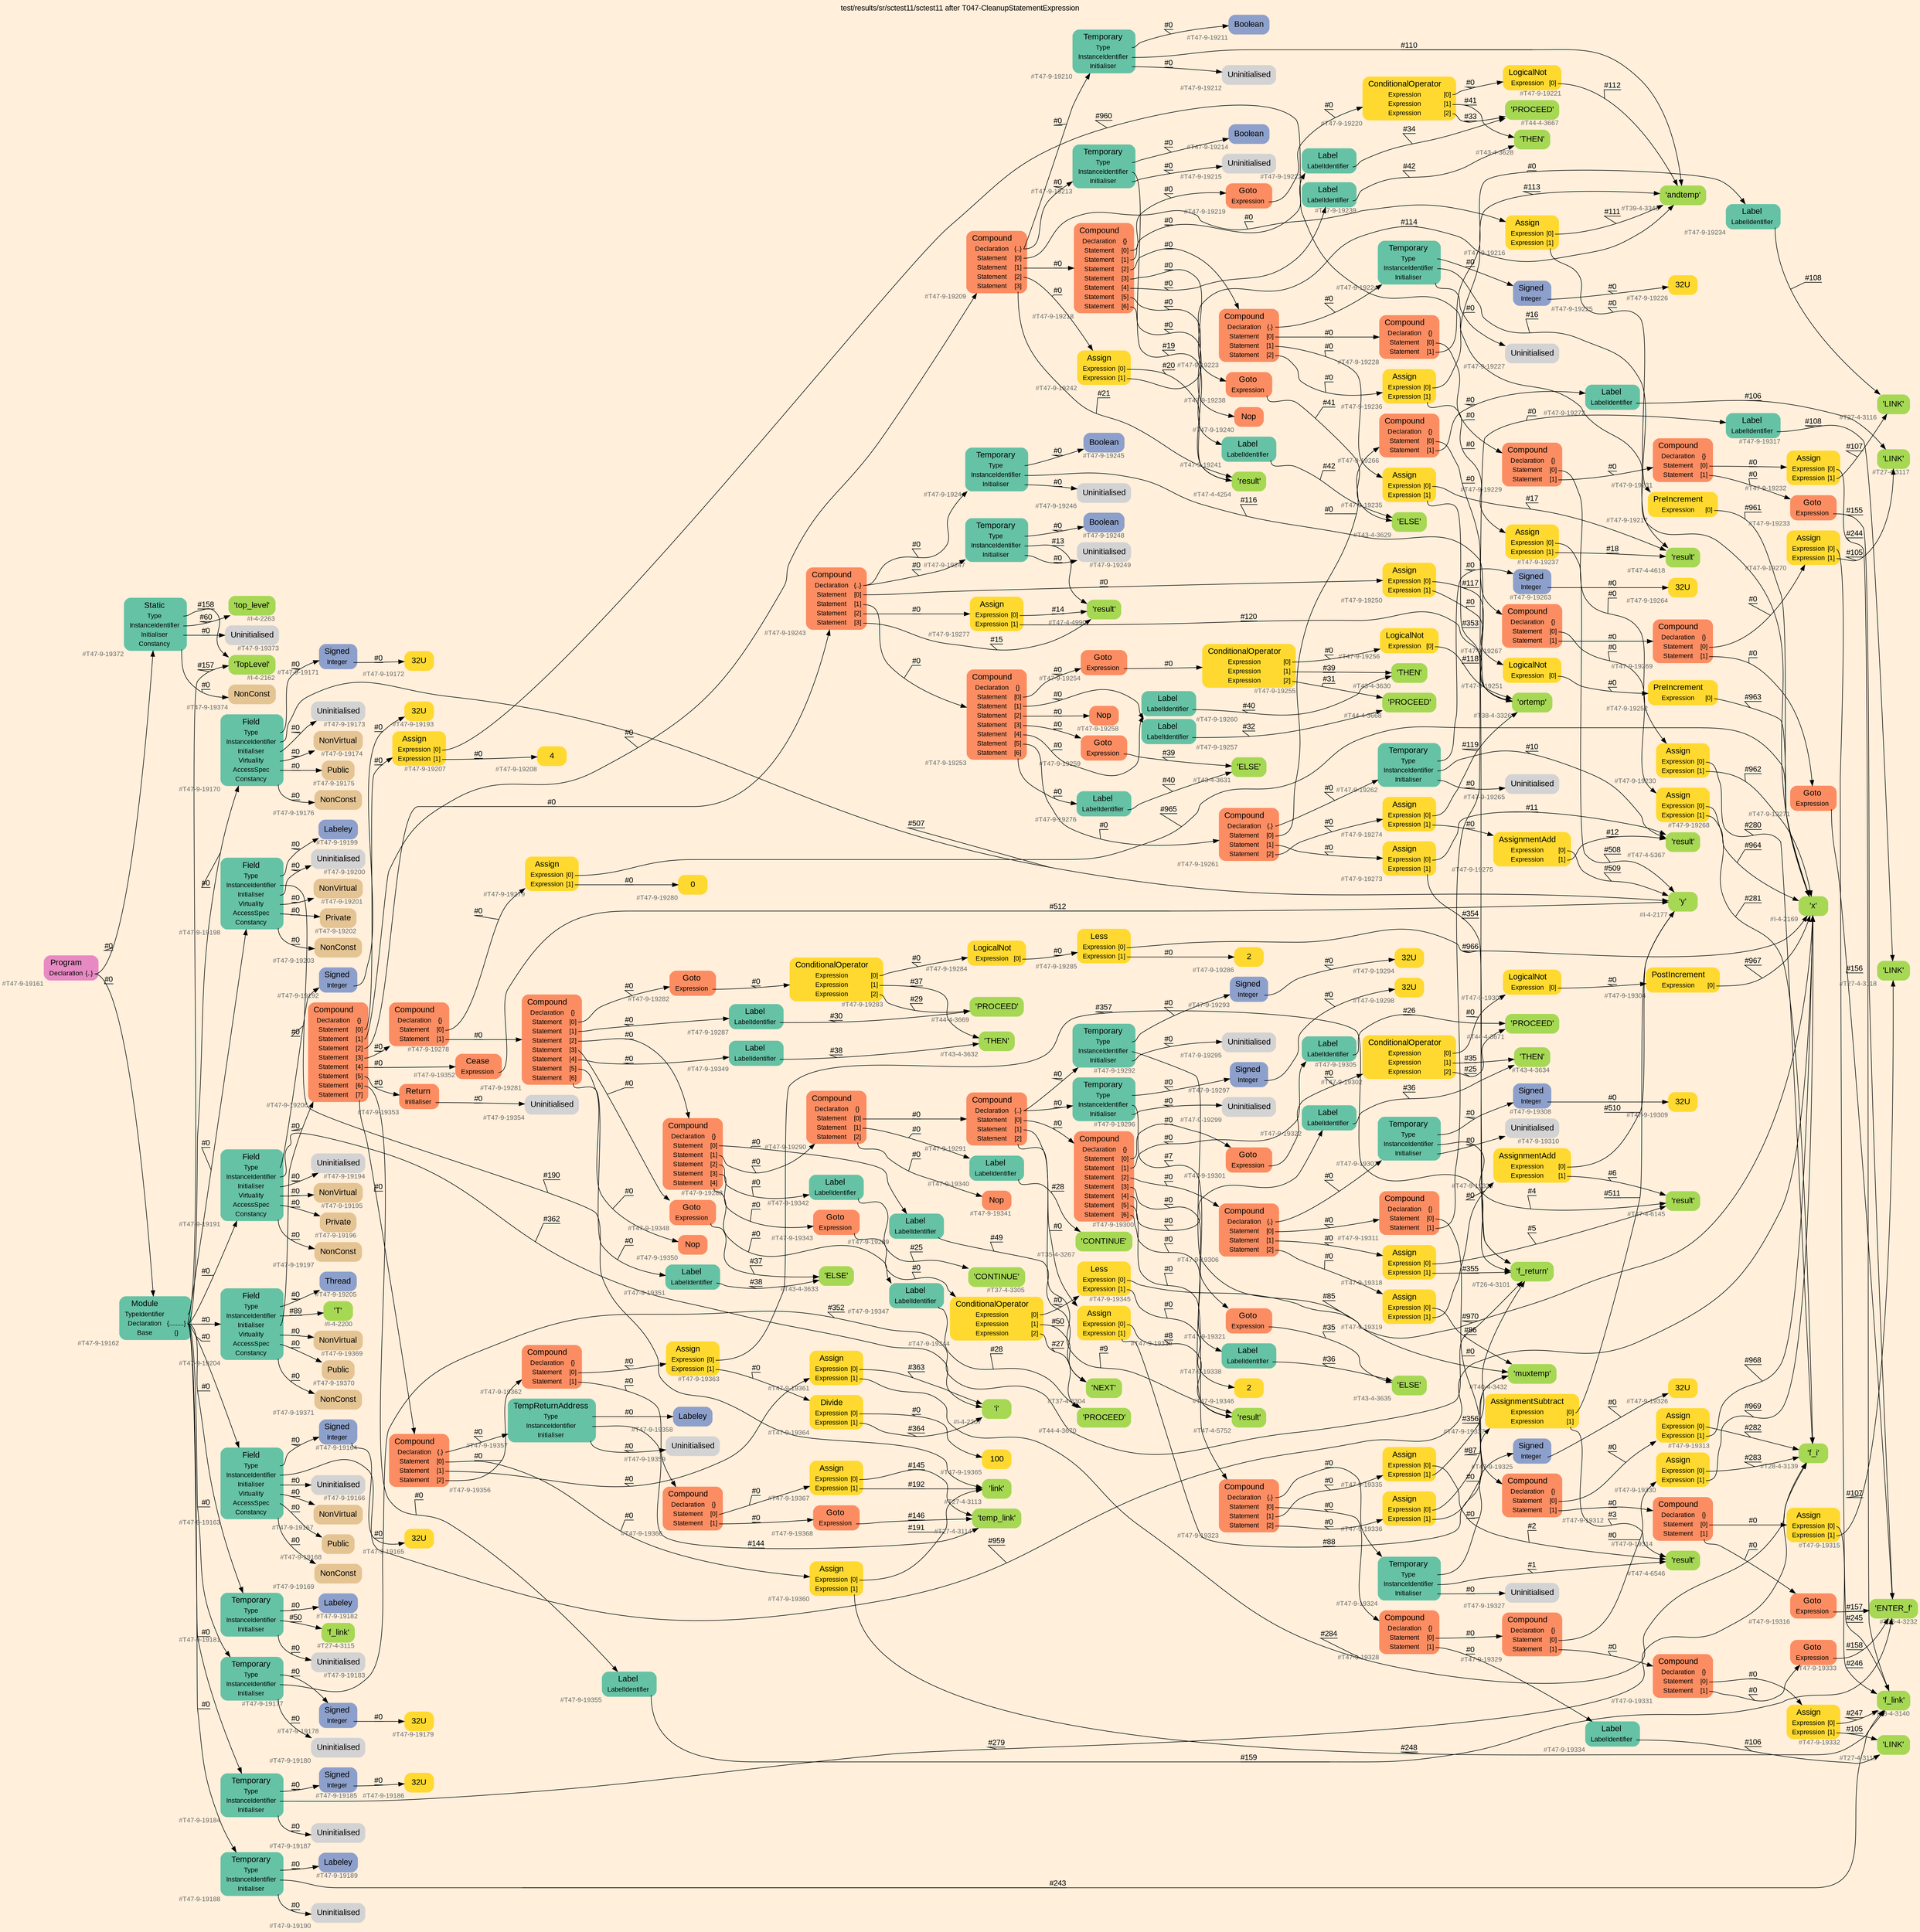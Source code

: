 digraph "test/results/sr/sctest11/sctest11 after T047-CleanupStatementExpression" {
label = "test/results/sr/sctest11/sctest11 after T047-CleanupStatementExpression"
labelloc = t
graph [
    rankdir = "LR"
    ranksep = 0.3
    bgcolor = antiquewhite1
    color = black
    fontcolor = black
    fontname = "Arial"
];
node [
    fontname = "Arial"
];
edge [
    fontname = "Arial"
];

// -------------------- node figure --------------------
// -------- block #T47-9-19161 ----------
"#T47-9-19161" [
    fillcolor = "/set28/4"
    xlabel = "#T47-9-19161"
    fontsize = "12"
    fontcolor = grey40
    shape = "plaintext"
    label = <<TABLE BORDER="0" CELLBORDER="0" CELLSPACING="0">
     <TR><TD><FONT COLOR="black" POINT-SIZE="15">Program</FONT></TD></TR>
     <TR><TD><FONT COLOR="black" POINT-SIZE="12">Declaration</FONT></TD><TD PORT="port0"><FONT COLOR="black" POINT-SIZE="12">{..}</FONT></TD></TR>
    </TABLE>>
    style = "rounded,filled"
];

// -------- block #T47-9-19162 ----------
"#T47-9-19162" [
    fillcolor = "/set28/1"
    xlabel = "#T47-9-19162"
    fontsize = "12"
    fontcolor = grey40
    shape = "plaintext"
    label = <<TABLE BORDER="0" CELLBORDER="0" CELLSPACING="0">
     <TR><TD><FONT COLOR="black" POINT-SIZE="15">Module</FONT></TD></TR>
     <TR><TD><FONT COLOR="black" POINT-SIZE="12">TypeIdentifier</FONT></TD><TD PORT="port0"></TD></TR>
     <TR><TD><FONT COLOR="black" POINT-SIZE="12">Declaration</FONT></TD><TD PORT="port1"><FONT COLOR="black" POINT-SIZE="12">{.........}</FONT></TD></TR>
     <TR><TD><FONT COLOR="black" POINT-SIZE="12">Base</FONT></TD><TD PORT="port2"><FONT COLOR="black" POINT-SIZE="12">{}</FONT></TD></TR>
    </TABLE>>
    style = "rounded,filled"
];

// -------- block #I-4-2162 ----------
"#I-4-2162" [
    fillcolor = "/set28/5"
    xlabel = "#I-4-2162"
    fontsize = "12"
    fontcolor = grey40
    shape = "plaintext"
    label = <<TABLE BORDER="0" CELLBORDER="0" CELLSPACING="0">
     <TR><TD><FONT COLOR="black" POINT-SIZE="15">'TopLevel'</FONT></TD></TR>
    </TABLE>>
    style = "rounded,filled"
];

// -------- block #T47-9-19163 ----------
"#T47-9-19163" [
    fillcolor = "/set28/1"
    xlabel = "#T47-9-19163"
    fontsize = "12"
    fontcolor = grey40
    shape = "plaintext"
    label = <<TABLE BORDER="0" CELLBORDER="0" CELLSPACING="0">
     <TR><TD><FONT COLOR="black" POINT-SIZE="15">Field</FONT></TD></TR>
     <TR><TD><FONT COLOR="black" POINT-SIZE="12">Type</FONT></TD><TD PORT="port0"></TD></TR>
     <TR><TD><FONT COLOR="black" POINT-SIZE="12">InstanceIdentifier</FONT></TD><TD PORT="port1"></TD></TR>
     <TR><TD><FONT COLOR="black" POINT-SIZE="12">Initialiser</FONT></TD><TD PORT="port2"></TD></TR>
     <TR><TD><FONT COLOR="black" POINT-SIZE="12">Virtuality</FONT></TD><TD PORT="port3"></TD></TR>
     <TR><TD><FONT COLOR="black" POINT-SIZE="12">AccessSpec</FONT></TD><TD PORT="port4"></TD></TR>
     <TR><TD><FONT COLOR="black" POINT-SIZE="12">Constancy</FONT></TD><TD PORT="port5"></TD></TR>
    </TABLE>>
    style = "rounded,filled"
];

// -------- block #T47-9-19164 ----------
"#T47-9-19164" [
    fillcolor = "/set28/3"
    xlabel = "#T47-9-19164"
    fontsize = "12"
    fontcolor = grey40
    shape = "plaintext"
    label = <<TABLE BORDER="0" CELLBORDER="0" CELLSPACING="0">
     <TR><TD><FONT COLOR="black" POINT-SIZE="15">Signed</FONT></TD></TR>
     <TR><TD><FONT COLOR="black" POINT-SIZE="12">Integer</FONT></TD><TD PORT="port0"></TD></TR>
    </TABLE>>
    style = "rounded,filled"
];

// -------- block #T47-9-19165 ----------
"#T47-9-19165" [
    fillcolor = "/set28/6"
    xlabel = "#T47-9-19165"
    fontsize = "12"
    fontcolor = grey40
    shape = "plaintext"
    label = <<TABLE BORDER="0" CELLBORDER="0" CELLSPACING="0">
     <TR><TD><FONT COLOR="black" POINT-SIZE="15">32U</FONT></TD></TR>
    </TABLE>>
    style = "rounded,filled"
];

// -------- block #I-4-2169 ----------
"#I-4-2169" [
    fillcolor = "/set28/5"
    xlabel = "#I-4-2169"
    fontsize = "12"
    fontcolor = grey40
    shape = "plaintext"
    label = <<TABLE BORDER="0" CELLBORDER="0" CELLSPACING="0">
     <TR><TD><FONT COLOR="black" POINT-SIZE="15">'x'</FONT></TD></TR>
    </TABLE>>
    style = "rounded,filled"
];

// -------- block #T47-9-19166 ----------
"#T47-9-19166" [
    xlabel = "#T47-9-19166"
    fontsize = "12"
    fontcolor = grey40
    shape = "plaintext"
    label = <<TABLE BORDER="0" CELLBORDER="0" CELLSPACING="0">
     <TR><TD><FONT COLOR="black" POINT-SIZE="15">Uninitialised</FONT></TD></TR>
    </TABLE>>
    style = "rounded,filled"
];

// -------- block #T47-9-19167 ----------
"#T47-9-19167" [
    fillcolor = "/set28/7"
    xlabel = "#T47-9-19167"
    fontsize = "12"
    fontcolor = grey40
    shape = "plaintext"
    label = <<TABLE BORDER="0" CELLBORDER="0" CELLSPACING="0">
     <TR><TD><FONT COLOR="black" POINT-SIZE="15">NonVirtual</FONT></TD></TR>
    </TABLE>>
    style = "rounded,filled"
];

// -------- block #T47-9-19168 ----------
"#T47-9-19168" [
    fillcolor = "/set28/7"
    xlabel = "#T47-9-19168"
    fontsize = "12"
    fontcolor = grey40
    shape = "plaintext"
    label = <<TABLE BORDER="0" CELLBORDER="0" CELLSPACING="0">
     <TR><TD><FONT COLOR="black" POINT-SIZE="15">Public</FONT></TD></TR>
    </TABLE>>
    style = "rounded,filled"
];

// -------- block #T47-9-19169 ----------
"#T47-9-19169" [
    fillcolor = "/set28/7"
    xlabel = "#T47-9-19169"
    fontsize = "12"
    fontcolor = grey40
    shape = "plaintext"
    label = <<TABLE BORDER="0" CELLBORDER="0" CELLSPACING="0">
     <TR><TD><FONT COLOR="black" POINT-SIZE="15">NonConst</FONT></TD></TR>
    </TABLE>>
    style = "rounded,filled"
];

// -------- block #T47-9-19170 ----------
"#T47-9-19170" [
    fillcolor = "/set28/1"
    xlabel = "#T47-9-19170"
    fontsize = "12"
    fontcolor = grey40
    shape = "plaintext"
    label = <<TABLE BORDER="0" CELLBORDER="0" CELLSPACING="0">
     <TR><TD><FONT COLOR="black" POINT-SIZE="15">Field</FONT></TD></TR>
     <TR><TD><FONT COLOR="black" POINT-SIZE="12">Type</FONT></TD><TD PORT="port0"></TD></TR>
     <TR><TD><FONT COLOR="black" POINT-SIZE="12">InstanceIdentifier</FONT></TD><TD PORT="port1"></TD></TR>
     <TR><TD><FONT COLOR="black" POINT-SIZE="12">Initialiser</FONT></TD><TD PORT="port2"></TD></TR>
     <TR><TD><FONT COLOR="black" POINT-SIZE="12">Virtuality</FONT></TD><TD PORT="port3"></TD></TR>
     <TR><TD><FONT COLOR="black" POINT-SIZE="12">AccessSpec</FONT></TD><TD PORT="port4"></TD></TR>
     <TR><TD><FONT COLOR="black" POINT-SIZE="12">Constancy</FONT></TD><TD PORT="port5"></TD></TR>
    </TABLE>>
    style = "rounded,filled"
];

// -------- block #T47-9-19171 ----------
"#T47-9-19171" [
    fillcolor = "/set28/3"
    xlabel = "#T47-9-19171"
    fontsize = "12"
    fontcolor = grey40
    shape = "plaintext"
    label = <<TABLE BORDER="0" CELLBORDER="0" CELLSPACING="0">
     <TR><TD><FONT COLOR="black" POINT-SIZE="15">Signed</FONT></TD></TR>
     <TR><TD><FONT COLOR="black" POINT-SIZE="12">Integer</FONT></TD><TD PORT="port0"></TD></TR>
    </TABLE>>
    style = "rounded,filled"
];

// -------- block #T47-9-19172 ----------
"#T47-9-19172" [
    fillcolor = "/set28/6"
    xlabel = "#T47-9-19172"
    fontsize = "12"
    fontcolor = grey40
    shape = "plaintext"
    label = <<TABLE BORDER="0" CELLBORDER="0" CELLSPACING="0">
     <TR><TD><FONT COLOR="black" POINT-SIZE="15">32U</FONT></TD></TR>
    </TABLE>>
    style = "rounded,filled"
];

// -------- block #I-4-2177 ----------
"#I-4-2177" [
    fillcolor = "/set28/5"
    xlabel = "#I-4-2177"
    fontsize = "12"
    fontcolor = grey40
    shape = "plaintext"
    label = <<TABLE BORDER="0" CELLBORDER="0" CELLSPACING="0">
     <TR><TD><FONT COLOR="black" POINT-SIZE="15">'y'</FONT></TD></TR>
    </TABLE>>
    style = "rounded,filled"
];

// -------- block #T47-9-19173 ----------
"#T47-9-19173" [
    xlabel = "#T47-9-19173"
    fontsize = "12"
    fontcolor = grey40
    shape = "plaintext"
    label = <<TABLE BORDER="0" CELLBORDER="0" CELLSPACING="0">
     <TR><TD><FONT COLOR="black" POINT-SIZE="15">Uninitialised</FONT></TD></TR>
    </TABLE>>
    style = "rounded,filled"
];

// -------- block #T47-9-19174 ----------
"#T47-9-19174" [
    fillcolor = "/set28/7"
    xlabel = "#T47-9-19174"
    fontsize = "12"
    fontcolor = grey40
    shape = "plaintext"
    label = <<TABLE BORDER="0" CELLBORDER="0" CELLSPACING="0">
     <TR><TD><FONT COLOR="black" POINT-SIZE="15">NonVirtual</FONT></TD></TR>
    </TABLE>>
    style = "rounded,filled"
];

// -------- block #T47-9-19175 ----------
"#T47-9-19175" [
    fillcolor = "/set28/7"
    xlabel = "#T47-9-19175"
    fontsize = "12"
    fontcolor = grey40
    shape = "plaintext"
    label = <<TABLE BORDER="0" CELLBORDER="0" CELLSPACING="0">
     <TR><TD><FONT COLOR="black" POINT-SIZE="15">Public</FONT></TD></TR>
    </TABLE>>
    style = "rounded,filled"
];

// -------- block #T47-9-19176 ----------
"#T47-9-19176" [
    fillcolor = "/set28/7"
    xlabel = "#T47-9-19176"
    fontsize = "12"
    fontcolor = grey40
    shape = "plaintext"
    label = <<TABLE BORDER="0" CELLBORDER="0" CELLSPACING="0">
     <TR><TD><FONT COLOR="black" POINT-SIZE="15">NonConst</FONT></TD></TR>
    </TABLE>>
    style = "rounded,filled"
];

// -------- block #T47-9-19177 ----------
"#T47-9-19177" [
    fillcolor = "/set28/1"
    xlabel = "#T47-9-19177"
    fontsize = "12"
    fontcolor = grey40
    shape = "plaintext"
    label = <<TABLE BORDER="0" CELLBORDER="0" CELLSPACING="0">
     <TR><TD><FONT COLOR="black" POINT-SIZE="15">Temporary</FONT></TD></TR>
     <TR><TD><FONT COLOR="black" POINT-SIZE="12">Type</FONT></TD><TD PORT="port0"></TD></TR>
     <TR><TD><FONT COLOR="black" POINT-SIZE="12">InstanceIdentifier</FONT></TD><TD PORT="port1"></TD></TR>
     <TR><TD><FONT COLOR="black" POINT-SIZE="12">Initialiser</FONT></TD><TD PORT="port2"></TD></TR>
    </TABLE>>
    style = "rounded,filled"
];

// -------- block #T47-9-19178 ----------
"#T47-9-19178" [
    fillcolor = "/set28/3"
    xlabel = "#T47-9-19178"
    fontsize = "12"
    fontcolor = grey40
    shape = "plaintext"
    label = <<TABLE BORDER="0" CELLBORDER="0" CELLSPACING="0">
     <TR><TD><FONT COLOR="black" POINT-SIZE="15">Signed</FONT></TD></TR>
     <TR><TD><FONT COLOR="black" POINT-SIZE="12">Integer</FONT></TD><TD PORT="port0"></TD></TR>
    </TABLE>>
    style = "rounded,filled"
];

// -------- block #T47-9-19179 ----------
"#T47-9-19179" [
    fillcolor = "/set28/6"
    xlabel = "#T47-9-19179"
    fontsize = "12"
    fontcolor = grey40
    shape = "plaintext"
    label = <<TABLE BORDER="0" CELLBORDER="0" CELLSPACING="0">
     <TR><TD><FONT COLOR="black" POINT-SIZE="15">32U</FONT></TD></TR>
    </TABLE>>
    style = "rounded,filled"
];

// -------- block #T26-4-3101 ----------
"#T26-4-3101" [
    fillcolor = "/set28/5"
    xlabel = "#T26-4-3101"
    fontsize = "12"
    fontcolor = grey40
    shape = "plaintext"
    label = <<TABLE BORDER="0" CELLBORDER="0" CELLSPACING="0">
     <TR><TD><FONT COLOR="black" POINT-SIZE="15">'f_return'</FONT></TD></TR>
    </TABLE>>
    style = "rounded,filled"
];

// -------- block #T47-9-19180 ----------
"#T47-9-19180" [
    xlabel = "#T47-9-19180"
    fontsize = "12"
    fontcolor = grey40
    shape = "plaintext"
    label = <<TABLE BORDER="0" CELLBORDER="0" CELLSPACING="0">
     <TR><TD><FONT COLOR="black" POINT-SIZE="15">Uninitialised</FONT></TD></TR>
    </TABLE>>
    style = "rounded,filled"
];

// -------- block #T47-9-19181 ----------
"#T47-9-19181" [
    fillcolor = "/set28/1"
    xlabel = "#T47-9-19181"
    fontsize = "12"
    fontcolor = grey40
    shape = "plaintext"
    label = <<TABLE BORDER="0" CELLBORDER="0" CELLSPACING="0">
     <TR><TD><FONT COLOR="black" POINT-SIZE="15">Temporary</FONT></TD></TR>
     <TR><TD><FONT COLOR="black" POINT-SIZE="12">Type</FONT></TD><TD PORT="port0"></TD></TR>
     <TR><TD><FONT COLOR="black" POINT-SIZE="12">InstanceIdentifier</FONT></TD><TD PORT="port1"></TD></TR>
     <TR><TD><FONT COLOR="black" POINT-SIZE="12">Initialiser</FONT></TD><TD PORT="port2"></TD></TR>
    </TABLE>>
    style = "rounded,filled"
];

// -------- block #T47-9-19182 ----------
"#T47-9-19182" [
    fillcolor = "/set28/3"
    xlabel = "#T47-9-19182"
    fontsize = "12"
    fontcolor = grey40
    shape = "plaintext"
    label = <<TABLE BORDER="0" CELLBORDER="0" CELLSPACING="0">
     <TR><TD><FONT COLOR="black" POINT-SIZE="15">Labeley</FONT></TD></TR>
    </TABLE>>
    style = "rounded,filled"
];

// -------- block #T27-4-3115 ----------
"#T27-4-3115" [
    fillcolor = "/set28/5"
    xlabel = "#T27-4-3115"
    fontsize = "12"
    fontcolor = grey40
    shape = "plaintext"
    label = <<TABLE BORDER="0" CELLBORDER="0" CELLSPACING="0">
     <TR><TD><FONT COLOR="black" POINT-SIZE="15">'f_link'</FONT></TD></TR>
    </TABLE>>
    style = "rounded,filled"
];

// -------- block #T47-9-19183 ----------
"#T47-9-19183" [
    xlabel = "#T47-9-19183"
    fontsize = "12"
    fontcolor = grey40
    shape = "plaintext"
    label = <<TABLE BORDER="0" CELLBORDER="0" CELLSPACING="0">
     <TR><TD><FONT COLOR="black" POINT-SIZE="15">Uninitialised</FONT></TD></TR>
    </TABLE>>
    style = "rounded,filled"
];

// -------- block #T47-9-19184 ----------
"#T47-9-19184" [
    fillcolor = "/set28/1"
    xlabel = "#T47-9-19184"
    fontsize = "12"
    fontcolor = grey40
    shape = "plaintext"
    label = <<TABLE BORDER="0" CELLBORDER="0" CELLSPACING="0">
     <TR><TD><FONT COLOR="black" POINT-SIZE="15">Temporary</FONT></TD></TR>
     <TR><TD><FONT COLOR="black" POINT-SIZE="12">Type</FONT></TD><TD PORT="port0"></TD></TR>
     <TR><TD><FONT COLOR="black" POINT-SIZE="12">InstanceIdentifier</FONT></TD><TD PORT="port1"></TD></TR>
     <TR><TD><FONT COLOR="black" POINT-SIZE="12">Initialiser</FONT></TD><TD PORT="port2"></TD></TR>
    </TABLE>>
    style = "rounded,filled"
];

// -------- block #T47-9-19185 ----------
"#T47-9-19185" [
    fillcolor = "/set28/3"
    xlabel = "#T47-9-19185"
    fontsize = "12"
    fontcolor = grey40
    shape = "plaintext"
    label = <<TABLE BORDER="0" CELLBORDER="0" CELLSPACING="0">
     <TR><TD><FONT COLOR="black" POINT-SIZE="15">Signed</FONT></TD></TR>
     <TR><TD><FONT COLOR="black" POINT-SIZE="12">Integer</FONT></TD><TD PORT="port0"></TD></TR>
    </TABLE>>
    style = "rounded,filled"
];

// -------- block #T47-9-19186 ----------
"#T47-9-19186" [
    fillcolor = "/set28/6"
    xlabel = "#T47-9-19186"
    fontsize = "12"
    fontcolor = grey40
    shape = "plaintext"
    label = <<TABLE BORDER="0" CELLBORDER="0" CELLSPACING="0">
     <TR><TD><FONT COLOR="black" POINT-SIZE="15">32U</FONT></TD></TR>
    </TABLE>>
    style = "rounded,filled"
];

// -------- block #T28-4-3139 ----------
"#T28-4-3139" [
    fillcolor = "/set28/5"
    xlabel = "#T28-4-3139"
    fontsize = "12"
    fontcolor = grey40
    shape = "plaintext"
    label = <<TABLE BORDER="0" CELLBORDER="0" CELLSPACING="0">
     <TR><TD><FONT COLOR="black" POINT-SIZE="15">'f_i'</FONT></TD></TR>
    </TABLE>>
    style = "rounded,filled"
];

// -------- block #T47-9-19187 ----------
"#T47-9-19187" [
    xlabel = "#T47-9-19187"
    fontsize = "12"
    fontcolor = grey40
    shape = "plaintext"
    label = <<TABLE BORDER="0" CELLBORDER="0" CELLSPACING="0">
     <TR><TD><FONT COLOR="black" POINT-SIZE="15">Uninitialised</FONT></TD></TR>
    </TABLE>>
    style = "rounded,filled"
];

// -------- block #T47-9-19188 ----------
"#T47-9-19188" [
    fillcolor = "/set28/1"
    xlabel = "#T47-9-19188"
    fontsize = "12"
    fontcolor = grey40
    shape = "plaintext"
    label = <<TABLE BORDER="0" CELLBORDER="0" CELLSPACING="0">
     <TR><TD><FONT COLOR="black" POINT-SIZE="15">Temporary</FONT></TD></TR>
     <TR><TD><FONT COLOR="black" POINT-SIZE="12">Type</FONT></TD><TD PORT="port0"></TD></TR>
     <TR><TD><FONT COLOR="black" POINT-SIZE="12">InstanceIdentifier</FONT></TD><TD PORT="port1"></TD></TR>
     <TR><TD><FONT COLOR="black" POINT-SIZE="12">Initialiser</FONT></TD><TD PORT="port2"></TD></TR>
    </TABLE>>
    style = "rounded,filled"
];

// -------- block #T47-9-19189 ----------
"#T47-9-19189" [
    fillcolor = "/set28/3"
    xlabel = "#T47-9-19189"
    fontsize = "12"
    fontcolor = grey40
    shape = "plaintext"
    label = <<TABLE BORDER="0" CELLBORDER="0" CELLSPACING="0">
     <TR><TD><FONT COLOR="black" POINT-SIZE="15">Labeley</FONT></TD></TR>
    </TABLE>>
    style = "rounded,filled"
];

// -------- block #T28-4-3140 ----------
"#T28-4-3140" [
    fillcolor = "/set28/5"
    xlabel = "#T28-4-3140"
    fontsize = "12"
    fontcolor = grey40
    shape = "plaintext"
    label = <<TABLE BORDER="0" CELLBORDER="0" CELLSPACING="0">
     <TR><TD><FONT COLOR="black" POINT-SIZE="15">'f_link'</FONT></TD></TR>
    </TABLE>>
    style = "rounded,filled"
];

// -------- block #T47-9-19190 ----------
"#T47-9-19190" [
    xlabel = "#T47-9-19190"
    fontsize = "12"
    fontcolor = grey40
    shape = "plaintext"
    label = <<TABLE BORDER="0" CELLBORDER="0" CELLSPACING="0">
     <TR><TD><FONT COLOR="black" POINT-SIZE="15">Uninitialised</FONT></TD></TR>
    </TABLE>>
    style = "rounded,filled"
];

// -------- block #T47-9-19191 ----------
"#T47-9-19191" [
    fillcolor = "/set28/1"
    xlabel = "#T47-9-19191"
    fontsize = "12"
    fontcolor = grey40
    shape = "plaintext"
    label = <<TABLE BORDER="0" CELLBORDER="0" CELLSPACING="0">
     <TR><TD><FONT COLOR="black" POINT-SIZE="15">Field</FONT></TD></TR>
     <TR><TD><FONT COLOR="black" POINT-SIZE="12">Type</FONT></TD><TD PORT="port0"></TD></TR>
     <TR><TD><FONT COLOR="black" POINT-SIZE="12">InstanceIdentifier</FONT></TD><TD PORT="port1"></TD></TR>
     <TR><TD><FONT COLOR="black" POINT-SIZE="12">Initialiser</FONT></TD><TD PORT="port2"></TD></TR>
     <TR><TD><FONT COLOR="black" POINT-SIZE="12">Virtuality</FONT></TD><TD PORT="port3"></TD></TR>
     <TR><TD><FONT COLOR="black" POINT-SIZE="12">AccessSpec</FONT></TD><TD PORT="port4"></TD></TR>
     <TR><TD><FONT COLOR="black" POINT-SIZE="12">Constancy</FONT></TD><TD PORT="port5"></TD></TR>
    </TABLE>>
    style = "rounded,filled"
];

// -------- block #T47-9-19192 ----------
"#T47-9-19192" [
    fillcolor = "/set28/3"
    xlabel = "#T47-9-19192"
    fontsize = "12"
    fontcolor = grey40
    shape = "plaintext"
    label = <<TABLE BORDER="0" CELLBORDER="0" CELLSPACING="0">
     <TR><TD><FONT COLOR="black" POINT-SIZE="15">Signed</FONT></TD></TR>
     <TR><TD><FONT COLOR="black" POINT-SIZE="12">Integer</FONT></TD><TD PORT="port0"></TD></TR>
    </TABLE>>
    style = "rounded,filled"
];

// -------- block #T47-9-19193 ----------
"#T47-9-19193" [
    fillcolor = "/set28/6"
    xlabel = "#T47-9-19193"
    fontsize = "12"
    fontcolor = grey40
    shape = "plaintext"
    label = <<TABLE BORDER="0" CELLBORDER="0" CELLSPACING="0">
     <TR><TD><FONT COLOR="black" POINT-SIZE="15">32U</FONT></TD></TR>
    </TABLE>>
    style = "rounded,filled"
];

// -------- block #I-4-2207 ----------
"#I-4-2207" [
    fillcolor = "/set28/5"
    xlabel = "#I-4-2207"
    fontsize = "12"
    fontcolor = grey40
    shape = "plaintext"
    label = <<TABLE BORDER="0" CELLBORDER="0" CELLSPACING="0">
     <TR><TD><FONT COLOR="black" POINT-SIZE="15">'i'</FONT></TD></TR>
    </TABLE>>
    style = "rounded,filled"
];

// -------- block #T47-9-19194 ----------
"#T47-9-19194" [
    xlabel = "#T47-9-19194"
    fontsize = "12"
    fontcolor = grey40
    shape = "plaintext"
    label = <<TABLE BORDER="0" CELLBORDER="0" CELLSPACING="0">
     <TR><TD><FONT COLOR="black" POINT-SIZE="15">Uninitialised</FONT></TD></TR>
    </TABLE>>
    style = "rounded,filled"
];

// -------- block #T47-9-19195 ----------
"#T47-9-19195" [
    fillcolor = "/set28/7"
    xlabel = "#T47-9-19195"
    fontsize = "12"
    fontcolor = grey40
    shape = "plaintext"
    label = <<TABLE BORDER="0" CELLBORDER="0" CELLSPACING="0">
     <TR><TD><FONT COLOR="black" POINT-SIZE="15">NonVirtual</FONT></TD></TR>
    </TABLE>>
    style = "rounded,filled"
];

// -------- block #T47-9-19196 ----------
"#T47-9-19196" [
    fillcolor = "/set28/7"
    xlabel = "#T47-9-19196"
    fontsize = "12"
    fontcolor = grey40
    shape = "plaintext"
    label = <<TABLE BORDER="0" CELLBORDER="0" CELLSPACING="0">
     <TR><TD><FONT COLOR="black" POINT-SIZE="15">Private</FONT></TD></TR>
    </TABLE>>
    style = "rounded,filled"
];

// -------- block #T47-9-19197 ----------
"#T47-9-19197" [
    fillcolor = "/set28/7"
    xlabel = "#T47-9-19197"
    fontsize = "12"
    fontcolor = grey40
    shape = "plaintext"
    label = <<TABLE BORDER="0" CELLBORDER="0" CELLSPACING="0">
     <TR><TD><FONT COLOR="black" POINT-SIZE="15">NonConst</FONT></TD></TR>
    </TABLE>>
    style = "rounded,filled"
];

// -------- block #T47-9-19198 ----------
"#T47-9-19198" [
    fillcolor = "/set28/1"
    xlabel = "#T47-9-19198"
    fontsize = "12"
    fontcolor = grey40
    shape = "plaintext"
    label = <<TABLE BORDER="0" CELLBORDER="0" CELLSPACING="0">
     <TR><TD><FONT COLOR="black" POINT-SIZE="15">Field</FONT></TD></TR>
     <TR><TD><FONT COLOR="black" POINT-SIZE="12">Type</FONT></TD><TD PORT="port0"></TD></TR>
     <TR><TD><FONT COLOR="black" POINT-SIZE="12">InstanceIdentifier</FONT></TD><TD PORT="port1"></TD></TR>
     <TR><TD><FONT COLOR="black" POINT-SIZE="12">Initialiser</FONT></TD><TD PORT="port2"></TD></TR>
     <TR><TD><FONT COLOR="black" POINT-SIZE="12">Virtuality</FONT></TD><TD PORT="port3"></TD></TR>
     <TR><TD><FONT COLOR="black" POINT-SIZE="12">AccessSpec</FONT></TD><TD PORT="port4"></TD></TR>
     <TR><TD><FONT COLOR="black" POINT-SIZE="12">Constancy</FONT></TD><TD PORT="port5"></TD></TR>
    </TABLE>>
    style = "rounded,filled"
];

// -------- block #T47-9-19199 ----------
"#T47-9-19199" [
    fillcolor = "/set28/3"
    xlabel = "#T47-9-19199"
    fontsize = "12"
    fontcolor = grey40
    shape = "plaintext"
    label = <<TABLE BORDER="0" CELLBORDER="0" CELLSPACING="0">
     <TR><TD><FONT COLOR="black" POINT-SIZE="15">Labeley</FONT></TD></TR>
    </TABLE>>
    style = "rounded,filled"
];

// -------- block #T27-4-3113 ----------
"#T27-4-3113" [
    fillcolor = "/set28/5"
    xlabel = "#T27-4-3113"
    fontsize = "12"
    fontcolor = grey40
    shape = "plaintext"
    label = <<TABLE BORDER="0" CELLBORDER="0" CELLSPACING="0">
     <TR><TD><FONT COLOR="black" POINT-SIZE="15">'link'</FONT></TD></TR>
    </TABLE>>
    style = "rounded,filled"
];

// -------- block #T47-9-19200 ----------
"#T47-9-19200" [
    xlabel = "#T47-9-19200"
    fontsize = "12"
    fontcolor = grey40
    shape = "plaintext"
    label = <<TABLE BORDER="0" CELLBORDER="0" CELLSPACING="0">
     <TR><TD><FONT COLOR="black" POINT-SIZE="15">Uninitialised</FONT></TD></TR>
    </TABLE>>
    style = "rounded,filled"
];

// -------- block #T47-9-19201 ----------
"#T47-9-19201" [
    fillcolor = "/set28/7"
    xlabel = "#T47-9-19201"
    fontsize = "12"
    fontcolor = grey40
    shape = "plaintext"
    label = <<TABLE BORDER="0" CELLBORDER="0" CELLSPACING="0">
     <TR><TD><FONT COLOR="black" POINT-SIZE="15">NonVirtual</FONT></TD></TR>
    </TABLE>>
    style = "rounded,filled"
];

// -------- block #T47-9-19202 ----------
"#T47-9-19202" [
    fillcolor = "/set28/7"
    xlabel = "#T47-9-19202"
    fontsize = "12"
    fontcolor = grey40
    shape = "plaintext"
    label = <<TABLE BORDER="0" CELLBORDER="0" CELLSPACING="0">
     <TR><TD><FONT COLOR="black" POINT-SIZE="15">Private</FONT></TD></TR>
    </TABLE>>
    style = "rounded,filled"
];

// -------- block #T47-9-19203 ----------
"#T47-9-19203" [
    fillcolor = "/set28/7"
    xlabel = "#T47-9-19203"
    fontsize = "12"
    fontcolor = grey40
    shape = "plaintext"
    label = <<TABLE BORDER="0" CELLBORDER="0" CELLSPACING="0">
     <TR><TD><FONT COLOR="black" POINT-SIZE="15">NonConst</FONT></TD></TR>
    </TABLE>>
    style = "rounded,filled"
];

// -------- block #T47-9-19204 ----------
"#T47-9-19204" [
    fillcolor = "/set28/1"
    xlabel = "#T47-9-19204"
    fontsize = "12"
    fontcolor = grey40
    shape = "plaintext"
    label = <<TABLE BORDER="0" CELLBORDER="0" CELLSPACING="0">
     <TR><TD><FONT COLOR="black" POINT-SIZE="15">Field</FONT></TD></TR>
     <TR><TD><FONT COLOR="black" POINT-SIZE="12">Type</FONT></TD><TD PORT="port0"></TD></TR>
     <TR><TD><FONT COLOR="black" POINT-SIZE="12">InstanceIdentifier</FONT></TD><TD PORT="port1"></TD></TR>
     <TR><TD><FONT COLOR="black" POINT-SIZE="12">Initialiser</FONT></TD><TD PORT="port2"></TD></TR>
     <TR><TD><FONT COLOR="black" POINT-SIZE="12">Virtuality</FONT></TD><TD PORT="port3"></TD></TR>
     <TR><TD><FONT COLOR="black" POINT-SIZE="12">AccessSpec</FONT></TD><TD PORT="port4"></TD></TR>
     <TR><TD><FONT COLOR="black" POINT-SIZE="12">Constancy</FONT></TD><TD PORT="port5"></TD></TR>
    </TABLE>>
    style = "rounded,filled"
];

// -------- block #T47-9-19205 ----------
"#T47-9-19205" [
    fillcolor = "/set28/3"
    xlabel = "#T47-9-19205"
    fontsize = "12"
    fontcolor = grey40
    shape = "plaintext"
    label = <<TABLE BORDER="0" CELLBORDER="0" CELLSPACING="0">
     <TR><TD><FONT COLOR="black" POINT-SIZE="15">Thread</FONT></TD></TR>
    </TABLE>>
    style = "rounded,filled"
];

// -------- block #I-4-2200 ----------
"#I-4-2200" [
    fillcolor = "/set28/5"
    xlabel = "#I-4-2200"
    fontsize = "12"
    fontcolor = grey40
    shape = "plaintext"
    label = <<TABLE BORDER="0" CELLBORDER="0" CELLSPACING="0">
     <TR><TD><FONT COLOR="black" POINT-SIZE="15">'T'</FONT></TD></TR>
    </TABLE>>
    style = "rounded,filled"
];

// -------- block #T47-9-19206 ----------
"#T47-9-19206" [
    fillcolor = "/set28/2"
    xlabel = "#T47-9-19206"
    fontsize = "12"
    fontcolor = grey40
    shape = "plaintext"
    label = <<TABLE BORDER="0" CELLBORDER="0" CELLSPACING="0">
     <TR><TD><FONT COLOR="black" POINT-SIZE="15">Compound</FONT></TD></TR>
     <TR><TD><FONT COLOR="black" POINT-SIZE="12">Declaration</FONT></TD><TD PORT="port0"><FONT COLOR="black" POINT-SIZE="12">{}</FONT></TD></TR>
     <TR><TD><FONT COLOR="black" POINT-SIZE="12">Statement</FONT></TD><TD PORT="port1"><FONT COLOR="black" POINT-SIZE="12">[0]</FONT></TD></TR>
     <TR><TD><FONT COLOR="black" POINT-SIZE="12">Statement</FONT></TD><TD PORT="port2"><FONT COLOR="black" POINT-SIZE="12">[1]</FONT></TD></TR>
     <TR><TD><FONT COLOR="black" POINT-SIZE="12">Statement</FONT></TD><TD PORT="port3"><FONT COLOR="black" POINT-SIZE="12">[2]</FONT></TD></TR>
     <TR><TD><FONT COLOR="black" POINT-SIZE="12">Statement</FONT></TD><TD PORT="port4"><FONT COLOR="black" POINT-SIZE="12">[3]</FONT></TD></TR>
     <TR><TD><FONT COLOR="black" POINT-SIZE="12">Statement</FONT></TD><TD PORT="port5"><FONT COLOR="black" POINT-SIZE="12">[4]</FONT></TD></TR>
     <TR><TD><FONT COLOR="black" POINT-SIZE="12">Statement</FONT></TD><TD PORT="port6"><FONT COLOR="black" POINT-SIZE="12">[5]</FONT></TD></TR>
     <TR><TD><FONT COLOR="black" POINT-SIZE="12">Statement</FONT></TD><TD PORT="port7"><FONT COLOR="black" POINT-SIZE="12">[6]</FONT></TD></TR>
     <TR><TD><FONT COLOR="black" POINT-SIZE="12">Statement</FONT></TD><TD PORT="port8"><FONT COLOR="black" POINT-SIZE="12">[7]</FONT></TD></TR>
    </TABLE>>
    style = "rounded,filled"
];

// -------- block #T47-9-19207 ----------
"#T47-9-19207" [
    fillcolor = "/set28/6"
    xlabel = "#T47-9-19207"
    fontsize = "12"
    fontcolor = grey40
    shape = "plaintext"
    label = <<TABLE BORDER="0" CELLBORDER="0" CELLSPACING="0">
     <TR><TD><FONT COLOR="black" POINT-SIZE="15">Assign</FONT></TD></TR>
     <TR><TD><FONT COLOR="black" POINT-SIZE="12">Expression</FONT></TD><TD PORT="port0"><FONT COLOR="black" POINT-SIZE="12">[0]</FONT></TD></TR>
     <TR><TD><FONT COLOR="black" POINT-SIZE="12">Expression</FONT></TD><TD PORT="port1"><FONT COLOR="black" POINT-SIZE="12">[1]</FONT></TD></TR>
    </TABLE>>
    style = "rounded,filled"
];

// -------- block #T47-9-19208 ----------
"#T47-9-19208" [
    fillcolor = "/set28/6"
    xlabel = "#T47-9-19208"
    fontsize = "12"
    fontcolor = grey40
    shape = "plaintext"
    label = <<TABLE BORDER="0" CELLBORDER="0" CELLSPACING="0">
     <TR><TD><FONT COLOR="black" POINT-SIZE="15">4</FONT></TD></TR>
    </TABLE>>
    style = "rounded,filled"
];

// -------- block #T47-9-19209 ----------
"#T47-9-19209" [
    fillcolor = "/set28/2"
    xlabel = "#T47-9-19209"
    fontsize = "12"
    fontcolor = grey40
    shape = "plaintext"
    label = <<TABLE BORDER="0" CELLBORDER="0" CELLSPACING="0">
     <TR><TD><FONT COLOR="black" POINT-SIZE="15">Compound</FONT></TD></TR>
     <TR><TD><FONT COLOR="black" POINT-SIZE="12">Declaration</FONT></TD><TD PORT="port0"><FONT COLOR="black" POINT-SIZE="12">{..}</FONT></TD></TR>
     <TR><TD><FONT COLOR="black" POINT-SIZE="12">Statement</FONT></TD><TD PORT="port1"><FONT COLOR="black" POINT-SIZE="12">[0]</FONT></TD></TR>
     <TR><TD><FONT COLOR="black" POINT-SIZE="12">Statement</FONT></TD><TD PORT="port2"><FONT COLOR="black" POINT-SIZE="12">[1]</FONT></TD></TR>
     <TR><TD><FONT COLOR="black" POINT-SIZE="12">Statement</FONT></TD><TD PORT="port3"><FONT COLOR="black" POINT-SIZE="12">[2]</FONT></TD></TR>
     <TR><TD><FONT COLOR="black" POINT-SIZE="12">Statement</FONT></TD><TD PORT="port4"><FONT COLOR="black" POINT-SIZE="12">[3]</FONT></TD></TR>
    </TABLE>>
    style = "rounded,filled"
];

// -------- block #T47-9-19210 ----------
"#T47-9-19210" [
    fillcolor = "/set28/1"
    xlabel = "#T47-9-19210"
    fontsize = "12"
    fontcolor = grey40
    shape = "plaintext"
    label = <<TABLE BORDER="0" CELLBORDER="0" CELLSPACING="0">
     <TR><TD><FONT COLOR="black" POINT-SIZE="15">Temporary</FONT></TD></TR>
     <TR><TD><FONT COLOR="black" POINT-SIZE="12">Type</FONT></TD><TD PORT="port0"></TD></TR>
     <TR><TD><FONT COLOR="black" POINT-SIZE="12">InstanceIdentifier</FONT></TD><TD PORT="port1"></TD></TR>
     <TR><TD><FONT COLOR="black" POINT-SIZE="12">Initialiser</FONT></TD><TD PORT="port2"></TD></TR>
    </TABLE>>
    style = "rounded,filled"
];

// -------- block #T47-9-19211 ----------
"#T47-9-19211" [
    fillcolor = "/set28/3"
    xlabel = "#T47-9-19211"
    fontsize = "12"
    fontcolor = grey40
    shape = "plaintext"
    label = <<TABLE BORDER="0" CELLBORDER="0" CELLSPACING="0">
     <TR><TD><FONT COLOR="black" POINT-SIZE="15">Boolean</FONT></TD></TR>
    </TABLE>>
    style = "rounded,filled"
];

// -------- block #T39-4-3348 ----------
"#T39-4-3348" [
    fillcolor = "/set28/5"
    xlabel = "#T39-4-3348"
    fontsize = "12"
    fontcolor = grey40
    shape = "plaintext"
    label = <<TABLE BORDER="0" CELLBORDER="0" CELLSPACING="0">
     <TR><TD><FONT COLOR="black" POINT-SIZE="15">'andtemp'</FONT></TD></TR>
    </TABLE>>
    style = "rounded,filled"
];

// -------- block #T47-9-19212 ----------
"#T47-9-19212" [
    xlabel = "#T47-9-19212"
    fontsize = "12"
    fontcolor = grey40
    shape = "plaintext"
    label = <<TABLE BORDER="0" CELLBORDER="0" CELLSPACING="0">
     <TR><TD><FONT COLOR="black" POINT-SIZE="15">Uninitialised</FONT></TD></TR>
    </TABLE>>
    style = "rounded,filled"
];

// -------- block #T47-9-19213 ----------
"#T47-9-19213" [
    fillcolor = "/set28/1"
    xlabel = "#T47-9-19213"
    fontsize = "12"
    fontcolor = grey40
    shape = "plaintext"
    label = <<TABLE BORDER="0" CELLBORDER="0" CELLSPACING="0">
     <TR><TD><FONT COLOR="black" POINT-SIZE="15">Temporary</FONT></TD></TR>
     <TR><TD><FONT COLOR="black" POINT-SIZE="12">Type</FONT></TD><TD PORT="port0"></TD></TR>
     <TR><TD><FONT COLOR="black" POINT-SIZE="12">InstanceIdentifier</FONT></TD><TD PORT="port1"></TD></TR>
     <TR><TD><FONT COLOR="black" POINT-SIZE="12">Initialiser</FONT></TD><TD PORT="port2"></TD></TR>
    </TABLE>>
    style = "rounded,filled"
];

// -------- block #T47-9-19214 ----------
"#T47-9-19214" [
    fillcolor = "/set28/3"
    xlabel = "#T47-9-19214"
    fontsize = "12"
    fontcolor = grey40
    shape = "plaintext"
    label = <<TABLE BORDER="0" CELLBORDER="0" CELLSPACING="0">
     <TR><TD><FONT COLOR="black" POINT-SIZE="15">Boolean</FONT></TD></TR>
    </TABLE>>
    style = "rounded,filled"
];

// -------- block #T47-4-4254 ----------
"#T47-4-4254" [
    fillcolor = "/set28/5"
    xlabel = "#T47-4-4254"
    fontsize = "12"
    fontcolor = grey40
    shape = "plaintext"
    label = <<TABLE BORDER="0" CELLBORDER="0" CELLSPACING="0">
     <TR><TD><FONT COLOR="black" POINT-SIZE="15">'result'</FONT></TD></TR>
    </TABLE>>
    style = "rounded,filled"
];

// -------- block #T47-9-19215 ----------
"#T47-9-19215" [
    xlabel = "#T47-9-19215"
    fontsize = "12"
    fontcolor = grey40
    shape = "plaintext"
    label = <<TABLE BORDER="0" CELLBORDER="0" CELLSPACING="0">
     <TR><TD><FONT COLOR="black" POINT-SIZE="15">Uninitialised</FONT></TD></TR>
    </TABLE>>
    style = "rounded,filled"
];

// -------- block #T47-9-19216 ----------
"#T47-9-19216" [
    fillcolor = "/set28/6"
    xlabel = "#T47-9-19216"
    fontsize = "12"
    fontcolor = grey40
    shape = "plaintext"
    label = <<TABLE BORDER="0" CELLBORDER="0" CELLSPACING="0">
     <TR><TD><FONT COLOR="black" POINT-SIZE="15">Assign</FONT></TD></TR>
     <TR><TD><FONT COLOR="black" POINT-SIZE="12">Expression</FONT></TD><TD PORT="port0"><FONT COLOR="black" POINT-SIZE="12">[0]</FONT></TD></TR>
     <TR><TD><FONT COLOR="black" POINT-SIZE="12">Expression</FONT></TD><TD PORT="port1"><FONT COLOR="black" POINT-SIZE="12">[1]</FONT></TD></TR>
    </TABLE>>
    style = "rounded,filled"
];

// -------- block #T47-9-19217 ----------
"#T47-9-19217" [
    fillcolor = "/set28/6"
    xlabel = "#T47-9-19217"
    fontsize = "12"
    fontcolor = grey40
    shape = "plaintext"
    label = <<TABLE BORDER="0" CELLBORDER="0" CELLSPACING="0">
     <TR><TD><FONT COLOR="black" POINT-SIZE="15">PreIncrement</FONT></TD></TR>
     <TR><TD><FONT COLOR="black" POINT-SIZE="12">Expression</FONT></TD><TD PORT="port0"><FONT COLOR="black" POINT-SIZE="12">[0]</FONT></TD></TR>
    </TABLE>>
    style = "rounded,filled"
];

// -------- block #T47-9-19218 ----------
"#T47-9-19218" [
    fillcolor = "/set28/2"
    xlabel = "#T47-9-19218"
    fontsize = "12"
    fontcolor = grey40
    shape = "plaintext"
    label = <<TABLE BORDER="0" CELLBORDER="0" CELLSPACING="0">
     <TR><TD><FONT COLOR="black" POINT-SIZE="15">Compound</FONT></TD></TR>
     <TR><TD><FONT COLOR="black" POINT-SIZE="12">Declaration</FONT></TD><TD PORT="port0"><FONT COLOR="black" POINT-SIZE="12">{}</FONT></TD></TR>
     <TR><TD><FONT COLOR="black" POINT-SIZE="12">Statement</FONT></TD><TD PORT="port1"><FONT COLOR="black" POINT-SIZE="12">[0]</FONT></TD></TR>
     <TR><TD><FONT COLOR="black" POINT-SIZE="12">Statement</FONT></TD><TD PORT="port2"><FONT COLOR="black" POINT-SIZE="12">[1]</FONT></TD></TR>
     <TR><TD><FONT COLOR="black" POINT-SIZE="12">Statement</FONT></TD><TD PORT="port3"><FONT COLOR="black" POINT-SIZE="12">[2]</FONT></TD></TR>
     <TR><TD><FONT COLOR="black" POINT-SIZE="12">Statement</FONT></TD><TD PORT="port4"><FONT COLOR="black" POINT-SIZE="12">[3]</FONT></TD></TR>
     <TR><TD><FONT COLOR="black" POINT-SIZE="12">Statement</FONT></TD><TD PORT="port5"><FONT COLOR="black" POINT-SIZE="12">[4]</FONT></TD></TR>
     <TR><TD><FONT COLOR="black" POINT-SIZE="12">Statement</FONT></TD><TD PORT="port6"><FONT COLOR="black" POINT-SIZE="12">[5]</FONT></TD></TR>
     <TR><TD><FONT COLOR="black" POINT-SIZE="12">Statement</FONT></TD><TD PORT="port7"><FONT COLOR="black" POINT-SIZE="12">[6]</FONT></TD></TR>
    </TABLE>>
    style = "rounded,filled"
];

// -------- block #T47-9-19219 ----------
"#T47-9-19219" [
    fillcolor = "/set28/2"
    xlabel = "#T47-9-19219"
    fontsize = "12"
    fontcolor = grey40
    shape = "plaintext"
    label = <<TABLE BORDER="0" CELLBORDER="0" CELLSPACING="0">
     <TR><TD><FONT COLOR="black" POINT-SIZE="15">Goto</FONT></TD></TR>
     <TR><TD><FONT COLOR="black" POINT-SIZE="12">Expression</FONT></TD><TD PORT="port0"></TD></TR>
    </TABLE>>
    style = "rounded,filled"
];

// -------- block #T47-9-19220 ----------
"#T47-9-19220" [
    fillcolor = "/set28/6"
    xlabel = "#T47-9-19220"
    fontsize = "12"
    fontcolor = grey40
    shape = "plaintext"
    label = <<TABLE BORDER="0" CELLBORDER="0" CELLSPACING="0">
     <TR><TD><FONT COLOR="black" POINT-SIZE="15">ConditionalOperator</FONT></TD></TR>
     <TR><TD><FONT COLOR="black" POINT-SIZE="12">Expression</FONT></TD><TD PORT="port0"><FONT COLOR="black" POINT-SIZE="12">[0]</FONT></TD></TR>
     <TR><TD><FONT COLOR="black" POINT-SIZE="12">Expression</FONT></TD><TD PORT="port1"><FONT COLOR="black" POINT-SIZE="12">[1]</FONT></TD></TR>
     <TR><TD><FONT COLOR="black" POINT-SIZE="12">Expression</FONT></TD><TD PORT="port2"><FONT COLOR="black" POINT-SIZE="12">[2]</FONT></TD></TR>
    </TABLE>>
    style = "rounded,filled"
];

// -------- block #T47-9-19221 ----------
"#T47-9-19221" [
    fillcolor = "/set28/6"
    xlabel = "#T47-9-19221"
    fontsize = "12"
    fontcolor = grey40
    shape = "plaintext"
    label = <<TABLE BORDER="0" CELLBORDER="0" CELLSPACING="0">
     <TR><TD><FONT COLOR="black" POINT-SIZE="15">LogicalNot</FONT></TD></TR>
     <TR><TD><FONT COLOR="black" POINT-SIZE="12">Expression</FONT></TD><TD PORT="port0"><FONT COLOR="black" POINT-SIZE="12">[0]</FONT></TD></TR>
    </TABLE>>
    style = "rounded,filled"
];

// -------- block #T43-4-3628 ----------
"#T43-4-3628" [
    fillcolor = "/set28/5"
    xlabel = "#T43-4-3628"
    fontsize = "12"
    fontcolor = grey40
    shape = "plaintext"
    label = <<TABLE BORDER="0" CELLBORDER="0" CELLSPACING="0">
     <TR><TD><FONT COLOR="black" POINT-SIZE="15">'THEN'</FONT></TD></TR>
    </TABLE>>
    style = "rounded,filled"
];

// -------- block #T44-4-3667 ----------
"#T44-4-3667" [
    fillcolor = "/set28/5"
    xlabel = "#T44-4-3667"
    fontsize = "12"
    fontcolor = grey40
    shape = "plaintext"
    label = <<TABLE BORDER="0" CELLBORDER="0" CELLSPACING="0">
     <TR><TD><FONT COLOR="black" POINT-SIZE="15">'PROCEED'</FONT></TD></TR>
    </TABLE>>
    style = "rounded,filled"
];

// -------- block #T47-9-19222 ----------
"#T47-9-19222" [
    fillcolor = "/set28/1"
    xlabel = "#T47-9-19222"
    fontsize = "12"
    fontcolor = grey40
    shape = "plaintext"
    label = <<TABLE BORDER="0" CELLBORDER="0" CELLSPACING="0">
     <TR><TD><FONT COLOR="black" POINT-SIZE="15">Label</FONT></TD></TR>
     <TR><TD><FONT COLOR="black" POINT-SIZE="12">LabelIdentifier</FONT></TD><TD PORT="port0"></TD></TR>
    </TABLE>>
    style = "rounded,filled"
];

// -------- block #T47-9-19223 ----------
"#T47-9-19223" [
    fillcolor = "/set28/2"
    xlabel = "#T47-9-19223"
    fontsize = "12"
    fontcolor = grey40
    shape = "plaintext"
    label = <<TABLE BORDER="0" CELLBORDER="0" CELLSPACING="0">
     <TR><TD><FONT COLOR="black" POINT-SIZE="15">Compound</FONT></TD></TR>
     <TR><TD><FONT COLOR="black" POINT-SIZE="12">Declaration</FONT></TD><TD PORT="port0"><FONT COLOR="black" POINT-SIZE="12">{.}</FONT></TD></TR>
     <TR><TD><FONT COLOR="black" POINT-SIZE="12">Statement</FONT></TD><TD PORT="port1"><FONT COLOR="black" POINT-SIZE="12">[0]</FONT></TD></TR>
     <TR><TD><FONT COLOR="black" POINT-SIZE="12">Statement</FONT></TD><TD PORT="port2"><FONT COLOR="black" POINT-SIZE="12">[1]</FONT></TD></TR>
     <TR><TD><FONT COLOR="black" POINT-SIZE="12">Statement</FONT></TD><TD PORT="port3"><FONT COLOR="black" POINT-SIZE="12">[2]</FONT></TD></TR>
    </TABLE>>
    style = "rounded,filled"
];

// -------- block #T47-9-19224 ----------
"#T47-9-19224" [
    fillcolor = "/set28/1"
    xlabel = "#T47-9-19224"
    fontsize = "12"
    fontcolor = grey40
    shape = "plaintext"
    label = <<TABLE BORDER="0" CELLBORDER="0" CELLSPACING="0">
     <TR><TD><FONT COLOR="black" POINT-SIZE="15">Temporary</FONT></TD></TR>
     <TR><TD><FONT COLOR="black" POINT-SIZE="12">Type</FONT></TD><TD PORT="port0"></TD></TR>
     <TR><TD><FONT COLOR="black" POINT-SIZE="12">InstanceIdentifier</FONT></TD><TD PORT="port1"></TD></TR>
     <TR><TD><FONT COLOR="black" POINT-SIZE="12">Initialiser</FONT></TD><TD PORT="port2"></TD></TR>
    </TABLE>>
    style = "rounded,filled"
];

// -------- block #T47-9-19225 ----------
"#T47-9-19225" [
    fillcolor = "/set28/3"
    xlabel = "#T47-9-19225"
    fontsize = "12"
    fontcolor = grey40
    shape = "plaintext"
    label = <<TABLE BORDER="0" CELLBORDER="0" CELLSPACING="0">
     <TR><TD><FONT COLOR="black" POINT-SIZE="15">Signed</FONT></TD></TR>
     <TR><TD><FONT COLOR="black" POINT-SIZE="12">Integer</FONT></TD><TD PORT="port0"></TD></TR>
    </TABLE>>
    style = "rounded,filled"
];

// -------- block #T47-9-19226 ----------
"#T47-9-19226" [
    fillcolor = "/set28/6"
    xlabel = "#T47-9-19226"
    fontsize = "12"
    fontcolor = grey40
    shape = "plaintext"
    label = <<TABLE BORDER="0" CELLBORDER="0" CELLSPACING="0">
     <TR><TD><FONT COLOR="black" POINT-SIZE="15">32U</FONT></TD></TR>
    </TABLE>>
    style = "rounded,filled"
];

// -------- block #T47-4-4618 ----------
"#T47-4-4618" [
    fillcolor = "/set28/5"
    xlabel = "#T47-4-4618"
    fontsize = "12"
    fontcolor = grey40
    shape = "plaintext"
    label = <<TABLE BORDER="0" CELLBORDER="0" CELLSPACING="0">
     <TR><TD><FONT COLOR="black" POINT-SIZE="15">'result'</FONT></TD></TR>
    </TABLE>>
    style = "rounded,filled"
];

// -------- block #T47-9-19227 ----------
"#T47-9-19227" [
    xlabel = "#T47-9-19227"
    fontsize = "12"
    fontcolor = grey40
    shape = "plaintext"
    label = <<TABLE BORDER="0" CELLBORDER="0" CELLSPACING="0">
     <TR><TD><FONT COLOR="black" POINT-SIZE="15">Uninitialised</FONT></TD></TR>
    </TABLE>>
    style = "rounded,filled"
];

// -------- block #T47-9-19228 ----------
"#T47-9-19228" [
    fillcolor = "/set28/2"
    xlabel = "#T47-9-19228"
    fontsize = "12"
    fontcolor = grey40
    shape = "plaintext"
    label = <<TABLE BORDER="0" CELLBORDER="0" CELLSPACING="0">
     <TR><TD><FONT COLOR="black" POINT-SIZE="15">Compound</FONT></TD></TR>
     <TR><TD><FONT COLOR="black" POINT-SIZE="12">Declaration</FONT></TD><TD PORT="port0"><FONT COLOR="black" POINT-SIZE="12">{}</FONT></TD></TR>
     <TR><TD><FONT COLOR="black" POINT-SIZE="12">Statement</FONT></TD><TD PORT="port1"><FONT COLOR="black" POINT-SIZE="12">[0]</FONT></TD></TR>
     <TR><TD><FONT COLOR="black" POINT-SIZE="12">Statement</FONT></TD><TD PORT="port2"><FONT COLOR="black" POINT-SIZE="12">[1]</FONT></TD></TR>
    </TABLE>>
    style = "rounded,filled"
];

// -------- block #T47-9-19229 ----------
"#T47-9-19229" [
    fillcolor = "/set28/2"
    xlabel = "#T47-9-19229"
    fontsize = "12"
    fontcolor = grey40
    shape = "plaintext"
    label = <<TABLE BORDER="0" CELLBORDER="0" CELLSPACING="0">
     <TR><TD><FONT COLOR="black" POINT-SIZE="15">Compound</FONT></TD></TR>
     <TR><TD><FONT COLOR="black" POINT-SIZE="12">Declaration</FONT></TD><TD PORT="port0"><FONT COLOR="black" POINT-SIZE="12">{}</FONT></TD></TR>
     <TR><TD><FONT COLOR="black" POINT-SIZE="12">Statement</FONT></TD><TD PORT="port1"><FONT COLOR="black" POINT-SIZE="12">[0]</FONT></TD></TR>
     <TR><TD><FONT COLOR="black" POINT-SIZE="12">Statement</FONT></TD><TD PORT="port2"><FONT COLOR="black" POINT-SIZE="12">[1]</FONT></TD></TR>
    </TABLE>>
    style = "rounded,filled"
];

// -------- block #T47-9-19230 ----------
"#T47-9-19230" [
    fillcolor = "/set28/6"
    xlabel = "#T47-9-19230"
    fontsize = "12"
    fontcolor = grey40
    shape = "plaintext"
    label = <<TABLE BORDER="0" CELLBORDER="0" CELLSPACING="0">
     <TR><TD><FONT COLOR="black" POINT-SIZE="15">Assign</FONT></TD></TR>
     <TR><TD><FONT COLOR="black" POINT-SIZE="12">Expression</FONT></TD><TD PORT="port0"><FONT COLOR="black" POINT-SIZE="12">[0]</FONT></TD></TR>
     <TR><TD><FONT COLOR="black" POINT-SIZE="12">Expression</FONT></TD><TD PORT="port1"><FONT COLOR="black" POINT-SIZE="12">[1]</FONT></TD></TR>
    </TABLE>>
    style = "rounded,filled"
];

// -------- block #T47-9-19231 ----------
"#T47-9-19231" [
    fillcolor = "/set28/2"
    xlabel = "#T47-9-19231"
    fontsize = "12"
    fontcolor = grey40
    shape = "plaintext"
    label = <<TABLE BORDER="0" CELLBORDER="0" CELLSPACING="0">
     <TR><TD><FONT COLOR="black" POINT-SIZE="15">Compound</FONT></TD></TR>
     <TR><TD><FONT COLOR="black" POINT-SIZE="12">Declaration</FONT></TD><TD PORT="port0"><FONT COLOR="black" POINT-SIZE="12">{}</FONT></TD></TR>
     <TR><TD><FONT COLOR="black" POINT-SIZE="12">Statement</FONT></TD><TD PORT="port1"><FONT COLOR="black" POINT-SIZE="12">[0]</FONT></TD></TR>
     <TR><TD><FONT COLOR="black" POINT-SIZE="12">Statement</FONT></TD><TD PORT="port2"><FONT COLOR="black" POINT-SIZE="12">[1]</FONT></TD></TR>
    </TABLE>>
    style = "rounded,filled"
];

// -------- block #T47-9-19232 ----------
"#T47-9-19232" [
    fillcolor = "/set28/6"
    xlabel = "#T47-9-19232"
    fontsize = "12"
    fontcolor = grey40
    shape = "plaintext"
    label = <<TABLE BORDER="0" CELLBORDER="0" CELLSPACING="0">
     <TR><TD><FONT COLOR="black" POINT-SIZE="15">Assign</FONT></TD></TR>
     <TR><TD><FONT COLOR="black" POINT-SIZE="12">Expression</FONT></TD><TD PORT="port0"><FONT COLOR="black" POINT-SIZE="12">[0]</FONT></TD></TR>
     <TR><TD><FONT COLOR="black" POINT-SIZE="12">Expression</FONT></TD><TD PORT="port1"><FONT COLOR="black" POINT-SIZE="12">[1]</FONT></TD></TR>
    </TABLE>>
    style = "rounded,filled"
];

// -------- block #T27-4-3116 ----------
"#T27-4-3116" [
    fillcolor = "/set28/5"
    xlabel = "#T27-4-3116"
    fontsize = "12"
    fontcolor = grey40
    shape = "plaintext"
    label = <<TABLE BORDER="0" CELLBORDER="0" CELLSPACING="0">
     <TR><TD><FONT COLOR="black" POINT-SIZE="15">'LINK'</FONT></TD></TR>
    </TABLE>>
    style = "rounded,filled"
];

// -------- block #T47-9-19233 ----------
"#T47-9-19233" [
    fillcolor = "/set28/2"
    xlabel = "#T47-9-19233"
    fontsize = "12"
    fontcolor = grey40
    shape = "plaintext"
    label = <<TABLE BORDER="0" CELLBORDER="0" CELLSPACING="0">
     <TR><TD><FONT COLOR="black" POINT-SIZE="15">Goto</FONT></TD></TR>
     <TR><TD><FONT COLOR="black" POINT-SIZE="12">Expression</FONT></TD><TD PORT="port0"></TD></TR>
    </TABLE>>
    style = "rounded,filled"
];

// -------- block #T33-4-3232 ----------
"#T33-4-3232" [
    fillcolor = "/set28/5"
    xlabel = "#T33-4-3232"
    fontsize = "12"
    fontcolor = grey40
    shape = "plaintext"
    label = <<TABLE BORDER="0" CELLBORDER="0" CELLSPACING="0">
     <TR><TD><FONT COLOR="black" POINT-SIZE="15">'ENTER_f'</FONT></TD></TR>
    </TABLE>>
    style = "rounded,filled"
];

// -------- block #T47-9-19234 ----------
"#T47-9-19234" [
    fillcolor = "/set28/1"
    xlabel = "#T47-9-19234"
    fontsize = "12"
    fontcolor = grey40
    shape = "plaintext"
    label = <<TABLE BORDER="0" CELLBORDER="0" CELLSPACING="0">
     <TR><TD><FONT COLOR="black" POINT-SIZE="15">Label</FONT></TD></TR>
     <TR><TD><FONT COLOR="black" POINT-SIZE="12">LabelIdentifier</FONT></TD><TD PORT="port0"></TD></TR>
    </TABLE>>
    style = "rounded,filled"
];

// -------- block #T47-9-19235 ----------
"#T47-9-19235" [
    fillcolor = "/set28/6"
    xlabel = "#T47-9-19235"
    fontsize = "12"
    fontcolor = grey40
    shape = "plaintext"
    label = <<TABLE BORDER="0" CELLBORDER="0" CELLSPACING="0">
     <TR><TD><FONT COLOR="black" POINT-SIZE="15">Assign</FONT></TD></TR>
     <TR><TD><FONT COLOR="black" POINT-SIZE="12">Expression</FONT></TD><TD PORT="port0"><FONT COLOR="black" POINT-SIZE="12">[0]</FONT></TD></TR>
     <TR><TD><FONT COLOR="black" POINT-SIZE="12">Expression</FONT></TD><TD PORT="port1"><FONT COLOR="black" POINT-SIZE="12">[1]</FONT></TD></TR>
    </TABLE>>
    style = "rounded,filled"
];

// -------- block #T47-9-19236 ----------
"#T47-9-19236" [
    fillcolor = "/set28/6"
    xlabel = "#T47-9-19236"
    fontsize = "12"
    fontcolor = grey40
    shape = "plaintext"
    label = <<TABLE BORDER="0" CELLBORDER="0" CELLSPACING="0">
     <TR><TD><FONT COLOR="black" POINT-SIZE="15">Assign</FONT></TD></TR>
     <TR><TD><FONT COLOR="black" POINT-SIZE="12">Expression</FONT></TD><TD PORT="port0"><FONT COLOR="black" POINT-SIZE="12">[0]</FONT></TD></TR>
     <TR><TD><FONT COLOR="black" POINT-SIZE="12">Expression</FONT></TD><TD PORT="port1"><FONT COLOR="black" POINT-SIZE="12">[1]</FONT></TD></TR>
    </TABLE>>
    style = "rounded,filled"
];

// -------- block #T47-9-19237 ----------
"#T47-9-19237" [
    fillcolor = "/set28/6"
    xlabel = "#T47-9-19237"
    fontsize = "12"
    fontcolor = grey40
    shape = "plaintext"
    label = <<TABLE BORDER="0" CELLBORDER="0" CELLSPACING="0">
     <TR><TD><FONT COLOR="black" POINT-SIZE="15">Assign</FONT></TD></TR>
     <TR><TD><FONT COLOR="black" POINT-SIZE="12">Expression</FONT></TD><TD PORT="port0"><FONT COLOR="black" POINT-SIZE="12">[0]</FONT></TD></TR>
     <TR><TD><FONT COLOR="black" POINT-SIZE="12">Expression</FONT></TD><TD PORT="port1"><FONT COLOR="black" POINT-SIZE="12">[1]</FONT></TD></TR>
    </TABLE>>
    style = "rounded,filled"
];

// -------- block #T47-9-19238 ----------
"#T47-9-19238" [
    fillcolor = "/set28/2"
    xlabel = "#T47-9-19238"
    fontsize = "12"
    fontcolor = grey40
    shape = "plaintext"
    label = <<TABLE BORDER="0" CELLBORDER="0" CELLSPACING="0">
     <TR><TD><FONT COLOR="black" POINT-SIZE="15">Goto</FONT></TD></TR>
     <TR><TD><FONT COLOR="black" POINT-SIZE="12">Expression</FONT></TD><TD PORT="port0"></TD></TR>
    </TABLE>>
    style = "rounded,filled"
];

// -------- block #T43-4-3629 ----------
"#T43-4-3629" [
    fillcolor = "/set28/5"
    xlabel = "#T43-4-3629"
    fontsize = "12"
    fontcolor = grey40
    shape = "plaintext"
    label = <<TABLE BORDER="0" CELLBORDER="0" CELLSPACING="0">
     <TR><TD><FONT COLOR="black" POINT-SIZE="15">'ELSE'</FONT></TD></TR>
    </TABLE>>
    style = "rounded,filled"
];

// -------- block #T47-9-19239 ----------
"#T47-9-19239" [
    fillcolor = "/set28/1"
    xlabel = "#T47-9-19239"
    fontsize = "12"
    fontcolor = grey40
    shape = "plaintext"
    label = <<TABLE BORDER="0" CELLBORDER="0" CELLSPACING="0">
     <TR><TD><FONT COLOR="black" POINT-SIZE="15">Label</FONT></TD></TR>
     <TR><TD><FONT COLOR="black" POINT-SIZE="12">LabelIdentifier</FONT></TD><TD PORT="port0"></TD></TR>
    </TABLE>>
    style = "rounded,filled"
];

// -------- block #T47-9-19240 ----------
"#T47-9-19240" [
    fillcolor = "/set28/2"
    xlabel = "#T47-9-19240"
    fontsize = "12"
    fontcolor = grey40
    shape = "plaintext"
    label = <<TABLE BORDER="0" CELLBORDER="0" CELLSPACING="0">
     <TR><TD><FONT COLOR="black" POINT-SIZE="15">Nop</FONT></TD></TR>
    </TABLE>>
    style = "rounded,filled"
];

// -------- block #T47-9-19241 ----------
"#T47-9-19241" [
    fillcolor = "/set28/1"
    xlabel = "#T47-9-19241"
    fontsize = "12"
    fontcolor = grey40
    shape = "plaintext"
    label = <<TABLE BORDER="0" CELLBORDER="0" CELLSPACING="0">
     <TR><TD><FONT COLOR="black" POINT-SIZE="15">Label</FONT></TD></TR>
     <TR><TD><FONT COLOR="black" POINT-SIZE="12">LabelIdentifier</FONT></TD><TD PORT="port0"></TD></TR>
    </TABLE>>
    style = "rounded,filled"
];

// -------- block #T47-9-19242 ----------
"#T47-9-19242" [
    fillcolor = "/set28/6"
    xlabel = "#T47-9-19242"
    fontsize = "12"
    fontcolor = grey40
    shape = "plaintext"
    label = <<TABLE BORDER="0" CELLBORDER="0" CELLSPACING="0">
     <TR><TD><FONT COLOR="black" POINT-SIZE="15">Assign</FONT></TD></TR>
     <TR><TD><FONT COLOR="black" POINT-SIZE="12">Expression</FONT></TD><TD PORT="port0"><FONT COLOR="black" POINT-SIZE="12">[0]</FONT></TD></TR>
     <TR><TD><FONT COLOR="black" POINT-SIZE="12">Expression</FONT></TD><TD PORT="port1"><FONT COLOR="black" POINT-SIZE="12">[1]</FONT></TD></TR>
    </TABLE>>
    style = "rounded,filled"
];

// -------- block #T47-9-19243 ----------
"#T47-9-19243" [
    fillcolor = "/set28/2"
    xlabel = "#T47-9-19243"
    fontsize = "12"
    fontcolor = grey40
    shape = "plaintext"
    label = <<TABLE BORDER="0" CELLBORDER="0" CELLSPACING="0">
     <TR><TD><FONT COLOR="black" POINT-SIZE="15">Compound</FONT></TD></TR>
     <TR><TD><FONT COLOR="black" POINT-SIZE="12">Declaration</FONT></TD><TD PORT="port0"><FONT COLOR="black" POINT-SIZE="12">{..}</FONT></TD></TR>
     <TR><TD><FONT COLOR="black" POINT-SIZE="12">Statement</FONT></TD><TD PORT="port1"><FONT COLOR="black" POINT-SIZE="12">[0]</FONT></TD></TR>
     <TR><TD><FONT COLOR="black" POINT-SIZE="12">Statement</FONT></TD><TD PORT="port2"><FONT COLOR="black" POINT-SIZE="12">[1]</FONT></TD></TR>
     <TR><TD><FONT COLOR="black" POINT-SIZE="12">Statement</FONT></TD><TD PORT="port3"><FONT COLOR="black" POINT-SIZE="12">[2]</FONT></TD></TR>
     <TR><TD><FONT COLOR="black" POINT-SIZE="12">Statement</FONT></TD><TD PORT="port4"><FONT COLOR="black" POINT-SIZE="12">[3]</FONT></TD></TR>
    </TABLE>>
    style = "rounded,filled"
];

// -------- block #T47-9-19244 ----------
"#T47-9-19244" [
    fillcolor = "/set28/1"
    xlabel = "#T47-9-19244"
    fontsize = "12"
    fontcolor = grey40
    shape = "plaintext"
    label = <<TABLE BORDER="0" CELLBORDER="0" CELLSPACING="0">
     <TR><TD><FONT COLOR="black" POINT-SIZE="15">Temporary</FONT></TD></TR>
     <TR><TD><FONT COLOR="black" POINT-SIZE="12">Type</FONT></TD><TD PORT="port0"></TD></TR>
     <TR><TD><FONT COLOR="black" POINT-SIZE="12">InstanceIdentifier</FONT></TD><TD PORT="port1"></TD></TR>
     <TR><TD><FONT COLOR="black" POINT-SIZE="12">Initialiser</FONT></TD><TD PORT="port2"></TD></TR>
    </TABLE>>
    style = "rounded,filled"
];

// -------- block #T47-9-19245 ----------
"#T47-9-19245" [
    fillcolor = "/set28/3"
    xlabel = "#T47-9-19245"
    fontsize = "12"
    fontcolor = grey40
    shape = "plaintext"
    label = <<TABLE BORDER="0" CELLBORDER="0" CELLSPACING="0">
     <TR><TD><FONT COLOR="black" POINT-SIZE="15">Boolean</FONT></TD></TR>
    </TABLE>>
    style = "rounded,filled"
];

// -------- block #T38-4-3326 ----------
"#T38-4-3326" [
    fillcolor = "/set28/5"
    xlabel = "#T38-4-3326"
    fontsize = "12"
    fontcolor = grey40
    shape = "plaintext"
    label = <<TABLE BORDER="0" CELLBORDER="0" CELLSPACING="0">
     <TR><TD><FONT COLOR="black" POINT-SIZE="15">'ortemp'</FONT></TD></TR>
    </TABLE>>
    style = "rounded,filled"
];

// -------- block #T47-9-19246 ----------
"#T47-9-19246" [
    xlabel = "#T47-9-19246"
    fontsize = "12"
    fontcolor = grey40
    shape = "plaintext"
    label = <<TABLE BORDER="0" CELLBORDER="0" CELLSPACING="0">
     <TR><TD><FONT COLOR="black" POINT-SIZE="15">Uninitialised</FONT></TD></TR>
    </TABLE>>
    style = "rounded,filled"
];

// -------- block #T47-9-19247 ----------
"#T47-9-19247" [
    fillcolor = "/set28/1"
    xlabel = "#T47-9-19247"
    fontsize = "12"
    fontcolor = grey40
    shape = "plaintext"
    label = <<TABLE BORDER="0" CELLBORDER="0" CELLSPACING="0">
     <TR><TD><FONT COLOR="black" POINT-SIZE="15">Temporary</FONT></TD></TR>
     <TR><TD><FONT COLOR="black" POINT-SIZE="12">Type</FONT></TD><TD PORT="port0"></TD></TR>
     <TR><TD><FONT COLOR="black" POINT-SIZE="12">InstanceIdentifier</FONT></TD><TD PORT="port1"></TD></TR>
     <TR><TD><FONT COLOR="black" POINT-SIZE="12">Initialiser</FONT></TD><TD PORT="port2"></TD></TR>
    </TABLE>>
    style = "rounded,filled"
];

// -------- block #T47-9-19248 ----------
"#T47-9-19248" [
    fillcolor = "/set28/3"
    xlabel = "#T47-9-19248"
    fontsize = "12"
    fontcolor = grey40
    shape = "plaintext"
    label = <<TABLE BORDER="0" CELLBORDER="0" CELLSPACING="0">
     <TR><TD><FONT COLOR="black" POINT-SIZE="15">Boolean</FONT></TD></TR>
    </TABLE>>
    style = "rounded,filled"
];

// -------- block #T47-4-4990 ----------
"#T47-4-4990" [
    fillcolor = "/set28/5"
    xlabel = "#T47-4-4990"
    fontsize = "12"
    fontcolor = grey40
    shape = "plaintext"
    label = <<TABLE BORDER="0" CELLBORDER="0" CELLSPACING="0">
     <TR><TD><FONT COLOR="black" POINT-SIZE="15">'result'</FONT></TD></TR>
    </TABLE>>
    style = "rounded,filled"
];

// -------- block #T47-9-19249 ----------
"#T47-9-19249" [
    xlabel = "#T47-9-19249"
    fontsize = "12"
    fontcolor = grey40
    shape = "plaintext"
    label = <<TABLE BORDER="0" CELLBORDER="0" CELLSPACING="0">
     <TR><TD><FONT COLOR="black" POINT-SIZE="15">Uninitialised</FONT></TD></TR>
    </TABLE>>
    style = "rounded,filled"
];

// -------- block #T47-9-19250 ----------
"#T47-9-19250" [
    fillcolor = "/set28/6"
    xlabel = "#T47-9-19250"
    fontsize = "12"
    fontcolor = grey40
    shape = "plaintext"
    label = <<TABLE BORDER="0" CELLBORDER="0" CELLSPACING="0">
     <TR><TD><FONT COLOR="black" POINT-SIZE="15">Assign</FONT></TD></TR>
     <TR><TD><FONT COLOR="black" POINT-SIZE="12">Expression</FONT></TD><TD PORT="port0"><FONT COLOR="black" POINT-SIZE="12">[0]</FONT></TD></TR>
     <TR><TD><FONT COLOR="black" POINT-SIZE="12">Expression</FONT></TD><TD PORT="port1"><FONT COLOR="black" POINT-SIZE="12">[1]</FONT></TD></TR>
    </TABLE>>
    style = "rounded,filled"
];

// -------- block #T47-9-19251 ----------
"#T47-9-19251" [
    fillcolor = "/set28/6"
    xlabel = "#T47-9-19251"
    fontsize = "12"
    fontcolor = grey40
    shape = "plaintext"
    label = <<TABLE BORDER="0" CELLBORDER="0" CELLSPACING="0">
     <TR><TD><FONT COLOR="black" POINT-SIZE="15">LogicalNot</FONT></TD></TR>
     <TR><TD><FONT COLOR="black" POINT-SIZE="12">Expression</FONT></TD><TD PORT="port0"><FONT COLOR="black" POINT-SIZE="12">[0]</FONT></TD></TR>
    </TABLE>>
    style = "rounded,filled"
];

// -------- block #T47-9-19252 ----------
"#T47-9-19252" [
    fillcolor = "/set28/6"
    xlabel = "#T47-9-19252"
    fontsize = "12"
    fontcolor = grey40
    shape = "plaintext"
    label = <<TABLE BORDER="0" CELLBORDER="0" CELLSPACING="0">
     <TR><TD><FONT COLOR="black" POINT-SIZE="15">PreIncrement</FONT></TD></TR>
     <TR><TD><FONT COLOR="black" POINT-SIZE="12">Expression</FONT></TD><TD PORT="port0"><FONT COLOR="black" POINT-SIZE="12">[0]</FONT></TD></TR>
    </TABLE>>
    style = "rounded,filled"
];

// -------- block #T47-9-19253 ----------
"#T47-9-19253" [
    fillcolor = "/set28/2"
    xlabel = "#T47-9-19253"
    fontsize = "12"
    fontcolor = grey40
    shape = "plaintext"
    label = <<TABLE BORDER="0" CELLBORDER="0" CELLSPACING="0">
     <TR><TD><FONT COLOR="black" POINT-SIZE="15">Compound</FONT></TD></TR>
     <TR><TD><FONT COLOR="black" POINT-SIZE="12">Declaration</FONT></TD><TD PORT="port0"><FONT COLOR="black" POINT-SIZE="12">{}</FONT></TD></TR>
     <TR><TD><FONT COLOR="black" POINT-SIZE="12">Statement</FONT></TD><TD PORT="port1"><FONT COLOR="black" POINT-SIZE="12">[0]</FONT></TD></TR>
     <TR><TD><FONT COLOR="black" POINT-SIZE="12">Statement</FONT></TD><TD PORT="port2"><FONT COLOR="black" POINT-SIZE="12">[1]</FONT></TD></TR>
     <TR><TD><FONT COLOR="black" POINT-SIZE="12">Statement</FONT></TD><TD PORT="port3"><FONT COLOR="black" POINT-SIZE="12">[2]</FONT></TD></TR>
     <TR><TD><FONT COLOR="black" POINT-SIZE="12">Statement</FONT></TD><TD PORT="port4"><FONT COLOR="black" POINT-SIZE="12">[3]</FONT></TD></TR>
     <TR><TD><FONT COLOR="black" POINT-SIZE="12">Statement</FONT></TD><TD PORT="port5"><FONT COLOR="black" POINT-SIZE="12">[4]</FONT></TD></TR>
     <TR><TD><FONT COLOR="black" POINT-SIZE="12">Statement</FONT></TD><TD PORT="port6"><FONT COLOR="black" POINT-SIZE="12">[5]</FONT></TD></TR>
     <TR><TD><FONT COLOR="black" POINT-SIZE="12">Statement</FONT></TD><TD PORT="port7"><FONT COLOR="black" POINT-SIZE="12">[6]</FONT></TD></TR>
    </TABLE>>
    style = "rounded,filled"
];

// -------- block #T47-9-19254 ----------
"#T47-9-19254" [
    fillcolor = "/set28/2"
    xlabel = "#T47-9-19254"
    fontsize = "12"
    fontcolor = grey40
    shape = "plaintext"
    label = <<TABLE BORDER="0" CELLBORDER="0" CELLSPACING="0">
     <TR><TD><FONT COLOR="black" POINT-SIZE="15">Goto</FONT></TD></TR>
     <TR><TD><FONT COLOR="black" POINT-SIZE="12">Expression</FONT></TD><TD PORT="port0"></TD></TR>
    </TABLE>>
    style = "rounded,filled"
];

// -------- block #T47-9-19255 ----------
"#T47-9-19255" [
    fillcolor = "/set28/6"
    xlabel = "#T47-9-19255"
    fontsize = "12"
    fontcolor = grey40
    shape = "plaintext"
    label = <<TABLE BORDER="0" CELLBORDER="0" CELLSPACING="0">
     <TR><TD><FONT COLOR="black" POINT-SIZE="15">ConditionalOperator</FONT></TD></TR>
     <TR><TD><FONT COLOR="black" POINT-SIZE="12">Expression</FONT></TD><TD PORT="port0"><FONT COLOR="black" POINT-SIZE="12">[0]</FONT></TD></TR>
     <TR><TD><FONT COLOR="black" POINT-SIZE="12">Expression</FONT></TD><TD PORT="port1"><FONT COLOR="black" POINT-SIZE="12">[1]</FONT></TD></TR>
     <TR><TD><FONT COLOR="black" POINT-SIZE="12">Expression</FONT></TD><TD PORT="port2"><FONT COLOR="black" POINT-SIZE="12">[2]</FONT></TD></TR>
    </TABLE>>
    style = "rounded,filled"
];

// -------- block #T47-9-19256 ----------
"#T47-9-19256" [
    fillcolor = "/set28/6"
    xlabel = "#T47-9-19256"
    fontsize = "12"
    fontcolor = grey40
    shape = "plaintext"
    label = <<TABLE BORDER="0" CELLBORDER="0" CELLSPACING="0">
     <TR><TD><FONT COLOR="black" POINT-SIZE="15">LogicalNot</FONT></TD></TR>
     <TR><TD><FONT COLOR="black" POINT-SIZE="12">Expression</FONT></TD><TD PORT="port0"><FONT COLOR="black" POINT-SIZE="12">[0]</FONT></TD></TR>
    </TABLE>>
    style = "rounded,filled"
];

// -------- block #T43-4-3630 ----------
"#T43-4-3630" [
    fillcolor = "/set28/5"
    xlabel = "#T43-4-3630"
    fontsize = "12"
    fontcolor = grey40
    shape = "plaintext"
    label = <<TABLE BORDER="0" CELLBORDER="0" CELLSPACING="0">
     <TR><TD><FONT COLOR="black" POINT-SIZE="15">'THEN'</FONT></TD></TR>
    </TABLE>>
    style = "rounded,filled"
];

// -------- block #T44-4-3668 ----------
"#T44-4-3668" [
    fillcolor = "/set28/5"
    xlabel = "#T44-4-3668"
    fontsize = "12"
    fontcolor = grey40
    shape = "plaintext"
    label = <<TABLE BORDER="0" CELLBORDER="0" CELLSPACING="0">
     <TR><TD><FONT COLOR="black" POINT-SIZE="15">'PROCEED'</FONT></TD></TR>
    </TABLE>>
    style = "rounded,filled"
];

// -------- block #T47-9-19257 ----------
"#T47-9-19257" [
    fillcolor = "/set28/1"
    xlabel = "#T47-9-19257"
    fontsize = "12"
    fontcolor = grey40
    shape = "plaintext"
    label = <<TABLE BORDER="0" CELLBORDER="0" CELLSPACING="0">
     <TR><TD><FONT COLOR="black" POINT-SIZE="15">Label</FONT></TD></TR>
     <TR><TD><FONT COLOR="black" POINT-SIZE="12">LabelIdentifier</FONT></TD><TD PORT="port0"></TD></TR>
    </TABLE>>
    style = "rounded,filled"
];

// -------- block #T47-9-19258 ----------
"#T47-9-19258" [
    fillcolor = "/set28/2"
    xlabel = "#T47-9-19258"
    fontsize = "12"
    fontcolor = grey40
    shape = "plaintext"
    label = <<TABLE BORDER="0" CELLBORDER="0" CELLSPACING="0">
     <TR><TD><FONT COLOR="black" POINT-SIZE="15">Nop</FONT></TD></TR>
    </TABLE>>
    style = "rounded,filled"
];

// -------- block #T47-9-19259 ----------
"#T47-9-19259" [
    fillcolor = "/set28/2"
    xlabel = "#T47-9-19259"
    fontsize = "12"
    fontcolor = grey40
    shape = "plaintext"
    label = <<TABLE BORDER="0" CELLBORDER="0" CELLSPACING="0">
     <TR><TD><FONT COLOR="black" POINT-SIZE="15">Goto</FONT></TD></TR>
     <TR><TD><FONT COLOR="black" POINT-SIZE="12">Expression</FONT></TD><TD PORT="port0"></TD></TR>
    </TABLE>>
    style = "rounded,filled"
];

// -------- block #T43-4-3631 ----------
"#T43-4-3631" [
    fillcolor = "/set28/5"
    xlabel = "#T43-4-3631"
    fontsize = "12"
    fontcolor = grey40
    shape = "plaintext"
    label = <<TABLE BORDER="0" CELLBORDER="0" CELLSPACING="0">
     <TR><TD><FONT COLOR="black" POINT-SIZE="15">'ELSE'</FONT></TD></TR>
    </TABLE>>
    style = "rounded,filled"
];

// -------- block #T47-9-19260 ----------
"#T47-9-19260" [
    fillcolor = "/set28/1"
    xlabel = "#T47-9-19260"
    fontsize = "12"
    fontcolor = grey40
    shape = "plaintext"
    label = <<TABLE BORDER="0" CELLBORDER="0" CELLSPACING="0">
     <TR><TD><FONT COLOR="black" POINT-SIZE="15">Label</FONT></TD></TR>
     <TR><TD><FONT COLOR="black" POINT-SIZE="12">LabelIdentifier</FONT></TD><TD PORT="port0"></TD></TR>
    </TABLE>>
    style = "rounded,filled"
];

// -------- block #T47-9-19261 ----------
"#T47-9-19261" [
    fillcolor = "/set28/2"
    xlabel = "#T47-9-19261"
    fontsize = "12"
    fontcolor = grey40
    shape = "plaintext"
    label = <<TABLE BORDER="0" CELLBORDER="0" CELLSPACING="0">
     <TR><TD><FONT COLOR="black" POINT-SIZE="15">Compound</FONT></TD></TR>
     <TR><TD><FONT COLOR="black" POINT-SIZE="12">Declaration</FONT></TD><TD PORT="port0"><FONT COLOR="black" POINT-SIZE="12">{.}</FONT></TD></TR>
     <TR><TD><FONT COLOR="black" POINT-SIZE="12">Statement</FONT></TD><TD PORT="port1"><FONT COLOR="black" POINT-SIZE="12">[0]</FONT></TD></TR>
     <TR><TD><FONT COLOR="black" POINT-SIZE="12">Statement</FONT></TD><TD PORT="port2"><FONT COLOR="black" POINT-SIZE="12">[1]</FONT></TD></TR>
     <TR><TD><FONT COLOR="black" POINT-SIZE="12">Statement</FONT></TD><TD PORT="port3"><FONT COLOR="black" POINT-SIZE="12">[2]</FONT></TD></TR>
    </TABLE>>
    style = "rounded,filled"
];

// -------- block #T47-9-19262 ----------
"#T47-9-19262" [
    fillcolor = "/set28/1"
    xlabel = "#T47-9-19262"
    fontsize = "12"
    fontcolor = grey40
    shape = "plaintext"
    label = <<TABLE BORDER="0" CELLBORDER="0" CELLSPACING="0">
     <TR><TD><FONT COLOR="black" POINT-SIZE="15">Temporary</FONT></TD></TR>
     <TR><TD><FONT COLOR="black" POINT-SIZE="12">Type</FONT></TD><TD PORT="port0"></TD></TR>
     <TR><TD><FONT COLOR="black" POINT-SIZE="12">InstanceIdentifier</FONT></TD><TD PORT="port1"></TD></TR>
     <TR><TD><FONT COLOR="black" POINT-SIZE="12">Initialiser</FONT></TD><TD PORT="port2"></TD></TR>
    </TABLE>>
    style = "rounded,filled"
];

// -------- block #T47-9-19263 ----------
"#T47-9-19263" [
    fillcolor = "/set28/3"
    xlabel = "#T47-9-19263"
    fontsize = "12"
    fontcolor = grey40
    shape = "plaintext"
    label = <<TABLE BORDER="0" CELLBORDER="0" CELLSPACING="0">
     <TR><TD><FONT COLOR="black" POINT-SIZE="15">Signed</FONT></TD></TR>
     <TR><TD><FONT COLOR="black" POINT-SIZE="12">Integer</FONT></TD><TD PORT="port0"></TD></TR>
    </TABLE>>
    style = "rounded,filled"
];

// -------- block #T47-9-19264 ----------
"#T47-9-19264" [
    fillcolor = "/set28/6"
    xlabel = "#T47-9-19264"
    fontsize = "12"
    fontcolor = grey40
    shape = "plaintext"
    label = <<TABLE BORDER="0" CELLBORDER="0" CELLSPACING="0">
     <TR><TD><FONT COLOR="black" POINT-SIZE="15">32U</FONT></TD></TR>
    </TABLE>>
    style = "rounded,filled"
];

// -------- block #T47-4-5367 ----------
"#T47-4-5367" [
    fillcolor = "/set28/5"
    xlabel = "#T47-4-5367"
    fontsize = "12"
    fontcolor = grey40
    shape = "plaintext"
    label = <<TABLE BORDER="0" CELLBORDER="0" CELLSPACING="0">
     <TR><TD><FONT COLOR="black" POINT-SIZE="15">'result'</FONT></TD></TR>
    </TABLE>>
    style = "rounded,filled"
];

// -------- block #T47-9-19265 ----------
"#T47-9-19265" [
    xlabel = "#T47-9-19265"
    fontsize = "12"
    fontcolor = grey40
    shape = "plaintext"
    label = <<TABLE BORDER="0" CELLBORDER="0" CELLSPACING="0">
     <TR><TD><FONT COLOR="black" POINT-SIZE="15">Uninitialised</FONT></TD></TR>
    </TABLE>>
    style = "rounded,filled"
];

// -------- block #T47-9-19266 ----------
"#T47-9-19266" [
    fillcolor = "/set28/2"
    xlabel = "#T47-9-19266"
    fontsize = "12"
    fontcolor = grey40
    shape = "plaintext"
    label = <<TABLE BORDER="0" CELLBORDER="0" CELLSPACING="0">
     <TR><TD><FONT COLOR="black" POINT-SIZE="15">Compound</FONT></TD></TR>
     <TR><TD><FONT COLOR="black" POINT-SIZE="12">Declaration</FONT></TD><TD PORT="port0"><FONT COLOR="black" POINT-SIZE="12">{}</FONT></TD></TR>
     <TR><TD><FONT COLOR="black" POINT-SIZE="12">Statement</FONT></TD><TD PORT="port1"><FONT COLOR="black" POINT-SIZE="12">[0]</FONT></TD></TR>
     <TR><TD><FONT COLOR="black" POINT-SIZE="12">Statement</FONT></TD><TD PORT="port2"><FONT COLOR="black" POINT-SIZE="12">[1]</FONT></TD></TR>
    </TABLE>>
    style = "rounded,filled"
];

// -------- block #T47-9-19267 ----------
"#T47-9-19267" [
    fillcolor = "/set28/2"
    xlabel = "#T47-9-19267"
    fontsize = "12"
    fontcolor = grey40
    shape = "plaintext"
    label = <<TABLE BORDER="0" CELLBORDER="0" CELLSPACING="0">
     <TR><TD><FONT COLOR="black" POINT-SIZE="15">Compound</FONT></TD></TR>
     <TR><TD><FONT COLOR="black" POINT-SIZE="12">Declaration</FONT></TD><TD PORT="port0"><FONT COLOR="black" POINT-SIZE="12">{}</FONT></TD></TR>
     <TR><TD><FONT COLOR="black" POINT-SIZE="12">Statement</FONT></TD><TD PORT="port1"><FONT COLOR="black" POINT-SIZE="12">[0]</FONT></TD></TR>
     <TR><TD><FONT COLOR="black" POINT-SIZE="12">Statement</FONT></TD><TD PORT="port2"><FONT COLOR="black" POINT-SIZE="12">[1]</FONT></TD></TR>
    </TABLE>>
    style = "rounded,filled"
];

// -------- block #T47-9-19268 ----------
"#T47-9-19268" [
    fillcolor = "/set28/6"
    xlabel = "#T47-9-19268"
    fontsize = "12"
    fontcolor = grey40
    shape = "plaintext"
    label = <<TABLE BORDER="0" CELLBORDER="0" CELLSPACING="0">
     <TR><TD><FONT COLOR="black" POINT-SIZE="15">Assign</FONT></TD></TR>
     <TR><TD><FONT COLOR="black" POINT-SIZE="12">Expression</FONT></TD><TD PORT="port0"><FONT COLOR="black" POINT-SIZE="12">[0]</FONT></TD></TR>
     <TR><TD><FONT COLOR="black" POINT-SIZE="12">Expression</FONT></TD><TD PORT="port1"><FONT COLOR="black" POINT-SIZE="12">[1]</FONT></TD></TR>
    </TABLE>>
    style = "rounded,filled"
];

// -------- block #T47-9-19269 ----------
"#T47-9-19269" [
    fillcolor = "/set28/2"
    xlabel = "#T47-9-19269"
    fontsize = "12"
    fontcolor = grey40
    shape = "plaintext"
    label = <<TABLE BORDER="0" CELLBORDER="0" CELLSPACING="0">
     <TR><TD><FONT COLOR="black" POINT-SIZE="15">Compound</FONT></TD></TR>
     <TR><TD><FONT COLOR="black" POINT-SIZE="12">Declaration</FONT></TD><TD PORT="port0"><FONT COLOR="black" POINT-SIZE="12">{}</FONT></TD></TR>
     <TR><TD><FONT COLOR="black" POINT-SIZE="12">Statement</FONT></TD><TD PORT="port1"><FONT COLOR="black" POINT-SIZE="12">[0]</FONT></TD></TR>
     <TR><TD><FONT COLOR="black" POINT-SIZE="12">Statement</FONT></TD><TD PORT="port2"><FONT COLOR="black" POINT-SIZE="12">[1]</FONT></TD></TR>
    </TABLE>>
    style = "rounded,filled"
];

// -------- block #T47-9-19270 ----------
"#T47-9-19270" [
    fillcolor = "/set28/6"
    xlabel = "#T47-9-19270"
    fontsize = "12"
    fontcolor = grey40
    shape = "plaintext"
    label = <<TABLE BORDER="0" CELLBORDER="0" CELLSPACING="0">
     <TR><TD><FONT COLOR="black" POINT-SIZE="15">Assign</FONT></TD></TR>
     <TR><TD><FONT COLOR="black" POINT-SIZE="12">Expression</FONT></TD><TD PORT="port0"><FONT COLOR="black" POINT-SIZE="12">[0]</FONT></TD></TR>
     <TR><TD><FONT COLOR="black" POINT-SIZE="12">Expression</FONT></TD><TD PORT="port1"><FONT COLOR="black" POINT-SIZE="12">[1]</FONT></TD></TR>
    </TABLE>>
    style = "rounded,filled"
];

// -------- block #T27-4-3117 ----------
"#T27-4-3117" [
    fillcolor = "/set28/5"
    xlabel = "#T27-4-3117"
    fontsize = "12"
    fontcolor = grey40
    shape = "plaintext"
    label = <<TABLE BORDER="0" CELLBORDER="0" CELLSPACING="0">
     <TR><TD><FONT COLOR="black" POINT-SIZE="15">'LINK'</FONT></TD></TR>
    </TABLE>>
    style = "rounded,filled"
];

// -------- block #T47-9-19271 ----------
"#T47-9-19271" [
    fillcolor = "/set28/2"
    xlabel = "#T47-9-19271"
    fontsize = "12"
    fontcolor = grey40
    shape = "plaintext"
    label = <<TABLE BORDER="0" CELLBORDER="0" CELLSPACING="0">
     <TR><TD><FONT COLOR="black" POINT-SIZE="15">Goto</FONT></TD></TR>
     <TR><TD><FONT COLOR="black" POINT-SIZE="12">Expression</FONT></TD><TD PORT="port0"></TD></TR>
    </TABLE>>
    style = "rounded,filled"
];

// -------- block #T47-9-19272 ----------
"#T47-9-19272" [
    fillcolor = "/set28/1"
    xlabel = "#T47-9-19272"
    fontsize = "12"
    fontcolor = grey40
    shape = "plaintext"
    label = <<TABLE BORDER="0" CELLBORDER="0" CELLSPACING="0">
     <TR><TD><FONT COLOR="black" POINT-SIZE="15">Label</FONT></TD></TR>
     <TR><TD><FONT COLOR="black" POINT-SIZE="12">LabelIdentifier</FONT></TD><TD PORT="port0"></TD></TR>
    </TABLE>>
    style = "rounded,filled"
];

// -------- block #T47-9-19273 ----------
"#T47-9-19273" [
    fillcolor = "/set28/6"
    xlabel = "#T47-9-19273"
    fontsize = "12"
    fontcolor = grey40
    shape = "plaintext"
    label = <<TABLE BORDER="0" CELLBORDER="0" CELLSPACING="0">
     <TR><TD><FONT COLOR="black" POINT-SIZE="15">Assign</FONT></TD></TR>
     <TR><TD><FONT COLOR="black" POINT-SIZE="12">Expression</FONT></TD><TD PORT="port0"><FONT COLOR="black" POINT-SIZE="12">[0]</FONT></TD></TR>
     <TR><TD><FONT COLOR="black" POINT-SIZE="12">Expression</FONT></TD><TD PORT="port1"><FONT COLOR="black" POINT-SIZE="12">[1]</FONT></TD></TR>
    </TABLE>>
    style = "rounded,filled"
];

// -------- block #T47-9-19274 ----------
"#T47-9-19274" [
    fillcolor = "/set28/6"
    xlabel = "#T47-9-19274"
    fontsize = "12"
    fontcolor = grey40
    shape = "plaintext"
    label = <<TABLE BORDER="0" CELLBORDER="0" CELLSPACING="0">
     <TR><TD><FONT COLOR="black" POINT-SIZE="15">Assign</FONT></TD></TR>
     <TR><TD><FONT COLOR="black" POINT-SIZE="12">Expression</FONT></TD><TD PORT="port0"><FONT COLOR="black" POINT-SIZE="12">[0]</FONT></TD></TR>
     <TR><TD><FONT COLOR="black" POINT-SIZE="12">Expression</FONT></TD><TD PORT="port1"><FONT COLOR="black" POINT-SIZE="12">[1]</FONT></TD></TR>
    </TABLE>>
    style = "rounded,filled"
];

// -------- block #T47-9-19275 ----------
"#T47-9-19275" [
    fillcolor = "/set28/6"
    xlabel = "#T47-9-19275"
    fontsize = "12"
    fontcolor = grey40
    shape = "plaintext"
    label = <<TABLE BORDER="0" CELLBORDER="0" CELLSPACING="0">
     <TR><TD><FONT COLOR="black" POINT-SIZE="15">AssignmentAdd</FONT></TD></TR>
     <TR><TD><FONT COLOR="black" POINT-SIZE="12">Expression</FONT></TD><TD PORT="port0"><FONT COLOR="black" POINT-SIZE="12">[0]</FONT></TD></TR>
     <TR><TD><FONT COLOR="black" POINT-SIZE="12">Expression</FONT></TD><TD PORT="port1"><FONT COLOR="black" POINT-SIZE="12">[1]</FONT></TD></TR>
    </TABLE>>
    style = "rounded,filled"
];

// -------- block #T47-9-19276 ----------
"#T47-9-19276" [
    fillcolor = "/set28/1"
    xlabel = "#T47-9-19276"
    fontsize = "12"
    fontcolor = grey40
    shape = "plaintext"
    label = <<TABLE BORDER="0" CELLBORDER="0" CELLSPACING="0">
     <TR><TD><FONT COLOR="black" POINT-SIZE="15">Label</FONT></TD></TR>
     <TR><TD><FONT COLOR="black" POINT-SIZE="12">LabelIdentifier</FONT></TD><TD PORT="port0"></TD></TR>
    </TABLE>>
    style = "rounded,filled"
];

// -------- block #T47-9-19277 ----------
"#T47-9-19277" [
    fillcolor = "/set28/6"
    xlabel = "#T47-9-19277"
    fontsize = "12"
    fontcolor = grey40
    shape = "plaintext"
    label = <<TABLE BORDER="0" CELLBORDER="0" CELLSPACING="0">
     <TR><TD><FONT COLOR="black" POINT-SIZE="15">Assign</FONT></TD></TR>
     <TR><TD><FONT COLOR="black" POINT-SIZE="12">Expression</FONT></TD><TD PORT="port0"><FONT COLOR="black" POINT-SIZE="12">[0]</FONT></TD></TR>
     <TR><TD><FONT COLOR="black" POINT-SIZE="12">Expression</FONT></TD><TD PORT="port1"><FONT COLOR="black" POINT-SIZE="12">[1]</FONT></TD></TR>
    </TABLE>>
    style = "rounded,filled"
];

// -------- block #T47-9-19278 ----------
"#T47-9-19278" [
    fillcolor = "/set28/2"
    xlabel = "#T47-9-19278"
    fontsize = "12"
    fontcolor = grey40
    shape = "plaintext"
    label = <<TABLE BORDER="0" CELLBORDER="0" CELLSPACING="0">
     <TR><TD><FONT COLOR="black" POINT-SIZE="15">Compound</FONT></TD></TR>
     <TR><TD><FONT COLOR="black" POINT-SIZE="12">Declaration</FONT></TD><TD PORT="port0"><FONT COLOR="black" POINT-SIZE="12">{}</FONT></TD></TR>
     <TR><TD><FONT COLOR="black" POINT-SIZE="12">Statement</FONT></TD><TD PORT="port1"><FONT COLOR="black" POINT-SIZE="12">[0]</FONT></TD></TR>
     <TR><TD><FONT COLOR="black" POINT-SIZE="12">Statement</FONT></TD><TD PORT="port2"><FONT COLOR="black" POINT-SIZE="12">[1]</FONT></TD></TR>
    </TABLE>>
    style = "rounded,filled"
];

// -------- block #T47-9-19279 ----------
"#T47-9-19279" [
    fillcolor = "/set28/6"
    xlabel = "#T47-9-19279"
    fontsize = "12"
    fontcolor = grey40
    shape = "plaintext"
    label = <<TABLE BORDER="0" CELLBORDER="0" CELLSPACING="0">
     <TR><TD><FONT COLOR="black" POINT-SIZE="15">Assign</FONT></TD></TR>
     <TR><TD><FONT COLOR="black" POINT-SIZE="12">Expression</FONT></TD><TD PORT="port0"><FONT COLOR="black" POINT-SIZE="12">[0]</FONT></TD></TR>
     <TR><TD><FONT COLOR="black" POINT-SIZE="12">Expression</FONT></TD><TD PORT="port1"><FONT COLOR="black" POINT-SIZE="12">[1]</FONT></TD></TR>
    </TABLE>>
    style = "rounded,filled"
];

// -------- block #T47-9-19280 ----------
"#T47-9-19280" [
    fillcolor = "/set28/6"
    xlabel = "#T47-9-19280"
    fontsize = "12"
    fontcolor = grey40
    shape = "plaintext"
    label = <<TABLE BORDER="0" CELLBORDER="0" CELLSPACING="0">
     <TR><TD><FONT COLOR="black" POINT-SIZE="15">0</FONT></TD></TR>
    </TABLE>>
    style = "rounded,filled"
];

// -------- block #T47-9-19281 ----------
"#T47-9-19281" [
    fillcolor = "/set28/2"
    xlabel = "#T47-9-19281"
    fontsize = "12"
    fontcolor = grey40
    shape = "plaintext"
    label = <<TABLE BORDER="0" CELLBORDER="0" CELLSPACING="0">
     <TR><TD><FONT COLOR="black" POINT-SIZE="15">Compound</FONT></TD></TR>
     <TR><TD><FONT COLOR="black" POINT-SIZE="12">Declaration</FONT></TD><TD PORT="port0"><FONT COLOR="black" POINT-SIZE="12">{}</FONT></TD></TR>
     <TR><TD><FONT COLOR="black" POINT-SIZE="12">Statement</FONT></TD><TD PORT="port1"><FONT COLOR="black" POINT-SIZE="12">[0]</FONT></TD></TR>
     <TR><TD><FONT COLOR="black" POINT-SIZE="12">Statement</FONT></TD><TD PORT="port2"><FONT COLOR="black" POINT-SIZE="12">[1]</FONT></TD></TR>
     <TR><TD><FONT COLOR="black" POINT-SIZE="12">Statement</FONT></TD><TD PORT="port3"><FONT COLOR="black" POINT-SIZE="12">[2]</FONT></TD></TR>
     <TR><TD><FONT COLOR="black" POINT-SIZE="12">Statement</FONT></TD><TD PORT="port4"><FONT COLOR="black" POINT-SIZE="12">[3]</FONT></TD></TR>
     <TR><TD><FONT COLOR="black" POINT-SIZE="12">Statement</FONT></TD><TD PORT="port5"><FONT COLOR="black" POINT-SIZE="12">[4]</FONT></TD></TR>
     <TR><TD><FONT COLOR="black" POINT-SIZE="12">Statement</FONT></TD><TD PORT="port6"><FONT COLOR="black" POINT-SIZE="12">[5]</FONT></TD></TR>
     <TR><TD><FONT COLOR="black" POINT-SIZE="12">Statement</FONT></TD><TD PORT="port7"><FONT COLOR="black" POINT-SIZE="12">[6]</FONT></TD></TR>
    </TABLE>>
    style = "rounded,filled"
];

// -------- block #T47-9-19282 ----------
"#T47-9-19282" [
    fillcolor = "/set28/2"
    xlabel = "#T47-9-19282"
    fontsize = "12"
    fontcolor = grey40
    shape = "plaintext"
    label = <<TABLE BORDER="0" CELLBORDER="0" CELLSPACING="0">
     <TR><TD><FONT COLOR="black" POINT-SIZE="15">Goto</FONT></TD></TR>
     <TR><TD><FONT COLOR="black" POINT-SIZE="12">Expression</FONT></TD><TD PORT="port0"></TD></TR>
    </TABLE>>
    style = "rounded,filled"
];

// -------- block #T47-9-19283 ----------
"#T47-9-19283" [
    fillcolor = "/set28/6"
    xlabel = "#T47-9-19283"
    fontsize = "12"
    fontcolor = grey40
    shape = "plaintext"
    label = <<TABLE BORDER="0" CELLBORDER="0" CELLSPACING="0">
     <TR><TD><FONT COLOR="black" POINT-SIZE="15">ConditionalOperator</FONT></TD></TR>
     <TR><TD><FONT COLOR="black" POINT-SIZE="12">Expression</FONT></TD><TD PORT="port0"><FONT COLOR="black" POINT-SIZE="12">[0]</FONT></TD></TR>
     <TR><TD><FONT COLOR="black" POINT-SIZE="12">Expression</FONT></TD><TD PORT="port1"><FONT COLOR="black" POINT-SIZE="12">[1]</FONT></TD></TR>
     <TR><TD><FONT COLOR="black" POINT-SIZE="12">Expression</FONT></TD><TD PORT="port2"><FONT COLOR="black" POINT-SIZE="12">[2]</FONT></TD></TR>
    </TABLE>>
    style = "rounded,filled"
];

// -------- block #T47-9-19284 ----------
"#T47-9-19284" [
    fillcolor = "/set28/6"
    xlabel = "#T47-9-19284"
    fontsize = "12"
    fontcolor = grey40
    shape = "plaintext"
    label = <<TABLE BORDER="0" CELLBORDER="0" CELLSPACING="0">
     <TR><TD><FONT COLOR="black" POINT-SIZE="15">LogicalNot</FONT></TD></TR>
     <TR><TD><FONT COLOR="black" POINT-SIZE="12">Expression</FONT></TD><TD PORT="port0"><FONT COLOR="black" POINT-SIZE="12">[0]</FONT></TD></TR>
    </TABLE>>
    style = "rounded,filled"
];

// -------- block #T47-9-19285 ----------
"#T47-9-19285" [
    fillcolor = "/set28/6"
    xlabel = "#T47-9-19285"
    fontsize = "12"
    fontcolor = grey40
    shape = "plaintext"
    label = <<TABLE BORDER="0" CELLBORDER="0" CELLSPACING="0">
     <TR><TD><FONT COLOR="black" POINT-SIZE="15">Less</FONT></TD></TR>
     <TR><TD><FONT COLOR="black" POINT-SIZE="12">Expression</FONT></TD><TD PORT="port0"><FONT COLOR="black" POINT-SIZE="12">[0]</FONT></TD></TR>
     <TR><TD><FONT COLOR="black" POINT-SIZE="12">Expression</FONT></TD><TD PORT="port1"><FONT COLOR="black" POINT-SIZE="12">[1]</FONT></TD></TR>
    </TABLE>>
    style = "rounded,filled"
];

// -------- block #T47-9-19286 ----------
"#T47-9-19286" [
    fillcolor = "/set28/6"
    xlabel = "#T47-9-19286"
    fontsize = "12"
    fontcolor = grey40
    shape = "plaintext"
    label = <<TABLE BORDER="0" CELLBORDER="0" CELLSPACING="0">
     <TR><TD><FONT COLOR="black" POINT-SIZE="15">2</FONT></TD></TR>
    </TABLE>>
    style = "rounded,filled"
];

// -------- block #T43-4-3632 ----------
"#T43-4-3632" [
    fillcolor = "/set28/5"
    xlabel = "#T43-4-3632"
    fontsize = "12"
    fontcolor = grey40
    shape = "plaintext"
    label = <<TABLE BORDER="0" CELLBORDER="0" CELLSPACING="0">
     <TR><TD><FONT COLOR="black" POINT-SIZE="15">'THEN'</FONT></TD></TR>
    </TABLE>>
    style = "rounded,filled"
];

// -------- block #T44-4-3669 ----------
"#T44-4-3669" [
    fillcolor = "/set28/5"
    xlabel = "#T44-4-3669"
    fontsize = "12"
    fontcolor = grey40
    shape = "plaintext"
    label = <<TABLE BORDER="0" CELLBORDER="0" CELLSPACING="0">
     <TR><TD><FONT COLOR="black" POINT-SIZE="15">'PROCEED'</FONT></TD></TR>
    </TABLE>>
    style = "rounded,filled"
];

// -------- block #T47-9-19287 ----------
"#T47-9-19287" [
    fillcolor = "/set28/1"
    xlabel = "#T47-9-19287"
    fontsize = "12"
    fontcolor = grey40
    shape = "plaintext"
    label = <<TABLE BORDER="0" CELLBORDER="0" CELLSPACING="0">
     <TR><TD><FONT COLOR="black" POINT-SIZE="15">Label</FONT></TD></TR>
     <TR><TD><FONT COLOR="black" POINT-SIZE="12">LabelIdentifier</FONT></TD><TD PORT="port0"></TD></TR>
    </TABLE>>
    style = "rounded,filled"
];

// -------- block #T47-9-19288 ----------
"#T47-9-19288" [
    fillcolor = "/set28/2"
    xlabel = "#T47-9-19288"
    fontsize = "12"
    fontcolor = grey40
    shape = "plaintext"
    label = <<TABLE BORDER="0" CELLBORDER="0" CELLSPACING="0">
     <TR><TD><FONT COLOR="black" POINT-SIZE="15">Compound</FONT></TD></TR>
     <TR><TD><FONT COLOR="black" POINT-SIZE="12">Declaration</FONT></TD><TD PORT="port0"><FONT COLOR="black" POINT-SIZE="12">{}</FONT></TD></TR>
     <TR><TD><FONT COLOR="black" POINT-SIZE="12">Statement</FONT></TD><TD PORT="port1"><FONT COLOR="black" POINT-SIZE="12">[0]</FONT></TD></TR>
     <TR><TD><FONT COLOR="black" POINT-SIZE="12">Statement</FONT></TD><TD PORT="port2"><FONT COLOR="black" POINT-SIZE="12">[1]</FONT></TD></TR>
     <TR><TD><FONT COLOR="black" POINT-SIZE="12">Statement</FONT></TD><TD PORT="port3"><FONT COLOR="black" POINT-SIZE="12">[2]</FONT></TD></TR>
     <TR><TD><FONT COLOR="black" POINT-SIZE="12">Statement</FONT></TD><TD PORT="port4"><FONT COLOR="black" POINT-SIZE="12">[3]</FONT></TD></TR>
     <TR><TD><FONT COLOR="black" POINT-SIZE="12">Statement</FONT></TD><TD PORT="port5"><FONT COLOR="black" POINT-SIZE="12">[4]</FONT></TD></TR>
    </TABLE>>
    style = "rounded,filled"
];

// -------- block #T47-9-19289 ----------
"#T47-9-19289" [
    fillcolor = "/set28/1"
    xlabel = "#T47-9-19289"
    fontsize = "12"
    fontcolor = grey40
    shape = "plaintext"
    label = <<TABLE BORDER="0" CELLBORDER="0" CELLSPACING="0">
     <TR><TD><FONT COLOR="black" POINT-SIZE="15">Label</FONT></TD></TR>
     <TR><TD><FONT COLOR="black" POINT-SIZE="12">LabelIdentifier</FONT></TD><TD PORT="port0"></TD></TR>
    </TABLE>>
    style = "rounded,filled"
];

// -------- block #T37-4-3304 ----------
"#T37-4-3304" [
    fillcolor = "/set28/5"
    xlabel = "#T37-4-3304"
    fontsize = "12"
    fontcolor = grey40
    shape = "plaintext"
    label = <<TABLE BORDER="0" CELLBORDER="0" CELLSPACING="0">
     <TR><TD><FONT COLOR="black" POINT-SIZE="15">'NEXT'</FONT></TD></TR>
    </TABLE>>
    style = "rounded,filled"
];

// -------- block #T47-9-19290 ----------
"#T47-9-19290" [
    fillcolor = "/set28/2"
    xlabel = "#T47-9-19290"
    fontsize = "12"
    fontcolor = grey40
    shape = "plaintext"
    label = <<TABLE BORDER="0" CELLBORDER="0" CELLSPACING="0">
     <TR><TD><FONT COLOR="black" POINT-SIZE="15">Compound</FONT></TD></TR>
     <TR><TD><FONT COLOR="black" POINT-SIZE="12">Declaration</FONT></TD><TD PORT="port0"><FONT COLOR="black" POINT-SIZE="12">{}</FONT></TD></TR>
     <TR><TD><FONT COLOR="black" POINT-SIZE="12">Statement</FONT></TD><TD PORT="port1"><FONT COLOR="black" POINT-SIZE="12">[0]</FONT></TD></TR>
     <TR><TD><FONT COLOR="black" POINT-SIZE="12">Statement</FONT></TD><TD PORT="port2"><FONT COLOR="black" POINT-SIZE="12">[1]</FONT></TD></TR>
     <TR><TD><FONT COLOR="black" POINT-SIZE="12">Statement</FONT></TD><TD PORT="port3"><FONT COLOR="black" POINT-SIZE="12">[2]</FONT></TD></TR>
    </TABLE>>
    style = "rounded,filled"
];

// -------- block #T47-9-19291 ----------
"#T47-9-19291" [
    fillcolor = "/set28/2"
    xlabel = "#T47-9-19291"
    fontsize = "12"
    fontcolor = grey40
    shape = "plaintext"
    label = <<TABLE BORDER="0" CELLBORDER="0" CELLSPACING="0">
     <TR><TD><FONT COLOR="black" POINT-SIZE="15">Compound</FONT></TD></TR>
     <TR><TD><FONT COLOR="black" POINT-SIZE="12">Declaration</FONT></TD><TD PORT="port0"><FONT COLOR="black" POINT-SIZE="12">{..}</FONT></TD></TR>
     <TR><TD><FONT COLOR="black" POINT-SIZE="12">Statement</FONT></TD><TD PORT="port1"><FONT COLOR="black" POINT-SIZE="12">[0]</FONT></TD></TR>
     <TR><TD><FONT COLOR="black" POINT-SIZE="12">Statement</FONT></TD><TD PORT="port2"><FONT COLOR="black" POINT-SIZE="12">[1]</FONT></TD></TR>
     <TR><TD><FONT COLOR="black" POINT-SIZE="12">Statement</FONT></TD><TD PORT="port3"><FONT COLOR="black" POINT-SIZE="12">[2]</FONT></TD></TR>
    </TABLE>>
    style = "rounded,filled"
];

// -------- block #T47-9-19292 ----------
"#T47-9-19292" [
    fillcolor = "/set28/1"
    xlabel = "#T47-9-19292"
    fontsize = "12"
    fontcolor = grey40
    shape = "plaintext"
    label = <<TABLE BORDER="0" CELLBORDER="0" CELLSPACING="0">
     <TR><TD><FONT COLOR="black" POINT-SIZE="15">Temporary</FONT></TD></TR>
     <TR><TD><FONT COLOR="black" POINT-SIZE="12">Type</FONT></TD><TD PORT="port0"></TD></TR>
     <TR><TD><FONT COLOR="black" POINT-SIZE="12">InstanceIdentifier</FONT></TD><TD PORT="port1"></TD></TR>
     <TR><TD><FONT COLOR="black" POINT-SIZE="12">Initialiser</FONT></TD><TD PORT="port2"></TD></TR>
    </TABLE>>
    style = "rounded,filled"
];

// -------- block #T47-9-19293 ----------
"#T47-9-19293" [
    fillcolor = "/set28/3"
    xlabel = "#T47-9-19293"
    fontsize = "12"
    fontcolor = grey40
    shape = "plaintext"
    label = <<TABLE BORDER="0" CELLBORDER="0" CELLSPACING="0">
     <TR><TD><FONT COLOR="black" POINT-SIZE="15">Signed</FONT></TD></TR>
     <TR><TD><FONT COLOR="black" POINT-SIZE="12">Integer</FONT></TD><TD PORT="port0"></TD></TR>
    </TABLE>>
    style = "rounded,filled"
];

// -------- block #T47-9-19294 ----------
"#T47-9-19294" [
    fillcolor = "/set28/6"
    xlabel = "#T47-9-19294"
    fontsize = "12"
    fontcolor = grey40
    shape = "plaintext"
    label = <<TABLE BORDER="0" CELLBORDER="0" CELLSPACING="0">
     <TR><TD><FONT COLOR="black" POINT-SIZE="15">32U</FONT></TD></TR>
    </TABLE>>
    style = "rounded,filled"
];

// -------- block #T40-4-3432 ----------
"#T40-4-3432" [
    fillcolor = "/set28/5"
    xlabel = "#T40-4-3432"
    fontsize = "12"
    fontcolor = grey40
    shape = "plaintext"
    label = <<TABLE BORDER="0" CELLBORDER="0" CELLSPACING="0">
     <TR><TD><FONT COLOR="black" POINT-SIZE="15">'muxtemp'</FONT></TD></TR>
    </TABLE>>
    style = "rounded,filled"
];

// -------- block #T47-9-19295 ----------
"#T47-9-19295" [
    xlabel = "#T47-9-19295"
    fontsize = "12"
    fontcolor = grey40
    shape = "plaintext"
    label = <<TABLE BORDER="0" CELLBORDER="0" CELLSPACING="0">
     <TR><TD><FONT COLOR="black" POINT-SIZE="15">Uninitialised</FONT></TD></TR>
    </TABLE>>
    style = "rounded,filled"
];

// -------- block #T47-9-19296 ----------
"#T47-9-19296" [
    fillcolor = "/set28/1"
    xlabel = "#T47-9-19296"
    fontsize = "12"
    fontcolor = grey40
    shape = "plaintext"
    label = <<TABLE BORDER="0" CELLBORDER="0" CELLSPACING="0">
     <TR><TD><FONT COLOR="black" POINT-SIZE="15">Temporary</FONT></TD></TR>
     <TR><TD><FONT COLOR="black" POINT-SIZE="12">Type</FONT></TD><TD PORT="port0"></TD></TR>
     <TR><TD><FONT COLOR="black" POINT-SIZE="12">InstanceIdentifier</FONT></TD><TD PORT="port1"></TD></TR>
     <TR><TD><FONT COLOR="black" POINT-SIZE="12">Initialiser</FONT></TD><TD PORT="port2"></TD></TR>
    </TABLE>>
    style = "rounded,filled"
];

// -------- block #T47-9-19297 ----------
"#T47-9-19297" [
    fillcolor = "/set28/3"
    xlabel = "#T47-9-19297"
    fontsize = "12"
    fontcolor = grey40
    shape = "plaintext"
    label = <<TABLE BORDER="0" CELLBORDER="0" CELLSPACING="0">
     <TR><TD><FONT COLOR="black" POINT-SIZE="15">Signed</FONT></TD></TR>
     <TR><TD><FONT COLOR="black" POINT-SIZE="12">Integer</FONT></TD><TD PORT="port0"></TD></TR>
    </TABLE>>
    style = "rounded,filled"
];

// -------- block #T47-9-19298 ----------
"#T47-9-19298" [
    fillcolor = "/set28/6"
    xlabel = "#T47-9-19298"
    fontsize = "12"
    fontcolor = grey40
    shape = "plaintext"
    label = <<TABLE BORDER="0" CELLBORDER="0" CELLSPACING="0">
     <TR><TD><FONT COLOR="black" POINT-SIZE="15">32U</FONT></TD></TR>
    </TABLE>>
    style = "rounded,filled"
];

// -------- block #T47-4-5752 ----------
"#T47-4-5752" [
    fillcolor = "/set28/5"
    xlabel = "#T47-4-5752"
    fontsize = "12"
    fontcolor = grey40
    shape = "plaintext"
    label = <<TABLE BORDER="0" CELLBORDER="0" CELLSPACING="0">
     <TR><TD><FONT COLOR="black" POINT-SIZE="15">'result'</FONT></TD></TR>
    </TABLE>>
    style = "rounded,filled"
];

// -------- block #T47-9-19299 ----------
"#T47-9-19299" [
    xlabel = "#T47-9-19299"
    fontsize = "12"
    fontcolor = grey40
    shape = "plaintext"
    label = <<TABLE BORDER="0" CELLBORDER="0" CELLSPACING="0">
     <TR><TD><FONT COLOR="black" POINT-SIZE="15">Uninitialised</FONT></TD></TR>
    </TABLE>>
    style = "rounded,filled"
];

// -------- block #T47-9-19300 ----------
"#T47-9-19300" [
    fillcolor = "/set28/2"
    xlabel = "#T47-9-19300"
    fontsize = "12"
    fontcolor = grey40
    shape = "plaintext"
    label = <<TABLE BORDER="0" CELLBORDER="0" CELLSPACING="0">
     <TR><TD><FONT COLOR="black" POINT-SIZE="15">Compound</FONT></TD></TR>
     <TR><TD><FONT COLOR="black" POINT-SIZE="12">Declaration</FONT></TD><TD PORT="port0"><FONT COLOR="black" POINT-SIZE="12">{}</FONT></TD></TR>
     <TR><TD><FONT COLOR="black" POINT-SIZE="12">Statement</FONT></TD><TD PORT="port1"><FONT COLOR="black" POINT-SIZE="12">[0]</FONT></TD></TR>
     <TR><TD><FONT COLOR="black" POINT-SIZE="12">Statement</FONT></TD><TD PORT="port2"><FONT COLOR="black" POINT-SIZE="12">[1]</FONT></TD></TR>
     <TR><TD><FONT COLOR="black" POINT-SIZE="12">Statement</FONT></TD><TD PORT="port3"><FONT COLOR="black" POINT-SIZE="12">[2]</FONT></TD></TR>
     <TR><TD><FONT COLOR="black" POINT-SIZE="12">Statement</FONT></TD><TD PORT="port4"><FONT COLOR="black" POINT-SIZE="12">[3]</FONT></TD></TR>
     <TR><TD><FONT COLOR="black" POINT-SIZE="12">Statement</FONT></TD><TD PORT="port5"><FONT COLOR="black" POINT-SIZE="12">[4]</FONT></TD></TR>
     <TR><TD><FONT COLOR="black" POINT-SIZE="12">Statement</FONT></TD><TD PORT="port6"><FONT COLOR="black" POINT-SIZE="12">[5]</FONT></TD></TR>
     <TR><TD><FONT COLOR="black" POINT-SIZE="12">Statement</FONT></TD><TD PORT="port7"><FONT COLOR="black" POINT-SIZE="12">[6]</FONT></TD></TR>
    </TABLE>>
    style = "rounded,filled"
];

// -------- block #T47-9-19301 ----------
"#T47-9-19301" [
    fillcolor = "/set28/2"
    xlabel = "#T47-9-19301"
    fontsize = "12"
    fontcolor = grey40
    shape = "plaintext"
    label = <<TABLE BORDER="0" CELLBORDER="0" CELLSPACING="0">
     <TR><TD><FONT COLOR="black" POINT-SIZE="15">Goto</FONT></TD></TR>
     <TR><TD><FONT COLOR="black" POINT-SIZE="12">Expression</FONT></TD><TD PORT="port0"></TD></TR>
    </TABLE>>
    style = "rounded,filled"
];

// -------- block #T47-9-19302 ----------
"#T47-9-19302" [
    fillcolor = "/set28/6"
    xlabel = "#T47-9-19302"
    fontsize = "12"
    fontcolor = grey40
    shape = "plaintext"
    label = <<TABLE BORDER="0" CELLBORDER="0" CELLSPACING="0">
     <TR><TD><FONT COLOR="black" POINT-SIZE="15">ConditionalOperator</FONT></TD></TR>
     <TR><TD><FONT COLOR="black" POINT-SIZE="12">Expression</FONT></TD><TD PORT="port0"><FONT COLOR="black" POINT-SIZE="12">[0]</FONT></TD></TR>
     <TR><TD><FONT COLOR="black" POINT-SIZE="12">Expression</FONT></TD><TD PORT="port1"><FONT COLOR="black" POINT-SIZE="12">[1]</FONT></TD></TR>
     <TR><TD><FONT COLOR="black" POINT-SIZE="12">Expression</FONT></TD><TD PORT="port2"><FONT COLOR="black" POINT-SIZE="12">[2]</FONT></TD></TR>
    </TABLE>>
    style = "rounded,filled"
];

// -------- block #T47-9-19303 ----------
"#T47-9-19303" [
    fillcolor = "/set28/6"
    xlabel = "#T47-9-19303"
    fontsize = "12"
    fontcolor = grey40
    shape = "plaintext"
    label = <<TABLE BORDER="0" CELLBORDER="0" CELLSPACING="0">
     <TR><TD><FONT COLOR="black" POINT-SIZE="15">LogicalNot</FONT></TD></TR>
     <TR><TD><FONT COLOR="black" POINT-SIZE="12">Expression</FONT></TD><TD PORT="port0"><FONT COLOR="black" POINT-SIZE="12">[0]</FONT></TD></TR>
    </TABLE>>
    style = "rounded,filled"
];

// -------- block #T47-9-19304 ----------
"#T47-9-19304" [
    fillcolor = "/set28/6"
    xlabel = "#T47-9-19304"
    fontsize = "12"
    fontcolor = grey40
    shape = "plaintext"
    label = <<TABLE BORDER="0" CELLBORDER="0" CELLSPACING="0">
     <TR><TD><FONT COLOR="black" POINT-SIZE="15">PostIncrement</FONT></TD></TR>
     <TR><TD><FONT COLOR="black" POINT-SIZE="12">Expression</FONT></TD><TD PORT="port0"><FONT COLOR="black" POINT-SIZE="12">[0]</FONT></TD></TR>
    </TABLE>>
    style = "rounded,filled"
];

// -------- block #T43-4-3634 ----------
"#T43-4-3634" [
    fillcolor = "/set28/5"
    xlabel = "#T43-4-3634"
    fontsize = "12"
    fontcolor = grey40
    shape = "plaintext"
    label = <<TABLE BORDER="0" CELLBORDER="0" CELLSPACING="0">
     <TR><TD><FONT COLOR="black" POINT-SIZE="15">'THEN'</FONT></TD></TR>
    </TABLE>>
    style = "rounded,filled"
];

// -------- block #T44-4-3671 ----------
"#T44-4-3671" [
    fillcolor = "/set28/5"
    xlabel = "#T44-4-3671"
    fontsize = "12"
    fontcolor = grey40
    shape = "plaintext"
    label = <<TABLE BORDER="0" CELLBORDER="0" CELLSPACING="0">
     <TR><TD><FONT COLOR="black" POINT-SIZE="15">'PROCEED'</FONT></TD></TR>
    </TABLE>>
    style = "rounded,filled"
];

// -------- block #T47-9-19305 ----------
"#T47-9-19305" [
    fillcolor = "/set28/1"
    xlabel = "#T47-9-19305"
    fontsize = "12"
    fontcolor = grey40
    shape = "plaintext"
    label = <<TABLE BORDER="0" CELLBORDER="0" CELLSPACING="0">
     <TR><TD><FONT COLOR="black" POINT-SIZE="15">Label</FONT></TD></TR>
     <TR><TD><FONT COLOR="black" POINT-SIZE="12">LabelIdentifier</FONT></TD><TD PORT="port0"></TD></TR>
    </TABLE>>
    style = "rounded,filled"
];

// -------- block #T47-9-19306 ----------
"#T47-9-19306" [
    fillcolor = "/set28/2"
    xlabel = "#T47-9-19306"
    fontsize = "12"
    fontcolor = grey40
    shape = "plaintext"
    label = <<TABLE BORDER="0" CELLBORDER="0" CELLSPACING="0">
     <TR><TD><FONT COLOR="black" POINT-SIZE="15">Compound</FONT></TD></TR>
     <TR><TD><FONT COLOR="black" POINT-SIZE="12">Declaration</FONT></TD><TD PORT="port0"><FONT COLOR="black" POINT-SIZE="12">{.}</FONT></TD></TR>
     <TR><TD><FONT COLOR="black" POINT-SIZE="12">Statement</FONT></TD><TD PORT="port1"><FONT COLOR="black" POINT-SIZE="12">[0]</FONT></TD></TR>
     <TR><TD><FONT COLOR="black" POINT-SIZE="12">Statement</FONT></TD><TD PORT="port2"><FONT COLOR="black" POINT-SIZE="12">[1]</FONT></TD></TR>
     <TR><TD><FONT COLOR="black" POINT-SIZE="12">Statement</FONT></TD><TD PORT="port3"><FONT COLOR="black" POINT-SIZE="12">[2]</FONT></TD></TR>
    </TABLE>>
    style = "rounded,filled"
];

// -------- block #T47-9-19307 ----------
"#T47-9-19307" [
    fillcolor = "/set28/1"
    xlabel = "#T47-9-19307"
    fontsize = "12"
    fontcolor = grey40
    shape = "plaintext"
    label = <<TABLE BORDER="0" CELLBORDER="0" CELLSPACING="0">
     <TR><TD><FONT COLOR="black" POINT-SIZE="15">Temporary</FONT></TD></TR>
     <TR><TD><FONT COLOR="black" POINT-SIZE="12">Type</FONT></TD><TD PORT="port0"></TD></TR>
     <TR><TD><FONT COLOR="black" POINT-SIZE="12">InstanceIdentifier</FONT></TD><TD PORT="port1"></TD></TR>
     <TR><TD><FONT COLOR="black" POINT-SIZE="12">Initialiser</FONT></TD><TD PORT="port2"></TD></TR>
    </TABLE>>
    style = "rounded,filled"
];

// -------- block #T47-9-19308 ----------
"#T47-9-19308" [
    fillcolor = "/set28/3"
    xlabel = "#T47-9-19308"
    fontsize = "12"
    fontcolor = grey40
    shape = "plaintext"
    label = <<TABLE BORDER="0" CELLBORDER="0" CELLSPACING="0">
     <TR><TD><FONT COLOR="black" POINT-SIZE="15">Signed</FONT></TD></TR>
     <TR><TD><FONT COLOR="black" POINT-SIZE="12">Integer</FONT></TD><TD PORT="port0"></TD></TR>
    </TABLE>>
    style = "rounded,filled"
];

// -------- block #T47-9-19309 ----------
"#T47-9-19309" [
    fillcolor = "/set28/6"
    xlabel = "#T47-9-19309"
    fontsize = "12"
    fontcolor = grey40
    shape = "plaintext"
    label = <<TABLE BORDER="0" CELLBORDER="0" CELLSPACING="0">
     <TR><TD><FONT COLOR="black" POINT-SIZE="15">32U</FONT></TD></TR>
    </TABLE>>
    style = "rounded,filled"
];

// -------- block #T47-4-6145 ----------
"#T47-4-6145" [
    fillcolor = "/set28/5"
    xlabel = "#T47-4-6145"
    fontsize = "12"
    fontcolor = grey40
    shape = "plaintext"
    label = <<TABLE BORDER="0" CELLBORDER="0" CELLSPACING="0">
     <TR><TD><FONT COLOR="black" POINT-SIZE="15">'result'</FONT></TD></TR>
    </TABLE>>
    style = "rounded,filled"
];

// -------- block #T47-9-19310 ----------
"#T47-9-19310" [
    xlabel = "#T47-9-19310"
    fontsize = "12"
    fontcolor = grey40
    shape = "plaintext"
    label = <<TABLE BORDER="0" CELLBORDER="0" CELLSPACING="0">
     <TR><TD><FONT COLOR="black" POINT-SIZE="15">Uninitialised</FONT></TD></TR>
    </TABLE>>
    style = "rounded,filled"
];

// -------- block #T47-9-19311 ----------
"#T47-9-19311" [
    fillcolor = "/set28/2"
    xlabel = "#T47-9-19311"
    fontsize = "12"
    fontcolor = grey40
    shape = "plaintext"
    label = <<TABLE BORDER="0" CELLBORDER="0" CELLSPACING="0">
     <TR><TD><FONT COLOR="black" POINT-SIZE="15">Compound</FONT></TD></TR>
     <TR><TD><FONT COLOR="black" POINT-SIZE="12">Declaration</FONT></TD><TD PORT="port0"><FONT COLOR="black" POINT-SIZE="12">{}</FONT></TD></TR>
     <TR><TD><FONT COLOR="black" POINT-SIZE="12">Statement</FONT></TD><TD PORT="port1"><FONT COLOR="black" POINT-SIZE="12">[0]</FONT></TD></TR>
     <TR><TD><FONT COLOR="black" POINT-SIZE="12">Statement</FONT></TD><TD PORT="port2"><FONT COLOR="black" POINT-SIZE="12">[1]</FONT></TD></TR>
    </TABLE>>
    style = "rounded,filled"
];

// -------- block #T47-9-19312 ----------
"#T47-9-19312" [
    fillcolor = "/set28/2"
    xlabel = "#T47-9-19312"
    fontsize = "12"
    fontcolor = grey40
    shape = "plaintext"
    label = <<TABLE BORDER="0" CELLBORDER="0" CELLSPACING="0">
     <TR><TD><FONT COLOR="black" POINT-SIZE="15">Compound</FONT></TD></TR>
     <TR><TD><FONT COLOR="black" POINT-SIZE="12">Declaration</FONT></TD><TD PORT="port0"><FONT COLOR="black" POINT-SIZE="12">{}</FONT></TD></TR>
     <TR><TD><FONT COLOR="black" POINT-SIZE="12">Statement</FONT></TD><TD PORT="port1"><FONT COLOR="black" POINT-SIZE="12">[0]</FONT></TD></TR>
     <TR><TD><FONT COLOR="black" POINT-SIZE="12">Statement</FONT></TD><TD PORT="port2"><FONT COLOR="black" POINT-SIZE="12">[1]</FONT></TD></TR>
    </TABLE>>
    style = "rounded,filled"
];

// -------- block #T47-9-19313 ----------
"#T47-9-19313" [
    fillcolor = "/set28/6"
    xlabel = "#T47-9-19313"
    fontsize = "12"
    fontcolor = grey40
    shape = "plaintext"
    label = <<TABLE BORDER="0" CELLBORDER="0" CELLSPACING="0">
     <TR><TD><FONT COLOR="black" POINT-SIZE="15">Assign</FONT></TD></TR>
     <TR><TD><FONT COLOR="black" POINT-SIZE="12">Expression</FONT></TD><TD PORT="port0"><FONT COLOR="black" POINT-SIZE="12">[0]</FONT></TD></TR>
     <TR><TD><FONT COLOR="black" POINT-SIZE="12">Expression</FONT></TD><TD PORT="port1"><FONT COLOR="black" POINT-SIZE="12">[1]</FONT></TD></TR>
    </TABLE>>
    style = "rounded,filled"
];

// -------- block #T47-9-19314 ----------
"#T47-9-19314" [
    fillcolor = "/set28/2"
    xlabel = "#T47-9-19314"
    fontsize = "12"
    fontcolor = grey40
    shape = "plaintext"
    label = <<TABLE BORDER="0" CELLBORDER="0" CELLSPACING="0">
     <TR><TD><FONT COLOR="black" POINT-SIZE="15">Compound</FONT></TD></TR>
     <TR><TD><FONT COLOR="black" POINT-SIZE="12">Declaration</FONT></TD><TD PORT="port0"><FONT COLOR="black" POINT-SIZE="12">{}</FONT></TD></TR>
     <TR><TD><FONT COLOR="black" POINT-SIZE="12">Statement</FONT></TD><TD PORT="port1"><FONT COLOR="black" POINT-SIZE="12">[0]</FONT></TD></TR>
     <TR><TD><FONT COLOR="black" POINT-SIZE="12">Statement</FONT></TD><TD PORT="port2"><FONT COLOR="black" POINT-SIZE="12">[1]</FONT></TD></TR>
    </TABLE>>
    style = "rounded,filled"
];

// -------- block #T47-9-19315 ----------
"#T47-9-19315" [
    fillcolor = "/set28/6"
    xlabel = "#T47-9-19315"
    fontsize = "12"
    fontcolor = grey40
    shape = "plaintext"
    label = <<TABLE BORDER="0" CELLBORDER="0" CELLSPACING="0">
     <TR><TD><FONT COLOR="black" POINT-SIZE="15">Assign</FONT></TD></TR>
     <TR><TD><FONT COLOR="black" POINT-SIZE="12">Expression</FONT></TD><TD PORT="port0"><FONT COLOR="black" POINT-SIZE="12">[0]</FONT></TD></TR>
     <TR><TD><FONT COLOR="black" POINT-SIZE="12">Expression</FONT></TD><TD PORT="port1"><FONT COLOR="black" POINT-SIZE="12">[1]</FONT></TD></TR>
    </TABLE>>
    style = "rounded,filled"
];

// -------- block #T27-4-3118 ----------
"#T27-4-3118" [
    fillcolor = "/set28/5"
    xlabel = "#T27-4-3118"
    fontsize = "12"
    fontcolor = grey40
    shape = "plaintext"
    label = <<TABLE BORDER="0" CELLBORDER="0" CELLSPACING="0">
     <TR><TD><FONT COLOR="black" POINT-SIZE="15">'LINK'</FONT></TD></TR>
    </TABLE>>
    style = "rounded,filled"
];

// -------- block #T47-9-19316 ----------
"#T47-9-19316" [
    fillcolor = "/set28/2"
    xlabel = "#T47-9-19316"
    fontsize = "12"
    fontcolor = grey40
    shape = "plaintext"
    label = <<TABLE BORDER="0" CELLBORDER="0" CELLSPACING="0">
     <TR><TD><FONT COLOR="black" POINT-SIZE="15">Goto</FONT></TD></TR>
     <TR><TD><FONT COLOR="black" POINT-SIZE="12">Expression</FONT></TD><TD PORT="port0"></TD></TR>
    </TABLE>>
    style = "rounded,filled"
];

// -------- block #T47-9-19317 ----------
"#T47-9-19317" [
    fillcolor = "/set28/1"
    xlabel = "#T47-9-19317"
    fontsize = "12"
    fontcolor = grey40
    shape = "plaintext"
    label = <<TABLE BORDER="0" CELLBORDER="0" CELLSPACING="0">
     <TR><TD><FONT COLOR="black" POINT-SIZE="15">Label</FONT></TD></TR>
     <TR><TD><FONT COLOR="black" POINT-SIZE="12">LabelIdentifier</FONT></TD><TD PORT="port0"></TD></TR>
    </TABLE>>
    style = "rounded,filled"
];

// -------- block #T47-9-19318 ----------
"#T47-9-19318" [
    fillcolor = "/set28/6"
    xlabel = "#T47-9-19318"
    fontsize = "12"
    fontcolor = grey40
    shape = "plaintext"
    label = <<TABLE BORDER="0" CELLBORDER="0" CELLSPACING="0">
     <TR><TD><FONT COLOR="black" POINT-SIZE="15">Assign</FONT></TD></TR>
     <TR><TD><FONT COLOR="black" POINT-SIZE="12">Expression</FONT></TD><TD PORT="port0"><FONT COLOR="black" POINT-SIZE="12">[0]</FONT></TD></TR>
     <TR><TD><FONT COLOR="black" POINT-SIZE="12">Expression</FONT></TD><TD PORT="port1"><FONT COLOR="black" POINT-SIZE="12">[1]</FONT></TD></TR>
    </TABLE>>
    style = "rounded,filled"
];

// -------- block #T47-9-19319 ----------
"#T47-9-19319" [
    fillcolor = "/set28/6"
    xlabel = "#T47-9-19319"
    fontsize = "12"
    fontcolor = grey40
    shape = "plaintext"
    label = <<TABLE BORDER="0" CELLBORDER="0" CELLSPACING="0">
     <TR><TD><FONT COLOR="black" POINT-SIZE="15">Assign</FONT></TD></TR>
     <TR><TD><FONT COLOR="black" POINT-SIZE="12">Expression</FONT></TD><TD PORT="port0"><FONT COLOR="black" POINT-SIZE="12">[0]</FONT></TD></TR>
     <TR><TD><FONT COLOR="black" POINT-SIZE="12">Expression</FONT></TD><TD PORT="port1"><FONT COLOR="black" POINT-SIZE="12">[1]</FONT></TD></TR>
    </TABLE>>
    style = "rounded,filled"
];

// -------- block #T47-9-19320 ----------
"#T47-9-19320" [
    fillcolor = "/set28/6"
    xlabel = "#T47-9-19320"
    fontsize = "12"
    fontcolor = grey40
    shape = "plaintext"
    label = <<TABLE BORDER="0" CELLBORDER="0" CELLSPACING="0">
     <TR><TD><FONT COLOR="black" POINT-SIZE="15">AssignmentAdd</FONT></TD></TR>
     <TR><TD><FONT COLOR="black" POINT-SIZE="12">Expression</FONT></TD><TD PORT="port0"><FONT COLOR="black" POINT-SIZE="12">[0]</FONT></TD></TR>
     <TR><TD><FONT COLOR="black" POINT-SIZE="12">Expression</FONT></TD><TD PORT="port1"><FONT COLOR="black" POINT-SIZE="12">[1]</FONT></TD></TR>
    </TABLE>>
    style = "rounded,filled"
];

// -------- block #T47-9-19321 ----------
"#T47-9-19321" [
    fillcolor = "/set28/2"
    xlabel = "#T47-9-19321"
    fontsize = "12"
    fontcolor = grey40
    shape = "plaintext"
    label = <<TABLE BORDER="0" CELLBORDER="0" CELLSPACING="0">
     <TR><TD><FONT COLOR="black" POINT-SIZE="15">Goto</FONT></TD></TR>
     <TR><TD><FONT COLOR="black" POINT-SIZE="12">Expression</FONT></TD><TD PORT="port0"></TD></TR>
    </TABLE>>
    style = "rounded,filled"
];

// -------- block #T43-4-3635 ----------
"#T43-4-3635" [
    fillcolor = "/set28/5"
    xlabel = "#T43-4-3635"
    fontsize = "12"
    fontcolor = grey40
    shape = "plaintext"
    label = <<TABLE BORDER="0" CELLBORDER="0" CELLSPACING="0">
     <TR><TD><FONT COLOR="black" POINT-SIZE="15">'ELSE'</FONT></TD></TR>
    </TABLE>>
    style = "rounded,filled"
];

// -------- block #T47-9-19322 ----------
"#T47-9-19322" [
    fillcolor = "/set28/1"
    xlabel = "#T47-9-19322"
    fontsize = "12"
    fontcolor = grey40
    shape = "plaintext"
    label = <<TABLE BORDER="0" CELLBORDER="0" CELLSPACING="0">
     <TR><TD><FONT COLOR="black" POINT-SIZE="15">Label</FONT></TD></TR>
     <TR><TD><FONT COLOR="black" POINT-SIZE="12">LabelIdentifier</FONT></TD><TD PORT="port0"></TD></TR>
    </TABLE>>
    style = "rounded,filled"
];

// -------- block #T47-9-19323 ----------
"#T47-9-19323" [
    fillcolor = "/set28/2"
    xlabel = "#T47-9-19323"
    fontsize = "12"
    fontcolor = grey40
    shape = "plaintext"
    label = <<TABLE BORDER="0" CELLBORDER="0" CELLSPACING="0">
     <TR><TD><FONT COLOR="black" POINT-SIZE="15">Compound</FONT></TD></TR>
     <TR><TD><FONT COLOR="black" POINT-SIZE="12">Declaration</FONT></TD><TD PORT="port0"><FONT COLOR="black" POINT-SIZE="12">{.}</FONT></TD></TR>
     <TR><TD><FONT COLOR="black" POINT-SIZE="12">Statement</FONT></TD><TD PORT="port1"><FONT COLOR="black" POINT-SIZE="12">[0]</FONT></TD></TR>
     <TR><TD><FONT COLOR="black" POINT-SIZE="12">Statement</FONT></TD><TD PORT="port2"><FONT COLOR="black" POINT-SIZE="12">[1]</FONT></TD></TR>
     <TR><TD><FONT COLOR="black" POINT-SIZE="12">Statement</FONT></TD><TD PORT="port3"><FONT COLOR="black" POINT-SIZE="12">[2]</FONT></TD></TR>
    </TABLE>>
    style = "rounded,filled"
];

// -------- block #T47-9-19324 ----------
"#T47-9-19324" [
    fillcolor = "/set28/1"
    xlabel = "#T47-9-19324"
    fontsize = "12"
    fontcolor = grey40
    shape = "plaintext"
    label = <<TABLE BORDER="0" CELLBORDER="0" CELLSPACING="0">
     <TR><TD><FONT COLOR="black" POINT-SIZE="15">Temporary</FONT></TD></TR>
     <TR><TD><FONT COLOR="black" POINT-SIZE="12">Type</FONT></TD><TD PORT="port0"></TD></TR>
     <TR><TD><FONT COLOR="black" POINT-SIZE="12">InstanceIdentifier</FONT></TD><TD PORT="port1"></TD></TR>
     <TR><TD><FONT COLOR="black" POINT-SIZE="12">Initialiser</FONT></TD><TD PORT="port2"></TD></TR>
    </TABLE>>
    style = "rounded,filled"
];

// -------- block #T47-9-19325 ----------
"#T47-9-19325" [
    fillcolor = "/set28/3"
    xlabel = "#T47-9-19325"
    fontsize = "12"
    fontcolor = grey40
    shape = "plaintext"
    label = <<TABLE BORDER="0" CELLBORDER="0" CELLSPACING="0">
     <TR><TD><FONT COLOR="black" POINT-SIZE="15">Signed</FONT></TD></TR>
     <TR><TD><FONT COLOR="black" POINT-SIZE="12">Integer</FONT></TD><TD PORT="port0"></TD></TR>
    </TABLE>>
    style = "rounded,filled"
];

// -------- block #T47-9-19326 ----------
"#T47-9-19326" [
    fillcolor = "/set28/6"
    xlabel = "#T47-9-19326"
    fontsize = "12"
    fontcolor = grey40
    shape = "plaintext"
    label = <<TABLE BORDER="0" CELLBORDER="0" CELLSPACING="0">
     <TR><TD><FONT COLOR="black" POINT-SIZE="15">32U</FONT></TD></TR>
    </TABLE>>
    style = "rounded,filled"
];

// -------- block #T47-4-6546 ----------
"#T47-4-6546" [
    fillcolor = "/set28/5"
    xlabel = "#T47-4-6546"
    fontsize = "12"
    fontcolor = grey40
    shape = "plaintext"
    label = <<TABLE BORDER="0" CELLBORDER="0" CELLSPACING="0">
     <TR><TD><FONT COLOR="black" POINT-SIZE="15">'result'</FONT></TD></TR>
    </TABLE>>
    style = "rounded,filled"
];

// -------- block #T47-9-19327 ----------
"#T47-9-19327" [
    xlabel = "#T47-9-19327"
    fontsize = "12"
    fontcolor = grey40
    shape = "plaintext"
    label = <<TABLE BORDER="0" CELLBORDER="0" CELLSPACING="0">
     <TR><TD><FONT COLOR="black" POINT-SIZE="15">Uninitialised</FONT></TD></TR>
    </TABLE>>
    style = "rounded,filled"
];

// -------- block #T47-9-19328 ----------
"#T47-9-19328" [
    fillcolor = "/set28/2"
    xlabel = "#T47-9-19328"
    fontsize = "12"
    fontcolor = grey40
    shape = "plaintext"
    label = <<TABLE BORDER="0" CELLBORDER="0" CELLSPACING="0">
     <TR><TD><FONT COLOR="black" POINT-SIZE="15">Compound</FONT></TD></TR>
     <TR><TD><FONT COLOR="black" POINT-SIZE="12">Declaration</FONT></TD><TD PORT="port0"><FONT COLOR="black" POINT-SIZE="12">{}</FONT></TD></TR>
     <TR><TD><FONT COLOR="black" POINT-SIZE="12">Statement</FONT></TD><TD PORT="port1"><FONT COLOR="black" POINT-SIZE="12">[0]</FONT></TD></TR>
     <TR><TD><FONT COLOR="black" POINT-SIZE="12">Statement</FONT></TD><TD PORT="port2"><FONT COLOR="black" POINT-SIZE="12">[1]</FONT></TD></TR>
    </TABLE>>
    style = "rounded,filled"
];

// -------- block #T47-9-19329 ----------
"#T47-9-19329" [
    fillcolor = "/set28/2"
    xlabel = "#T47-9-19329"
    fontsize = "12"
    fontcolor = grey40
    shape = "plaintext"
    label = <<TABLE BORDER="0" CELLBORDER="0" CELLSPACING="0">
     <TR><TD><FONT COLOR="black" POINT-SIZE="15">Compound</FONT></TD></TR>
     <TR><TD><FONT COLOR="black" POINT-SIZE="12">Declaration</FONT></TD><TD PORT="port0"><FONT COLOR="black" POINT-SIZE="12">{}</FONT></TD></TR>
     <TR><TD><FONT COLOR="black" POINT-SIZE="12">Statement</FONT></TD><TD PORT="port1"><FONT COLOR="black" POINT-SIZE="12">[0]</FONT></TD></TR>
     <TR><TD><FONT COLOR="black" POINT-SIZE="12">Statement</FONT></TD><TD PORT="port2"><FONT COLOR="black" POINT-SIZE="12">[1]</FONT></TD></TR>
    </TABLE>>
    style = "rounded,filled"
];

// -------- block #T47-9-19330 ----------
"#T47-9-19330" [
    fillcolor = "/set28/6"
    xlabel = "#T47-9-19330"
    fontsize = "12"
    fontcolor = grey40
    shape = "plaintext"
    label = <<TABLE BORDER="0" CELLBORDER="0" CELLSPACING="0">
     <TR><TD><FONT COLOR="black" POINT-SIZE="15">Assign</FONT></TD></TR>
     <TR><TD><FONT COLOR="black" POINT-SIZE="12">Expression</FONT></TD><TD PORT="port0"><FONT COLOR="black" POINT-SIZE="12">[0]</FONT></TD></TR>
     <TR><TD><FONT COLOR="black" POINT-SIZE="12">Expression</FONT></TD><TD PORT="port1"><FONT COLOR="black" POINT-SIZE="12">[1]</FONT></TD></TR>
    </TABLE>>
    style = "rounded,filled"
];

// -------- block #T47-9-19331 ----------
"#T47-9-19331" [
    fillcolor = "/set28/2"
    xlabel = "#T47-9-19331"
    fontsize = "12"
    fontcolor = grey40
    shape = "plaintext"
    label = <<TABLE BORDER="0" CELLBORDER="0" CELLSPACING="0">
     <TR><TD><FONT COLOR="black" POINT-SIZE="15">Compound</FONT></TD></TR>
     <TR><TD><FONT COLOR="black" POINT-SIZE="12">Declaration</FONT></TD><TD PORT="port0"><FONT COLOR="black" POINT-SIZE="12">{}</FONT></TD></TR>
     <TR><TD><FONT COLOR="black" POINT-SIZE="12">Statement</FONT></TD><TD PORT="port1"><FONT COLOR="black" POINT-SIZE="12">[0]</FONT></TD></TR>
     <TR><TD><FONT COLOR="black" POINT-SIZE="12">Statement</FONT></TD><TD PORT="port2"><FONT COLOR="black" POINT-SIZE="12">[1]</FONT></TD></TR>
    </TABLE>>
    style = "rounded,filled"
];

// -------- block #T47-9-19332 ----------
"#T47-9-19332" [
    fillcolor = "/set28/6"
    xlabel = "#T47-9-19332"
    fontsize = "12"
    fontcolor = grey40
    shape = "plaintext"
    label = <<TABLE BORDER="0" CELLBORDER="0" CELLSPACING="0">
     <TR><TD><FONT COLOR="black" POINT-SIZE="15">Assign</FONT></TD></TR>
     <TR><TD><FONT COLOR="black" POINT-SIZE="12">Expression</FONT></TD><TD PORT="port0"><FONT COLOR="black" POINT-SIZE="12">[0]</FONT></TD></TR>
     <TR><TD><FONT COLOR="black" POINT-SIZE="12">Expression</FONT></TD><TD PORT="port1"><FONT COLOR="black" POINT-SIZE="12">[1]</FONT></TD></TR>
    </TABLE>>
    style = "rounded,filled"
];

// -------- block #T27-4-3119 ----------
"#T27-4-3119" [
    fillcolor = "/set28/5"
    xlabel = "#T27-4-3119"
    fontsize = "12"
    fontcolor = grey40
    shape = "plaintext"
    label = <<TABLE BORDER="0" CELLBORDER="0" CELLSPACING="0">
     <TR><TD><FONT COLOR="black" POINT-SIZE="15">'LINK'</FONT></TD></TR>
    </TABLE>>
    style = "rounded,filled"
];

// -------- block #T47-9-19333 ----------
"#T47-9-19333" [
    fillcolor = "/set28/2"
    xlabel = "#T47-9-19333"
    fontsize = "12"
    fontcolor = grey40
    shape = "plaintext"
    label = <<TABLE BORDER="0" CELLBORDER="0" CELLSPACING="0">
     <TR><TD><FONT COLOR="black" POINT-SIZE="15">Goto</FONT></TD></TR>
     <TR><TD><FONT COLOR="black" POINT-SIZE="12">Expression</FONT></TD><TD PORT="port0"></TD></TR>
    </TABLE>>
    style = "rounded,filled"
];

// -------- block #T47-9-19334 ----------
"#T47-9-19334" [
    fillcolor = "/set28/1"
    xlabel = "#T47-9-19334"
    fontsize = "12"
    fontcolor = grey40
    shape = "plaintext"
    label = <<TABLE BORDER="0" CELLBORDER="0" CELLSPACING="0">
     <TR><TD><FONT COLOR="black" POINT-SIZE="15">Label</FONT></TD></TR>
     <TR><TD><FONT COLOR="black" POINT-SIZE="12">LabelIdentifier</FONT></TD><TD PORT="port0"></TD></TR>
    </TABLE>>
    style = "rounded,filled"
];

// -------- block #T47-9-19335 ----------
"#T47-9-19335" [
    fillcolor = "/set28/6"
    xlabel = "#T47-9-19335"
    fontsize = "12"
    fontcolor = grey40
    shape = "plaintext"
    label = <<TABLE BORDER="0" CELLBORDER="0" CELLSPACING="0">
     <TR><TD><FONT COLOR="black" POINT-SIZE="15">Assign</FONT></TD></TR>
     <TR><TD><FONT COLOR="black" POINT-SIZE="12">Expression</FONT></TD><TD PORT="port0"><FONT COLOR="black" POINT-SIZE="12">[0]</FONT></TD></TR>
     <TR><TD><FONT COLOR="black" POINT-SIZE="12">Expression</FONT></TD><TD PORT="port1"><FONT COLOR="black" POINT-SIZE="12">[1]</FONT></TD></TR>
    </TABLE>>
    style = "rounded,filled"
];

// -------- block #T47-9-19336 ----------
"#T47-9-19336" [
    fillcolor = "/set28/6"
    xlabel = "#T47-9-19336"
    fontsize = "12"
    fontcolor = grey40
    shape = "plaintext"
    label = <<TABLE BORDER="0" CELLBORDER="0" CELLSPACING="0">
     <TR><TD><FONT COLOR="black" POINT-SIZE="15">Assign</FONT></TD></TR>
     <TR><TD><FONT COLOR="black" POINT-SIZE="12">Expression</FONT></TD><TD PORT="port0"><FONT COLOR="black" POINT-SIZE="12">[0]</FONT></TD></TR>
     <TR><TD><FONT COLOR="black" POINT-SIZE="12">Expression</FONT></TD><TD PORT="port1"><FONT COLOR="black" POINT-SIZE="12">[1]</FONT></TD></TR>
    </TABLE>>
    style = "rounded,filled"
];

// -------- block #T47-9-19337 ----------
"#T47-9-19337" [
    fillcolor = "/set28/6"
    xlabel = "#T47-9-19337"
    fontsize = "12"
    fontcolor = grey40
    shape = "plaintext"
    label = <<TABLE BORDER="0" CELLBORDER="0" CELLSPACING="0">
     <TR><TD><FONT COLOR="black" POINT-SIZE="15">AssignmentSubtract</FONT></TD></TR>
     <TR><TD><FONT COLOR="black" POINT-SIZE="12">Expression</FONT></TD><TD PORT="port0"><FONT COLOR="black" POINT-SIZE="12">[0]</FONT></TD></TR>
     <TR><TD><FONT COLOR="black" POINT-SIZE="12">Expression</FONT></TD><TD PORT="port1"><FONT COLOR="black" POINT-SIZE="12">[1]</FONT></TD></TR>
    </TABLE>>
    style = "rounded,filled"
];

// -------- block #T47-9-19338 ----------
"#T47-9-19338" [
    fillcolor = "/set28/1"
    xlabel = "#T47-9-19338"
    fontsize = "12"
    fontcolor = grey40
    shape = "plaintext"
    label = <<TABLE BORDER="0" CELLBORDER="0" CELLSPACING="0">
     <TR><TD><FONT COLOR="black" POINT-SIZE="15">Label</FONT></TD></TR>
     <TR><TD><FONT COLOR="black" POINT-SIZE="12">LabelIdentifier</FONT></TD><TD PORT="port0"></TD></TR>
    </TABLE>>
    style = "rounded,filled"
];

// -------- block #T47-9-19339 ----------
"#T47-9-19339" [
    fillcolor = "/set28/6"
    xlabel = "#T47-9-19339"
    fontsize = "12"
    fontcolor = grey40
    shape = "plaintext"
    label = <<TABLE BORDER="0" CELLBORDER="0" CELLSPACING="0">
     <TR><TD><FONT COLOR="black" POINT-SIZE="15">Assign</FONT></TD></TR>
     <TR><TD><FONT COLOR="black" POINT-SIZE="12">Expression</FONT></TD><TD PORT="port0"><FONT COLOR="black" POINT-SIZE="12">[0]</FONT></TD></TR>
     <TR><TD><FONT COLOR="black" POINT-SIZE="12">Expression</FONT></TD><TD PORT="port1"><FONT COLOR="black" POINT-SIZE="12">[1]</FONT></TD></TR>
    </TABLE>>
    style = "rounded,filled"
];

// -------- block #T47-9-19340 ----------
"#T47-9-19340" [
    fillcolor = "/set28/1"
    xlabel = "#T47-9-19340"
    fontsize = "12"
    fontcolor = grey40
    shape = "plaintext"
    label = <<TABLE BORDER="0" CELLBORDER="0" CELLSPACING="0">
     <TR><TD><FONT COLOR="black" POINT-SIZE="15">Label</FONT></TD></TR>
     <TR><TD><FONT COLOR="black" POINT-SIZE="12">LabelIdentifier</FONT></TD><TD PORT="port0"></TD></TR>
    </TABLE>>
    style = "rounded,filled"
];

// -------- block #T35-4-3267 ----------
"#T35-4-3267" [
    fillcolor = "/set28/5"
    xlabel = "#T35-4-3267"
    fontsize = "12"
    fontcolor = grey40
    shape = "plaintext"
    label = <<TABLE BORDER="0" CELLBORDER="0" CELLSPACING="0">
     <TR><TD><FONT COLOR="black" POINT-SIZE="15">'CONTINUE'</FONT></TD></TR>
    </TABLE>>
    style = "rounded,filled"
];

// -------- block #T47-9-19341 ----------
"#T47-9-19341" [
    fillcolor = "/set28/2"
    xlabel = "#T47-9-19341"
    fontsize = "12"
    fontcolor = grey40
    shape = "plaintext"
    label = <<TABLE BORDER="0" CELLBORDER="0" CELLSPACING="0">
     <TR><TD><FONT COLOR="black" POINT-SIZE="15">Nop</FONT></TD></TR>
    </TABLE>>
    style = "rounded,filled"
];

// -------- block #T47-9-19342 ----------
"#T47-9-19342" [
    fillcolor = "/set28/1"
    xlabel = "#T47-9-19342"
    fontsize = "12"
    fontcolor = grey40
    shape = "plaintext"
    label = <<TABLE BORDER="0" CELLBORDER="0" CELLSPACING="0">
     <TR><TD><FONT COLOR="black" POINT-SIZE="15">Label</FONT></TD></TR>
     <TR><TD><FONT COLOR="black" POINT-SIZE="12">LabelIdentifier</FONT></TD><TD PORT="port0"></TD></TR>
    </TABLE>>
    style = "rounded,filled"
];

// -------- block #T37-4-3305 ----------
"#T37-4-3305" [
    fillcolor = "/set28/5"
    xlabel = "#T37-4-3305"
    fontsize = "12"
    fontcolor = grey40
    shape = "plaintext"
    label = <<TABLE BORDER="0" CELLBORDER="0" CELLSPACING="0">
     <TR><TD><FONT COLOR="black" POINT-SIZE="15">'CONTINUE'</FONT></TD></TR>
    </TABLE>>
    style = "rounded,filled"
];

// -------- block #T47-9-19343 ----------
"#T47-9-19343" [
    fillcolor = "/set28/2"
    xlabel = "#T47-9-19343"
    fontsize = "12"
    fontcolor = grey40
    shape = "plaintext"
    label = <<TABLE BORDER="0" CELLBORDER="0" CELLSPACING="0">
     <TR><TD><FONT COLOR="black" POINT-SIZE="15">Goto</FONT></TD></TR>
     <TR><TD><FONT COLOR="black" POINT-SIZE="12">Expression</FONT></TD><TD PORT="port0"></TD></TR>
    </TABLE>>
    style = "rounded,filled"
];

// -------- block #T47-9-19344 ----------
"#T47-9-19344" [
    fillcolor = "/set28/6"
    xlabel = "#T47-9-19344"
    fontsize = "12"
    fontcolor = grey40
    shape = "plaintext"
    label = <<TABLE BORDER="0" CELLBORDER="0" CELLSPACING="0">
     <TR><TD><FONT COLOR="black" POINT-SIZE="15">ConditionalOperator</FONT></TD></TR>
     <TR><TD><FONT COLOR="black" POINT-SIZE="12">Expression</FONT></TD><TD PORT="port0"><FONT COLOR="black" POINT-SIZE="12">[0]</FONT></TD></TR>
     <TR><TD><FONT COLOR="black" POINT-SIZE="12">Expression</FONT></TD><TD PORT="port1"><FONT COLOR="black" POINT-SIZE="12">[1]</FONT></TD></TR>
     <TR><TD><FONT COLOR="black" POINT-SIZE="12">Expression</FONT></TD><TD PORT="port2"><FONT COLOR="black" POINT-SIZE="12">[2]</FONT></TD></TR>
    </TABLE>>
    style = "rounded,filled"
];

// -------- block #T47-9-19345 ----------
"#T47-9-19345" [
    fillcolor = "/set28/6"
    xlabel = "#T47-9-19345"
    fontsize = "12"
    fontcolor = grey40
    shape = "plaintext"
    label = <<TABLE BORDER="0" CELLBORDER="0" CELLSPACING="0">
     <TR><TD><FONT COLOR="black" POINT-SIZE="15">Less</FONT></TD></TR>
     <TR><TD><FONT COLOR="black" POINT-SIZE="12">Expression</FONT></TD><TD PORT="port0"><FONT COLOR="black" POINT-SIZE="12">[0]</FONT></TD></TR>
     <TR><TD><FONT COLOR="black" POINT-SIZE="12">Expression</FONT></TD><TD PORT="port1"><FONT COLOR="black" POINT-SIZE="12">[1]</FONT></TD></TR>
    </TABLE>>
    style = "rounded,filled"
];

// -------- block #T47-9-19346 ----------
"#T47-9-19346" [
    fillcolor = "/set28/6"
    xlabel = "#T47-9-19346"
    fontsize = "12"
    fontcolor = grey40
    shape = "plaintext"
    label = <<TABLE BORDER="0" CELLBORDER="0" CELLSPACING="0">
     <TR><TD><FONT COLOR="black" POINT-SIZE="15">2</FONT></TD></TR>
    </TABLE>>
    style = "rounded,filled"
];

// -------- block #T44-4-3670 ----------
"#T44-4-3670" [
    fillcolor = "/set28/5"
    xlabel = "#T44-4-3670"
    fontsize = "12"
    fontcolor = grey40
    shape = "plaintext"
    label = <<TABLE BORDER="0" CELLBORDER="0" CELLSPACING="0">
     <TR><TD><FONT COLOR="black" POINT-SIZE="15">'PROCEED'</FONT></TD></TR>
    </TABLE>>
    style = "rounded,filled"
];

// -------- block #T47-9-19347 ----------
"#T47-9-19347" [
    fillcolor = "/set28/1"
    xlabel = "#T47-9-19347"
    fontsize = "12"
    fontcolor = grey40
    shape = "plaintext"
    label = <<TABLE BORDER="0" CELLBORDER="0" CELLSPACING="0">
     <TR><TD><FONT COLOR="black" POINT-SIZE="15">Label</FONT></TD></TR>
     <TR><TD><FONT COLOR="black" POINT-SIZE="12">LabelIdentifier</FONT></TD><TD PORT="port0"></TD></TR>
    </TABLE>>
    style = "rounded,filled"
];

// -------- block #T47-9-19348 ----------
"#T47-9-19348" [
    fillcolor = "/set28/2"
    xlabel = "#T47-9-19348"
    fontsize = "12"
    fontcolor = grey40
    shape = "plaintext"
    label = <<TABLE BORDER="0" CELLBORDER="0" CELLSPACING="0">
     <TR><TD><FONT COLOR="black" POINT-SIZE="15">Goto</FONT></TD></TR>
     <TR><TD><FONT COLOR="black" POINT-SIZE="12">Expression</FONT></TD><TD PORT="port0"></TD></TR>
    </TABLE>>
    style = "rounded,filled"
];

// -------- block #T43-4-3633 ----------
"#T43-4-3633" [
    fillcolor = "/set28/5"
    xlabel = "#T43-4-3633"
    fontsize = "12"
    fontcolor = grey40
    shape = "plaintext"
    label = <<TABLE BORDER="0" CELLBORDER="0" CELLSPACING="0">
     <TR><TD><FONT COLOR="black" POINT-SIZE="15">'ELSE'</FONT></TD></TR>
    </TABLE>>
    style = "rounded,filled"
];

// -------- block #T47-9-19349 ----------
"#T47-9-19349" [
    fillcolor = "/set28/1"
    xlabel = "#T47-9-19349"
    fontsize = "12"
    fontcolor = grey40
    shape = "plaintext"
    label = <<TABLE BORDER="0" CELLBORDER="0" CELLSPACING="0">
     <TR><TD><FONT COLOR="black" POINT-SIZE="15">Label</FONT></TD></TR>
     <TR><TD><FONT COLOR="black" POINT-SIZE="12">LabelIdentifier</FONT></TD><TD PORT="port0"></TD></TR>
    </TABLE>>
    style = "rounded,filled"
];

// -------- block #T47-9-19350 ----------
"#T47-9-19350" [
    fillcolor = "/set28/2"
    xlabel = "#T47-9-19350"
    fontsize = "12"
    fontcolor = grey40
    shape = "plaintext"
    label = <<TABLE BORDER="0" CELLBORDER="0" CELLSPACING="0">
     <TR><TD><FONT COLOR="black" POINT-SIZE="15">Nop</FONT></TD></TR>
    </TABLE>>
    style = "rounded,filled"
];

// -------- block #T47-9-19351 ----------
"#T47-9-19351" [
    fillcolor = "/set28/1"
    xlabel = "#T47-9-19351"
    fontsize = "12"
    fontcolor = grey40
    shape = "plaintext"
    label = <<TABLE BORDER="0" CELLBORDER="0" CELLSPACING="0">
     <TR><TD><FONT COLOR="black" POINT-SIZE="15">Label</FONT></TD></TR>
     <TR><TD><FONT COLOR="black" POINT-SIZE="12">LabelIdentifier</FONT></TD><TD PORT="port0"></TD></TR>
    </TABLE>>
    style = "rounded,filled"
];

// -------- block #T47-9-19352 ----------
"#T47-9-19352" [
    fillcolor = "/set28/2"
    xlabel = "#T47-9-19352"
    fontsize = "12"
    fontcolor = grey40
    shape = "plaintext"
    label = <<TABLE BORDER="0" CELLBORDER="0" CELLSPACING="0">
     <TR><TD><FONT COLOR="black" POINT-SIZE="15">Cease</FONT></TD></TR>
     <TR><TD><FONT COLOR="black" POINT-SIZE="12">Expression</FONT></TD><TD PORT="port0"></TD></TR>
    </TABLE>>
    style = "rounded,filled"
];

// -------- block #T47-9-19353 ----------
"#T47-9-19353" [
    fillcolor = "/set28/2"
    xlabel = "#T47-9-19353"
    fontsize = "12"
    fontcolor = grey40
    shape = "plaintext"
    label = <<TABLE BORDER="0" CELLBORDER="0" CELLSPACING="0">
     <TR><TD><FONT COLOR="black" POINT-SIZE="15">Return</FONT></TD></TR>
     <TR><TD><FONT COLOR="black" POINT-SIZE="12">Initialiser</FONT></TD><TD PORT="port0"></TD></TR>
    </TABLE>>
    style = "rounded,filled"
];

// -------- block #T47-9-19354 ----------
"#T47-9-19354" [
    xlabel = "#T47-9-19354"
    fontsize = "12"
    fontcolor = grey40
    shape = "plaintext"
    label = <<TABLE BORDER="0" CELLBORDER="0" CELLSPACING="0">
     <TR><TD><FONT COLOR="black" POINT-SIZE="15">Uninitialised</FONT></TD></TR>
    </TABLE>>
    style = "rounded,filled"
];

// -------- block #T47-9-19355 ----------
"#T47-9-19355" [
    fillcolor = "/set28/1"
    xlabel = "#T47-9-19355"
    fontsize = "12"
    fontcolor = grey40
    shape = "plaintext"
    label = <<TABLE BORDER="0" CELLBORDER="0" CELLSPACING="0">
     <TR><TD><FONT COLOR="black" POINT-SIZE="15">Label</FONT></TD></TR>
     <TR><TD><FONT COLOR="black" POINT-SIZE="12">LabelIdentifier</FONT></TD><TD PORT="port0"></TD></TR>
    </TABLE>>
    style = "rounded,filled"
];

// -------- block #T47-9-19356 ----------
"#T47-9-19356" [
    fillcolor = "/set28/2"
    xlabel = "#T47-9-19356"
    fontsize = "12"
    fontcolor = grey40
    shape = "plaintext"
    label = <<TABLE BORDER="0" CELLBORDER="0" CELLSPACING="0">
     <TR><TD><FONT COLOR="black" POINT-SIZE="15">Compound</FONT></TD></TR>
     <TR><TD><FONT COLOR="black" POINT-SIZE="12">Declaration</FONT></TD><TD PORT="port0"><FONT COLOR="black" POINT-SIZE="12">{.}</FONT></TD></TR>
     <TR><TD><FONT COLOR="black" POINT-SIZE="12">Statement</FONT></TD><TD PORT="port1"><FONT COLOR="black" POINT-SIZE="12">[0]</FONT></TD></TR>
     <TR><TD><FONT COLOR="black" POINT-SIZE="12">Statement</FONT></TD><TD PORT="port2"><FONT COLOR="black" POINT-SIZE="12">[1]</FONT></TD></TR>
     <TR><TD><FONT COLOR="black" POINT-SIZE="12">Statement</FONT></TD><TD PORT="port3"><FONT COLOR="black" POINT-SIZE="12">[2]</FONT></TD></TR>
    </TABLE>>
    style = "rounded,filled"
];

// -------- block #T47-9-19357 ----------
"#T47-9-19357" [
    fillcolor = "/set28/1"
    xlabel = "#T47-9-19357"
    fontsize = "12"
    fontcolor = grey40
    shape = "plaintext"
    label = <<TABLE BORDER="0" CELLBORDER="0" CELLSPACING="0">
     <TR><TD><FONT COLOR="black" POINT-SIZE="15">TempReturnAddress</FONT></TD></TR>
     <TR><TD><FONT COLOR="black" POINT-SIZE="12">Type</FONT></TD><TD PORT="port0"></TD></TR>
     <TR><TD><FONT COLOR="black" POINT-SIZE="12">InstanceIdentifier</FONT></TD><TD PORT="port1"></TD></TR>
     <TR><TD><FONT COLOR="black" POINT-SIZE="12">Initialiser</FONT></TD><TD PORT="port2"></TD></TR>
    </TABLE>>
    style = "rounded,filled"
];

// -------- block #T47-9-19358 ----------
"#T47-9-19358" [
    fillcolor = "/set28/3"
    xlabel = "#T47-9-19358"
    fontsize = "12"
    fontcolor = grey40
    shape = "plaintext"
    label = <<TABLE BORDER="0" CELLBORDER="0" CELLSPACING="0">
     <TR><TD><FONT COLOR="black" POINT-SIZE="15">Labeley</FONT></TD></TR>
    </TABLE>>
    style = "rounded,filled"
];

// -------- block #T27-4-3114 ----------
"#T27-4-3114" [
    fillcolor = "/set28/5"
    xlabel = "#T27-4-3114"
    fontsize = "12"
    fontcolor = grey40
    shape = "plaintext"
    label = <<TABLE BORDER="0" CELLBORDER="0" CELLSPACING="0">
     <TR><TD><FONT COLOR="black" POINT-SIZE="15">'temp_link'</FONT></TD></TR>
    </TABLE>>
    style = "rounded,filled"
];

// -------- block #T47-9-19359 ----------
"#T47-9-19359" [
    xlabel = "#T47-9-19359"
    fontsize = "12"
    fontcolor = grey40
    shape = "plaintext"
    label = <<TABLE BORDER="0" CELLBORDER="0" CELLSPACING="0">
     <TR><TD><FONT COLOR="black" POINT-SIZE="15">Uninitialised</FONT></TD></TR>
    </TABLE>>
    style = "rounded,filled"
];

// -------- block #T47-9-19360 ----------
"#T47-9-19360" [
    fillcolor = "/set28/6"
    xlabel = "#T47-9-19360"
    fontsize = "12"
    fontcolor = grey40
    shape = "plaintext"
    label = <<TABLE BORDER="0" CELLBORDER="0" CELLSPACING="0">
     <TR><TD><FONT COLOR="black" POINT-SIZE="15">Assign</FONT></TD></TR>
     <TR><TD><FONT COLOR="black" POINT-SIZE="12">Expression</FONT></TD><TD PORT="port0"><FONT COLOR="black" POINT-SIZE="12">[0]</FONT></TD></TR>
     <TR><TD><FONT COLOR="black" POINT-SIZE="12">Expression</FONT></TD><TD PORT="port1"><FONT COLOR="black" POINT-SIZE="12">[1]</FONT></TD></TR>
    </TABLE>>
    style = "rounded,filled"
];

// -------- block #T47-9-19361 ----------
"#T47-9-19361" [
    fillcolor = "/set28/6"
    xlabel = "#T47-9-19361"
    fontsize = "12"
    fontcolor = grey40
    shape = "plaintext"
    label = <<TABLE BORDER="0" CELLBORDER="0" CELLSPACING="0">
     <TR><TD><FONT COLOR="black" POINT-SIZE="15">Assign</FONT></TD></TR>
     <TR><TD><FONT COLOR="black" POINT-SIZE="12">Expression</FONT></TD><TD PORT="port0"><FONT COLOR="black" POINT-SIZE="12">[0]</FONT></TD></TR>
     <TR><TD><FONT COLOR="black" POINT-SIZE="12">Expression</FONT></TD><TD PORT="port1"><FONT COLOR="black" POINT-SIZE="12">[1]</FONT></TD></TR>
    </TABLE>>
    style = "rounded,filled"
];

// -------- block #T47-9-19362 ----------
"#T47-9-19362" [
    fillcolor = "/set28/2"
    xlabel = "#T47-9-19362"
    fontsize = "12"
    fontcolor = grey40
    shape = "plaintext"
    label = <<TABLE BORDER="0" CELLBORDER="0" CELLSPACING="0">
     <TR><TD><FONT COLOR="black" POINT-SIZE="15">Compound</FONT></TD></TR>
     <TR><TD><FONT COLOR="black" POINT-SIZE="12">Declaration</FONT></TD><TD PORT="port0"><FONT COLOR="black" POINT-SIZE="12">{}</FONT></TD></TR>
     <TR><TD><FONT COLOR="black" POINT-SIZE="12">Statement</FONT></TD><TD PORT="port1"><FONT COLOR="black" POINT-SIZE="12">[0]</FONT></TD></TR>
     <TR><TD><FONT COLOR="black" POINT-SIZE="12">Statement</FONT></TD><TD PORT="port2"><FONT COLOR="black" POINT-SIZE="12">[1]</FONT></TD></TR>
    </TABLE>>
    style = "rounded,filled"
];

// -------- block #T47-9-19363 ----------
"#T47-9-19363" [
    fillcolor = "/set28/6"
    xlabel = "#T47-9-19363"
    fontsize = "12"
    fontcolor = grey40
    shape = "plaintext"
    label = <<TABLE BORDER="0" CELLBORDER="0" CELLSPACING="0">
     <TR><TD><FONT COLOR="black" POINT-SIZE="15">Assign</FONT></TD></TR>
     <TR><TD><FONT COLOR="black" POINT-SIZE="12">Expression</FONT></TD><TD PORT="port0"><FONT COLOR="black" POINT-SIZE="12">[0]</FONT></TD></TR>
     <TR><TD><FONT COLOR="black" POINT-SIZE="12">Expression</FONT></TD><TD PORT="port1"><FONT COLOR="black" POINT-SIZE="12">[1]</FONT></TD></TR>
    </TABLE>>
    style = "rounded,filled"
];

// -------- block #T47-9-19364 ----------
"#T47-9-19364" [
    fillcolor = "/set28/6"
    xlabel = "#T47-9-19364"
    fontsize = "12"
    fontcolor = grey40
    shape = "plaintext"
    label = <<TABLE BORDER="0" CELLBORDER="0" CELLSPACING="0">
     <TR><TD><FONT COLOR="black" POINT-SIZE="15">Divide</FONT></TD></TR>
     <TR><TD><FONT COLOR="black" POINT-SIZE="12">Expression</FONT></TD><TD PORT="port0"><FONT COLOR="black" POINT-SIZE="12">[0]</FONT></TD></TR>
     <TR><TD><FONT COLOR="black" POINT-SIZE="12">Expression</FONT></TD><TD PORT="port1"><FONT COLOR="black" POINT-SIZE="12">[1]</FONT></TD></TR>
    </TABLE>>
    style = "rounded,filled"
];

// -------- block #T47-9-19365 ----------
"#T47-9-19365" [
    fillcolor = "/set28/6"
    xlabel = "#T47-9-19365"
    fontsize = "12"
    fontcolor = grey40
    shape = "plaintext"
    label = <<TABLE BORDER="0" CELLBORDER="0" CELLSPACING="0">
     <TR><TD><FONT COLOR="black" POINT-SIZE="15">100</FONT></TD></TR>
    </TABLE>>
    style = "rounded,filled"
];

// -------- block #T47-9-19366 ----------
"#T47-9-19366" [
    fillcolor = "/set28/2"
    xlabel = "#T47-9-19366"
    fontsize = "12"
    fontcolor = grey40
    shape = "plaintext"
    label = <<TABLE BORDER="0" CELLBORDER="0" CELLSPACING="0">
     <TR><TD><FONT COLOR="black" POINT-SIZE="15">Compound</FONT></TD></TR>
     <TR><TD><FONT COLOR="black" POINT-SIZE="12">Declaration</FONT></TD><TD PORT="port0"><FONT COLOR="black" POINT-SIZE="12">{}</FONT></TD></TR>
     <TR><TD><FONT COLOR="black" POINT-SIZE="12">Statement</FONT></TD><TD PORT="port1"><FONT COLOR="black" POINT-SIZE="12">[0]</FONT></TD></TR>
     <TR><TD><FONT COLOR="black" POINT-SIZE="12">Statement</FONT></TD><TD PORT="port2"><FONT COLOR="black" POINT-SIZE="12">[1]</FONT></TD></TR>
    </TABLE>>
    style = "rounded,filled"
];

// -------- block #T47-9-19367 ----------
"#T47-9-19367" [
    fillcolor = "/set28/6"
    xlabel = "#T47-9-19367"
    fontsize = "12"
    fontcolor = grey40
    shape = "plaintext"
    label = <<TABLE BORDER="0" CELLBORDER="0" CELLSPACING="0">
     <TR><TD><FONT COLOR="black" POINT-SIZE="15">Assign</FONT></TD></TR>
     <TR><TD><FONT COLOR="black" POINT-SIZE="12">Expression</FONT></TD><TD PORT="port0"><FONT COLOR="black" POINT-SIZE="12">[0]</FONT></TD></TR>
     <TR><TD><FONT COLOR="black" POINT-SIZE="12">Expression</FONT></TD><TD PORT="port1"><FONT COLOR="black" POINT-SIZE="12">[1]</FONT></TD></TR>
    </TABLE>>
    style = "rounded,filled"
];

// -------- block #T47-9-19368 ----------
"#T47-9-19368" [
    fillcolor = "/set28/2"
    xlabel = "#T47-9-19368"
    fontsize = "12"
    fontcolor = grey40
    shape = "plaintext"
    label = <<TABLE BORDER="0" CELLBORDER="0" CELLSPACING="0">
     <TR><TD><FONT COLOR="black" POINT-SIZE="15">Goto</FONT></TD></TR>
     <TR><TD><FONT COLOR="black" POINT-SIZE="12">Expression</FONT></TD><TD PORT="port0"></TD></TR>
    </TABLE>>
    style = "rounded,filled"
];

// -------- block #T47-9-19369 ----------
"#T47-9-19369" [
    fillcolor = "/set28/7"
    xlabel = "#T47-9-19369"
    fontsize = "12"
    fontcolor = grey40
    shape = "plaintext"
    label = <<TABLE BORDER="0" CELLBORDER="0" CELLSPACING="0">
     <TR><TD><FONT COLOR="black" POINT-SIZE="15">NonVirtual</FONT></TD></TR>
    </TABLE>>
    style = "rounded,filled"
];

// -------- block #T47-9-19370 ----------
"#T47-9-19370" [
    fillcolor = "/set28/7"
    xlabel = "#T47-9-19370"
    fontsize = "12"
    fontcolor = grey40
    shape = "plaintext"
    label = <<TABLE BORDER="0" CELLBORDER="0" CELLSPACING="0">
     <TR><TD><FONT COLOR="black" POINT-SIZE="15">Public</FONT></TD></TR>
    </TABLE>>
    style = "rounded,filled"
];

// -------- block #T47-9-19371 ----------
"#T47-9-19371" [
    fillcolor = "/set28/7"
    xlabel = "#T47-9-19371"
    fontsize = "12"
    fontcolor = grey40
    shape = "plaintext"
    label = <<TABLE BORDER="0" CELLBORDER="0" CELLSPACING="0">
     <TR><TD><FONT COLOR="black" POINT-SIZE="15">NonConst</FONT></TD></TR>
    </TABLE>>
    style = "rounded,filled"
];

// -------- block #T47-9-19372 ----------
"#T47-9-19372" [
    fillcolor = "/set28/1"
    xlabel = "#T47-9-19372"
    fontsize = "12"
    fontcolor = grey40
    shape = "plaintext"
    label = <<TABLE BORDER="0" CELLBORDER="0" CELLSPACING="0">
     <TR><TD><FONT COLOR="black" POINT-SIZE="15">Static</FONT></TD></TR>
     <TR><TD><FONT COLOR="black" POINT-SIZE="12">Type</FONT></TD><TD PORT="port0"></TD></TR>
     <TR><TD><FONT COLOR="black" POINT-SIZE="12">InstanceIdentifier</FONT></TD><TD PORT="port1"></TD></TR>
     <TR><TD><FONT COLOR="black" POINT-SIZE="12">Initialiser</FONT></TD><TD PORT="port2"></TD></TR>
     <TR><TD><FONT COLOR="black" POINT-SIZE="12">Constancy</FONT></TD><TD PORT="port3"></TD></TR>
    </TABLE>>
    style = "rounded,filled"
];

// -------- block #I-4-2263 ----------
"#I-4-2263" [
    fillcolor = "/set28/5"
    xlabel = "#I-4-2263"
    fontsize = "12"
    fontcolor = grey40
    shape = "plaintext"
    label = <<TABLE BORDER="0" CELLBORDER="0" CELLSPACING="0">
     <TR><TD><FONT COLOR="black" POINT-SIZE="15">'top_level'</FONT></TD></TR>
    </TABLE>>
    style = "rounded,filled"
];

// -------- block #T47-9-19373 ----------
"#T47-9-19373" [
    xlabel = "#T47-9-19373"
    fontsize = "12"
    fontcolor = grey40
    shape = "plaintext"
    label = <<TABLE BORDER="0" CELLBORDER="0" CELLSPACING="0">
     <TR><TD><FONT COLOR="black" POINT-SIZE="15">Uninitialised</FONT></TD></TR>
    </TABLE>>
    style = "rounded,filled"
];

// -------- block #T47-9-19374 ----------
"#T47-9-19374" [
    fillcolor = "/set28/7"
    xlabel = "#T47-9-19374"
    fontsize = "12"
    fontcolor = grey40
    shape = "plaintext"
    label = <<TABLE BORDER="0" CELLBORDER="0" CELLSPACING="0">
     <TR><TD><FONT COLOR="black" POINT-SIZE="15">NonConst</FONT></TD></TR>
    </TABLE>>
    style = "rounded,filled"
];

"#T47-9-19161":port0 -> "#T47-9-19162" [
    label = "#0"
    decorate = true
    color = black
    fontcolor = black
];

"#T47-9-19161":port0 -> "#T47-9-19372" [
    label = "#0"
    decorate = true
    color = black
    fontcolor = black
];

"#T47-9-19162":port0 -> "#I-4-2162" [
    label = "#157"
    decorate = true
    color = black
    fontcolor = black
];

"#T47-9-19162":port1 -> "#T47-9-19163" [
    label = "#0"
    decorate = true
    color = black
    fontcolor = black
];

"#T47-9-19162":port1 -> "#T47-9-19170" [
    label = "#0"
    decorate = true
    color = black
    fontcolor = black
];

"#T47-9-19162":port1 -> "#T47-9-19177" [
    label = "#0"
    decorate = true
    color = black
    fontcolor = black
];

"#T47-9-19162":port1 -> "#T47-9-19181" [
    label = "#0"
    decorate = true
    color = black
    fontcolor = black
];

"#T47-9-19162":port1 -> "#T47-9-19184" [
    label = "#0"
    decorate = true
    color = black
    fontcolor = black
];

"#T47-9-19162":port1 -> "#T47-9-19188" [
    label = "#0"
    decorate = true
    color = black
    fontcolor = black
];

"#T47-9-19162":port1 -> "#T47-9-19191" [
    label = "#0"
    decorate = true
    color = black
    fontcolor = black
];

"#T47-9-19162":port1 -> "#T47-9-19198" [
    label = "#0"
    decorate = true
    color = black
    fontcolor = black
];

"#T47-9-19162":port1 -> "#T47-9-19204" [
    label = "#0"
    decorate = true
    color = black
    fontcolor = black
];

"#T47-9-19163":port0 -> "#T47-9-19164" [
    label = "#0"
    decorate = true
    color = black
    fontcolor = black
];

"#T47-9-19163":port1 -> "#I-4-2169" [
    label = "#959"
    decorate = true
    color = black
    fontcolor = black
];

"#T47-9-19163":port2 -> "#T47-9-19166" [
    label = "#0"
    decorate = true
    color = black
    fontcolor = black
];

"#T47-9-19163":port3 -> "#T47-9-19167" [
    label = "#0"
    decorate = true
    color = black
    fontcolor = black
];

"#T47-9-19163":port4 -> "#T47-9-19168" [
    label = "#0"
    decorate = true
    color = black
    fontcolor = black
];

"#T47-9-19163":port5 -> "#T47-9-19169" [
    label = "#0"
    decorate = true
    color = black
    fontcolor = black
];

"#T47-9-19164":port0 -> "#T47-9-19165" [
    label = "#0"
    decorate = true
    color = black
    fontcolor = black
];

"#T47-9-19170":port0 -> "#T47-9-19171" [
    label = "#0"
    decorate = true
    color = black
    fontcolor = black
];

"#T47-9-19170":port1 -> "#I-4-2177" [
    label = "#507"
    decorate = true
    color = black
    fontcolor = black
];

"#T47-9-19170":port2 -> "#T47-9-19173" [
    label = "#0"
    decorate = true
    color = black
    fontcolor = black
];

"#T47-9-19170":port3 -> "#T47-9-19174" [
    label = "#0"
    decorate = true
    color = black
    fontcolor = black
];

"#T47-9-19170":port4 -> "#T47-9-19175" [
    label = "#0"
    decorate = true
    color = black
    fontcolor = black
];

"#T47-9-19170":port5 -> "#T47-9-19176" [
    label = "#0"
    decorate = true
    color = black
    fontcolor = black
];

"#T47-9-19171":port0 -> "#T47-9-19172" [
    label = "#0"
    decorate = true
    color = black
    fontcolor = black
];

"#T47-9-19177":port0 -> "#T47-9-19178" [
    label = "#0"
    decorate = true
    color = black
    fontcolor = black
];

"#T47-9-19177":port1 -> "#T26-4-3101" [
    label = "#352"
    decorate = true
    color = black
    fontcolor = black
];

"#T47-9-19177":port2 -> "#T47-9-19180" [
    label = "#0"
    decorate = true
    color = black
    fontcolor = black
];

"#T47-9-19178":port0 -> "#T47-9-19179" [
    label = "#0"
    decorate = true
    color = black
    fontcolor = black
];

"#T47-9-19181":port0 -> "#T47-9-19182" [
    label = "#0"
    decorate = true
    color = black
    fontcolor = black
];

"#T47-9-19181":port1 -> "#T27-4-3115" [
    label = "#50"
    decorate = true
    color = black
    fontcolor = black
];

"#T47-9-19181":port2 -> "#T47-9-19183" [
    label = "#0"
    decorate = true
    color = black
    fontcolor = black
];

"#T47-9-19184":port0 -> "#T47-9-19185" [
    label = "#0"
    decorate = true
    color = black
    fontcolor = black
];

"#T47-9-19184":port1 -> "#T28-4-3139" [
    label = "#279"
    decorate = true
    color = black
    fontcolor = black
];

"#T47-9-19184":port2 -> "#T47-9-19187" [
    label = "#0"
    decorate = true
    color = black
    fontcolor = black
];

"#T47-9-19185":port0 -> "#T47-9-19186" [
    label = "#0"
    decorate = true
    color = black
    fontcolor = black
];

"#T47-9-19188":port0 -> "#T47-9-19189" [
    label = "#0"
    decorate = true
    color = black
    fontcolor = black
];

"#T47-9-19188":port1 -> "#T28-4-3140" [
    label = "#243"
    decorate = true
    color = black
    fontcolor = black
];

"#T47-9-19188":port2 -> "#T47-9-19190" [
    label = "#0"
    decorate = true
    color = black
    fontcolor = black
];

"#T47-9-19191":port0 -> "#T47-9-19192" [
    label = "#0"
    decorate = true
    color = black
    fontcolor = black
];

"#T47-9-19191":port1 -> "#I-4-2207" [
    label = "#362"
    decorate = true
    color = black
    fontcolor = black
];

"#T47-9-19191":port2 -> "#T47-9-19194" [
    label = "#0"
    decorate = true
    color = black
    fontcolor = black
];

"#T47-9-19191":port3 -> "#T47-9-19195" [
    label = "#0"
    decorate = true
    color = black
    fontcolor = black
];

"#T47-9-19191":port4 -> "#T47-9-19196" [
    label = "#0"
    decorate = true
    color = black
    fontcolor = black
];

"#T47-9-19191":port5 -> "#T47-9-19197" [
    label = "#0"
    decorate = true
    color = black
    fontcolor = black
];

"#T47-9-19192":port0 -> "#T47-9-19193" [
    label = "#0"
    decorate = true
    color = black
    fontcolor = black
];

"#T47-9-19198":port0 -> "#T47-9-19199" [
    label = "#0"
    decorate = true
    color = black
    fontcolor = black
];

"#T47-9-19198":port1 -> "#T27-4-3113" [
    label = "#190"
    decorate = true
    color = black
    fontcolor = black
];

"#T47-9-19198":port2 -> "#T47-9-19200" [
    label = "#0"
    decorate = true
    color = black
    fontcolor = black
];

"#T47-9-19198":port3 -> "#T47-9-19201" [
    label = "#0"
    decorate = true
    color = black
    fontcolor = black
];

"#T47-9-19198":port4 -> "#T47-9-19202" [
    label = "#0"
    decorate = true
    color = black
    fontcolor = black
];

"#T47-9-19198":port5 -> "#T47-9-19203" [
    label = "#0"
    decorate = true
    color = black
    fontcolor = black
];

"#T47-9-19204":port0 -> "#T47-9-19205" [
    label = "#0"
    decorate = true
    color = black
    fontcolor = black
];

"#T47-9-19204":port1 -> "#I-4-2200" [
    label = "#89"
    decorate = true
    color = black
    fontcolor = black
];

"#T47-9-19204":port2 -> "#T47-9-19206" [
    label = "#0"
    decorate = true
    color = black
    fontcolor = black
];

"#T47-9-19204":port3 -> "#T47-9-19369" [
    label = "#0"
    decorate = true
    color = black
    fontcolor = black
];

"#T47-9-19204":port4 -> "#T47-9-19370" [
    label = "#0"
    decorate = true
    color = black
    fontcolor = black
];

"#T47-9-19204":port5 -> "#T47-9-19371" [
    label = "#0"
    decorate = true
    color = black
    fontcolor = black
];

"#T47-9-19206":port1 -> "#T47-9-19207" [
    label = "#0"
    decorate = true
    color = black
    fontcolor = black
];

"#T47-9-19206":port2 -> "#T47-9-19209" [
    label = "#0"
    decorate = true
    color = black
    fontcolor = black
];

"#T47-9-19206":port3 -> "#T47-9-19243" [
    label = "#0"
    decorate = true
    color = black
    fontcolor = black
];

"#T47-9-19206":port4 -> "#T47-9-19278" [
    label = "#0"
    decorate = true
    color = black
    fontcolor = black
];

"#T47-9-19206":port5 -> "#T47-9-19352" [
    label = "#0"
    decorate = true
    color = black
    fontcolor = black
];

"#T47-9-19206":port6 -> "#T47-9-19353" [
    label = "#0"
    decorate = true
    color = black
    fontcolor = black
];

"#T47-9-19206":port7 -> "#T47-9-19355" [
    label = "#0"
    decorate = true
    color = black
    fontcolor = black
];

"#T47-9-19206":port8 -> "#T47-9-19356" [
    label = "#0"
    decorate = true
    color = black
    fontcolor = black
];

"#T47-9-19207":port0 -> "#I-4-2169" [
    label = "#960"
    decorate = true
    color = black
    fontcolor = black
];

"#T47-9-19207":port1 -> "#T47-9-19208" [
    label = "#0"
    decorate = true
    color = black
    fontcolor = black
];

"#T47-9-19209":port0 -> "#T47-9-19210" [
    label = "#0"
    decorate = true
    color = black
    fontcolor = black
];

"#T47-9-19209":port0 -> "#T47-9-19213" [
    label = "#0"
    decorate = true
    color = black
    fontcolor = black
];

"#T47-9-19209":port1 -> "#T47-9-19216" [
    label = "#0"
    decorate = true
    color = black
    fontcolor = black
];

"#T47-9-19209":port2 -> "#T47-9-19218" [
    label = "#0"
    decorate = true
    color = black
    fontcolor = black
];

"#T47-9-19209":port3 -> "#T47-9-19242" [
    label = "#0"
    decorate = true
    color = black
    fontcolor = black
];

"#T47-9-19209":port4 -> "#T47-4-4254" [
    label = "#21"
    decorate = true
    color = black
    fontcolor = black
];

"#T47-9-19210":port0 -> "#T47-9-19211" [
    label = "#0"
    decorate = true
    color = black
    fontcolor = black
];

"#T47-9-19210":port1 -> "#T39-4-3348" [
    label = "#110"
    decorate = true
    color = black
    fontcolor = black
];

"#T47-9-19210":port2 -> "#T47-9-19212" [
    label = "#0"
    decorate = true
    color = black
    fontcolor = black
];

"#T47-9-19213":port0 -> "#T47-9-19214" [
    label = "#0"
    decorate = true
    color = black
    fontcolor = black
];

"#T47-9-19213":port1 -> "#T47-4-4254" [
    label = "#19"
    decorate = true
    color = black
    fontcolor = black
];

"#T47-9-19213":port2 -> "#T47-9-19215" [
    label = "#0"
    decorate = true
    color = black
    fontcolor = black
];

"#T47-9-19216":port0 -> "#T39-4-3348" [
    label = "#111"
    decorate = true
    color = black
    fontcolor = black
];

"#T47-9-19216":port1 -> "#T47-9-19217" [
    label = "#0"
    decorate = true
    color = black
    fontcolor = black
];

"#T47-9-19217":port0 -> "#I-4-2169" [
    label = "#961"
    decorate = true
    color = black
    fontcolor = black
];

"#T47-9-19218":port1 -> "#T47-9-19219" [
    label = "#0"
    decorate = true
    color = black
    fontcolor = black
];

"#T47-9-19218":port2 -> "#T47-9-19222" [
    label = "#0"
    decorate = true
    color = black
    fontcolor = black
];

"#T47-9-19218":port3 -> "#T47-9-19223" [
    label = "#0"
    decorate = true
    color = black
    fontcolor = black
];

"#T47-9-19218":port4 -> "#T47-9-19238" [
    label = "#0"
    decorate = true
    color = black
    fontcolor = black
];

"#T47-9-19218":port5 -> "#T47-9-19239" [
    label = "#0"
    decorate = true
    color = black
    fontcolor = black
];

"#T47-9-19218":port6 -> "#T47-9-19240" [
    label = "#0"
    decorate = true
    color = black
    fontcolor = black
];

"#T47-9-19218":port7 -> "#T47-9-19241" [
    label = "#0"
    decorate = true
    color = black
    fontcolor = black
];

"#T47-9-19219":port0 -> "#T47-9-19220" [
    label = "#0"
    decorate = true
    color = black
    fontcolor = black
];

"#T47-9-19220":port0 -> "#T47-9-19221" [
    label = "#0"
    decorate = true
    color = black
    fontcolor = black
];

"#T47-9-19220":port1 -> "#T43-4-3628" [
    label = "#41"
    decorate = true
    color = black
    fontcolor = black
];

"#T47-9-19220":port2 -> "#T44-4-3667" [
    label = "#33"
    decorate = true
    color = black
    fontcolor = black
];

"#T47-9-19221":port0 -> "#T39-4-3348" [
    label = "#112"
    decorate = true
    color = black
    fontcolor = black
];

"#T47-9-19222":port0 -> "#T44-4-3667" [
    label = "#34"
    decorate = true
    color = black
    fontcolor = black
];

"#T47-9-19223":port0 -> "#T47-9-19224" [
    label = "#0"
    decorate = true
    color = black
    fontcolor = black
];

"#T47-9-19223":port1 -> "#T47-9-19228" [
    label = "#0"
    decorate = true
    color = black
    fontcolor = black
];

"#T47-9-19223":port2 -> "#T47-9-19235" [
    label = "#0"
    decorate = true
    color = black
    fontcolor = black
];

"#T47-9-19223":port3 -> "#T47-9-19236" [
    label = "#0"
    decorate = true
    color = black
    fontcolor = black
];

"#T47-9-19224":port0 -> "#T47-9-19225" [
    label = "#0"
    decorate = true
    color = black
    fontcolor = black
];

"#T47-9-19224":port1 -> "#T47-4-4618" [
    label = "#16"
    decorate = true
    color = black
    fontcolor = black
];

"#T47-9-19224":port2 -> "#T47-9-19227" [
    label = "#0"
    decorate = true
    color = black
    fontcolor = black
];

"#T47-9-19225":port0 -> "#T47-9-19226" [
    label = "#0"
    decorate = true
    color = black
    fontcolor = black
];

"#T47-9-19228":port1 -> "#T47-9-19229" [
    label = "#0"
    decorate = true
    color = black
    fontcolor = black
];

"#T47-9-19228":port2 -> "#T47-9-19234" [
    label = "#0"
    decorate = true
    color = black
    fontcolor = black
];

"#T47-9-19229":port1 -> "#T47-9-19230" [
    label = "#0"
    decorate = true
    color = black
    fontcolor = black
];

"#T47-9-19229":port2 -> "#T47-9-19231" [
    label = "#0"
    decorate = true
    color = black
    fontcolor = black
];

"#T47-9-19230":port0 -> "#T28-4-3139" [
    label = "#280"
    decorate = true
    color = black
    fontcolor = black
];

"#T47-9-19230":port1 -> "#I-4-2169" [
    label = "#962"
    decorate = true
    color = black
    fontcolor = black
];

"#T47-9-19231":port1 -> "#T47-9-19232" [
    label = "#0"
    decorate = true
    color = black
    fontcolor = black
];

"#T47-9-19231":port2 -> "#T47-9-19233" [
    label = "#0"
    decorate = true
    color = black
    fontcolor = black
];

"#T47-9-19232":port0 -> "#T28-4-3140" [
    label = "#244"
    decorate = true
    color = black
    fontcolor = black
];

"#T47-9-19232":port1 -> "#T27-4-3116" [
    label = "#107"
    decorate = true
    color = black
    fontcolor = black
];

"#T47-9-19233":port0 -> "#T33-4-3232" [
    label = "#155"
    decorate = true
    color = black
    fontcolor = black
];

"#T47-9-19234":port0 -> "#T27-4-3116" [
    label = "#108"
    decorate = true
    color = black
    fontcolor = black
];

"#T47-9-19235":port0 -> "#T47-4-4618" [
    label = "#17"
    decorate = true
    color = black
    fontcolor = black
];

"#T47-9-19235":port1 -> "#T26-4-3101" [
    label = "#353"
    decorate = true
    color = black
    fontcolor = black
];

"#T47-9-19236":port0 -> "#T39-4-3348" [
    label = "#113"
    decorate = true
    color = black
    fontcolor = black
];

"#T47-9-19236":port1 -> "#T47-9-19237" [
    label = "#0"
    decorate = true
    color = black
    fontcolor = black
];

"#T47-9-19237":port0 -> "#I-4-2177" [
    label = "#508"
    decorate = true
    color = black
    fontcolor = black
];

"#T47-9-19237":port1 -> "#T47-4-4618" [
    label = "#18"
    decorate = true
    color = black
    fontcolor = black
];

"#T47-9-19238":port0 -> "#T43-4-3629" [
    label = "#41"
    decorate = true
    color = black
    fontcolor = black
];

"#T47-9-19239":port0 -> "#T43-4-3628" [
    label = "#42"
    decorate = true
    color = black
    fontcolor = black
];

"#T47-9-19241":port0 -> "#T43-4-3629" [
    label = "#42"
    decorate = true
    color = black
    fontcolor = black
];

"#T47-9-19242":port0 -> "#T47-4-4254" [
    label = "#20"
    decorate = true
    color = black
    fontcolor = black
];

"#T47-9-19242":port1 -> "#T39-4-3348" [
    label = "#114"
    decorate = true
    color = black
    fontcolor = black
];

"#T47-9-19243":port0 -> "#T47-9-19244" [
    label = "#0"
    decorate = true
    color = black
    fontcolor = black
];

"#T47-9-19243":port0 -> "#T47-9-19247" [
    label = "#0"
    decorate = true
    color = black
    fontcolor = black
];

"#T47-9-19243":port1 -> "#T47-9-19250" [
    label = "#0"
    decorate = true
    color = black
    fontcolor = black
];

"#T47-9-19243":port2 -> "#T47-9-19253" [
    label = "#0"
    decorate = true
    color = black
    fontcolor = black
];

"#T47-9-19243":port3 -> "#T47-9-19277" [
    label = "#0"
    decorate = true
    color = black
    fontcolor = black
];

"#T47-9-19243":port4 -> "#T47-4-4990" [
    label = "#15"
    decorate = true
    color = black
    fontcolor = black
];

"#T47-9-19244":port0 -> "#T47-9-19245" [
    label = "#0"
    decorate = true
    color = black
    fontcolor = black
];

"#T47-9-19244":port1 -> "#T38-4-3326" [
    label = "#116"
    decorate = true
    color = black
    fontcolor = black
];

"#T47-9-19244":port2 -> "#T47-9-19246" [
    label = "#0"
    decorate = true
    color = black
    fontcolor = black
];

"#T47-9-19247":port0 -> "#T47-9-19248" [
    label = "#0"
    decorate = true
    color = black
    fontcolor = black
];

"#T47-9-19247":port1 -> "#T47-4-4990" [
    label = "#13"
    decorate = true
    color = black
    fontcolor = black
];

"#T47-9-19247":port2 -> "#T47-9-19249" [
    label = "#0"
    decorate = true
    color = black
    fontcolor = black
];

"#T47-9-19250":port0 -> "#T38-4-3326" [
    label = "#117"
    decorate = true
    color = black
    fontcolor = black
];

"#T47-9-19250":port1 -> "#T47-9-19251" [
    label = "#0"
    decorate = true
    color = black
    fontcolor = black
];

"#T47-9-19251":port0 -> "#T47-9-19252" [
    label = "#0"
    decorate = true
    color = black
    fontcolor = black
];

"#T47-9-19252":port0 -> "#I-4-2169" [
    label = "#963"
    decorate = true
    color = black
    fontcolor = black
];

"#T47-9-19253":port1 -> "#T47-9-19254" [
    label = "#0"
    decorate = true
    color = black
    fontcolor = black
];

"#T47-9-19253":port2 -> "#T47-9-19257" [
    label = "#0"
    decorate = true
    color = black
    fontcolor = black
];

"#T47-9-19253":port3 -> "#T47-9-19258" [
    label = "#0"
    decorate = true
    color = black
    fontcolor = black
];

"#T47-9-19253":port4 -> "#T47-9-19259" [
    label = "#0"
    decorate = true
    color = black
    fontcolor = black
];

"#T47-9-19253":port5 -> "#T47-9-19260" [
    label = "#0"
    decorate = true
    color = black
    fontcolor = black
];

"#T47-9-19253":port6 -> "#T47-9-19261" [
    label = "#0"
    decorate = true
    color = black
    fontcolor = black
];

"#T47-9-19253":port7 -> "#T47-9-19276" [
    label = "#0"
    decorate = true
    color = black
    fontcolor = black
];

"#T47-9-19254":port0 -> "#T47-9-19255" [
    label = "#0"
    decorate = true
    color = black
    fontcolor = black
];

"#T47-9-19255":port0 -> "#T47-9-19256" [
    label = "#0"
    decorate = true
    color = black
    fontcolor = black
];

"#T47-9-19255":port1 -> "#T43-4-3630" [
    label = "#39"
    decorate = true
    color = black
    fontcolor = black
];

"#T47-9-19255":port2 -> "#T44-4-3668" [
    label = "#31"
    decorate = true
    color = black
    fontcolor = black
];

"#T47-9-19256":port0 -> "#T38-4-3326" [
    label = "#118"
    decorate = true
    color = black
    fontcolor = black
];

"#T47-9-19257":port0 -> "#T44-4-3668" [
    label = "#32"
    decorate = true
    color = black
    fontcolor = black
];

"#T47-9-19259":port0 -> "#T43-4-3631" [
    label = "#39"
    decorate = true
    color = black
    fontcolor = black
];

"#T47-9-19260":port0 -> "#T43-4-3630" [
    label = "#40"
    decorate = true
    color = black
    fontcolor = black
];

"#T47-9-19261":port0 -> "#T47-9-19262" [
    label = "#0"
    decorate = true
    color = black
    fontcolor = black
];

"#T47-9-19261":port1 -> "#T47-9-19266" [
    label = "#0"
    decorate = true
    color = black
    fontcolor = black
];

"#T47-9-19261":port2 -> "#T47-9-19273" [
    label = "#0"
    decorate = true
    color = black
    fontcolor = black
];

"#T47-9-19261":port3 -> "#T47-9-19274" [
    label = "#0"
    decorate = true
    color = black
    fontcolor = black
];

"#T47-9-19262":port0 -> "#T47-9-19263" [
    label = "#0"
    decorate = true
    color = black
    fontcolor = black
];

"#T47-9-19262":port1 -> "#T47-4-5367" [
    label = "#10"
    decorate = true
    color = black
    fontcolor = black
];

"#T47-9-19262":port2 -> "#T47-9-19265" [
    label = "#0"
    decorate = true
    color = black
    fontcolor = black
];

"#T47-9-19263":port0 -> "#T47-9-19264" [
    label = "#0"
    decorate = true
    color = black
    fontcolor = black
];

"#T47-9-19266":port1 -> "#T47-9-19267" [
    label = "#0"
    decorate = true
    color = black
    fontcolor = black
];

"#T47-9-19266":port2 -> "#T47-9-19272" [
    label = "#0"
    decorate = true
    color = black
    fontcolor = black
];

"#T47-9-19267":port1 -> "#T47-9-19268" [
    label = "#0"
    decorate = true
    color = black
    fontcolor = black
];

"#T47-9-19267":port2 -> "#T47-9-19269" [
    label = "#0"
    decorate = true
    color = black
    fontcolor = black
];

"#T47-9-19268":port0 -> "#T28-4-3139" [
    label = "#281"
    decorate = true
    color = black
    fontcolor = black
];

"#T47-9-19268":port1 -> "#I-4-2169" [
    label = "#964"
    decorate = true
    color = black
    fontcolor = black
];

"#T47-9-19269":port1 -> "#T47-9-19270" [
    label = "#0"
    decorate = true
    color = black
    fontcolor = black
];

"#T47-9-19269":port2 -> "#T47-9-19271" [
    label = "#0"
    decorate = true
    color = black
    fontcolor = black
];

"#T47-9-19270":port0 -> "#T28-4-3140" [
    label = "#245"
    decorate = true
    color = black
    fontcolor = black
];

"#T47-9-19270":port1 -> "#T27-4-3117" [
    label = "#105"
    decorate = true
    color = black
    fontcolor = black
];

"#T47-9-19271":port0 -> "#T33-4-3232" [
    label = "#156"
    decorate = true
    color = black
    fontcolor = black
];

"#T47-9-19272":port0 -> "#T27-4-3117" [
    label = "#106"
    decorate = true
    color = black
    fontcolor = black
];

"#T47-9-19273":port0 -> "#T47-4-5367" [
    label = "#11"
    decorate = true
    color = black
    fontcolor = black
];

"#T47-9-19273":port1 -> "#T26-4-3101" [
    label = "#354"
    decorate = true
    color = black
    fontcolor = black
];

"#T47-9-19274":port0 -> "#T38-4-3326" [
    label = "#119"
    decorate = true
    color = black
    fontcolor = black
];

"#T47-9-19274":port1 -> "#T47-9-19275" [
    label = "#0"
    decorate = true
    color = black
    fontcolor = black
];

"#T47-9-19275":port0 -> "#I-4-2177" [
    label = "#509"
    decorate = true
    color = black
    fontcolor = black
];

"#T47-9-19275":port1 -> "#T47-4-5367" [
    label = "#12"
    decorate = true
    color = black
    fontcolor = black
];

"#T47-9-19276":port0 -> "#T43-4-3631" [
    label = "#40"
    decorate = true
    color = black
    fontcolor = black
];

"#T47-9-19277":port0 -> "#T47-4-4990" [
    label = "#14"
    decorate = true
    color = black
    fontcolor = black
];

"#T47-9-19277":port1 -> "#T38-4-3326" [
    label = "#120"
    decorate = true
    color = black
    fontcolor = black
];

"#T47-9-19278":port1 -> "#T47-9-19279" [
    label = "#0"
    decorate = true
    color = black
    fontcolor = black
];

"#T47-9-19278":port2 -> "#T47-9-19281" [
    label = "#0"
    decorate = true
    color = black
    fontcolor = black
];

"#T47-9-19279":port0 -> "#I-4-2169" [
    label = "#965"
    decorate = true
    color = black
    fontcolor = black
];

"#T47-9-19279":port1 -> "#T47-9-19280" [
    label = "#0"
    decorate = true
    color = black
    fontcolor = black
];

"#T47-9-19281":port1 -> "#T47-9-19282" [
    label = "#0"
    decorate = true
    color = black
    fontcolor = black
];

"#T47-9-19281":port2 -> "#T47-9-19287" [
    label = "#0"
    decorate = true
    color = black
    fontcolor = black
];

"#T47-9-19281":port3 -> "#T47-9-19288" [
    label = "#0"
    decorate = true
    color = black
    fontcolor = black
];

"#T47-9-19281":port4 -> "#T47-9-19348" [
    label = "#0"
    decorate = true
    color = black
    fontcolor = black
];

"#T47-9-19281":port5 -> "#T47-9-19349" [
    label = "#0"
    decorate = true
    color = black
    fontcolor = black
];

"#T47-9-19281":port6 -> "#T47-9-19350" [
    label = "#0"
    decorate = true
    color = black
    fontcolor = black
];

"#T47-9-19281":port7 -> "#T47-9-19351" [
    label = "#0"
    decorate = true
    color = black
    fontcolor = black
];

"#T47-9-19282":port0 -> "#T47-9-19283" [
    label = "#0"
    decorate = true
    color = black
    fontcolor = black
];

"#T47-9-19283":port0 -> "#T47-9-19284" [
    label = "#0"
    decorate = true
    color = black
    fontcolor = black
];

"#T47-9-19283":port1 -> "#T43-4-3632" [
    label = "#37"
    decorate = true
    color = black
    fontcolor = black
];

"#T47-9-19283":port2 -> "#T44-4-3669" [
    label = "#29"
    decorate = true
    color = black
    fontcolor = black
];

"#T47-9-19284":port0 -> "#T47-9-19285" [
    label = "#0"
    decorate = true
    color = black
    fontcolor = black
];

"#T47-9-19285":port0 -> "#I-4-2169" [
    label = "#966"
    decorate = true
    color = black
    fontcolor = black
];

"#T47-9-19285":port1 -> "#T47-9-19286" [
    label = "#0"
    decorate = true
    color = black
    fontcolor = black
];

"#T47-9-19287":port0 -> "#T44-4-3669" [
    label = "#30"
    decorate = true
    color = black
    fontcolor = black
];

"#T47-9-19288":port1 -> "#T47-9-19289" [
    label = "#0"
    decorate = true
    color = black
    fontcolor = black
];

"#T47-9-19288":port2 -> "#T47-9-19290" [
    label = "#0"
    decorate = true
    color = black
    fontcolor = black
];

"#T47-9-19288":port3 -> "#T47-9-19342" [
    label = "#0"
    decorate = true
    color = black
    fontcolor = black
];

"#T47-9-19288":port4 -> "#T47-9-19343" [
    label = "#0"
    decorate = true
    color = black
    fontcolor = black
];

"#T47-9-19288":port5 -> "#T47-9-19347" [
    label = "#0"
    decorate = true
    color = black
    fontcolor = black
];

"#T47-9-19289":port0 -> "#T37-4-3304" [
    label = "#49"
    decorate = true
    color = black
    fontcolor = black
];

"#T47-9-19290":port1 -> "#T47-9-19291" [
    label = "#0"
    decorate = true
    color = black
    fontcolor = black
];

"#T47-9-19290":port2 -> "#T47-9-19340" [
    label = "#0"
    decorate = true
    color = black
    fontcolor = black
];

"#T47-9-19290":port3 -> "#T47-9-19341" [
    label = "#0"
    decorate = true
    color = black
    fontcolor = black
];

"#T47-9-19291":port0 -> "#T47-9-19292" [
    label = "#0"
    decorate = true
    color = black
    fontcolor = black
];

"#T47-9-19291":port0 -> "#T47-9-19296" [
    label = "#0"
    decorate = true
    color = black
    fontcolor = black
];

"#T47-9-19291":port1 -> "#T47-9-19300" [
    label = "#0"
    decorate = true
    color = black
    fontcolor = black
];

"#T47-9-19291":port2 -> "#T47-9-19339" [
    label = "#0"
    decorate = true
    color = black
    fontcolor = black
];

"#T47-9-19291":port3 -> "#T47-4-5752" [
    label = "#9"
    decorate = true
    color = black
    fontcolor = black
];

"#T47-9-19292":port0 -> "#T47-9-19293" [
    label = "#0"
    decorate = true
    color = black
    fontcolor = black
];

"#T47-9-19292":port1 -> "#T40-4-3432" [
    label = "#85"
    decorate = true
    color = black
    fontcolor = black
];

"#T47-9-19292":port2 -> "#T47-9-19295" [
    label = "#0"
    decorate = true
    color = black
    fontcolor = black
];

"#T47-9-19293":port0 -> "#T47-9-19294" [
    label = "#0"
    decorate = true
    color = black
    fontcolor = black
];

"#T47-9-19296":port0 -> "#T47-9-19297" [
    label = "#0"
    decorate = true
    color = black
    fontcolor = black
];

"#T47-9-19296":port1 -> "#T47-4-5752" [
    label = "#7"
    decorate = true
    color = black
    fontcolor = black
];

"#T47-9-19296":port2 -> "#T47-9-19299" [
    label = "#0"
    decorate = true
    color = black
    fontcolor = black
];

"#T47-9-19297":port0 -> "#T47-9-19298" [
    label = "#0"
    decorate = true
    color = black
    fontcolor = black
];

"#T47-9-19300":port1 -> "#T47-9-19301" [
    label = "#0"
    decorate = true
    color = black
    fontcolor = black
];

"#T47-9-19300":port2 -> "#T47-9-19305" [
    label = "#0"
    decorate = true
    color = black
    fontcolor = black
];

"#T47-9-19300":port3 -> "#T47-9-19306" [
    label = "#0"
    decorate = true
    color = black
    fontcolor = black
];

"#T47-9-19300":port4 -> "#T47-9-19321" [
    label = "#0"
    decorate = true
    color = black
    fontcolor = black
];

"#T47-9-19300":port5 -> "#T47-9-19322" [
    label = "#0"
    decorate = true
    color = black
    fontcolor = black
];

"#T47-9-19300":port6 -> "#T47-9-19323" [
    label = "#0"
    decorate = true
    color = black
    fontcolor = black
];

"#T47-9-19300":port7 -> "#T47-9-19338" [
    label = "#0"
    decorate = true
    color = black
    fontcolor = black
];

"#T47-9-19301":port0 -> "#T47-9-19302" [
    label = "#0"
    decorate = true
    color = black
    fontcolor = black
];

"#T47-9-19302":port0 -> "#T47-9-19303" [
    label = "#0"
    decorate = true
    color = black
    fontcolor = black
];

"#T47-9-19302":port1 -> "#T43-4-3634" [
    label = "#35"
    decorate = true
    color = black
    fontcolor = black
];

"#T47-9-19302":port2 -> "#T44-4-3671" [
    label = "#25"
    decorate = true
    color = black
    fontcolor = black
];

"#T47-9-19303":port0 -> "#T47-9-19304" [
    label = "#0"
    decorate = true
    color = black
    fontcolor = black
];

"#T47-9-19304":port0 -> "#I-4-2169" [
    label = "#967"
    decorate = true
    color = black
    fontcolor = black
];

"#T47-9-19305":port0 -> "#T44-4-3671" [
    label = "#26"
    decorate = true
    color = black
    fontcolor = black
];

"#T47-9-19306":port0 -> "#T47-9-19307" [
    label = "#0"
    decorate = true
    color = black
    fontcolor = black
];

"#T47-9-19306":port1 -> "#T47-9-19311" [
    label = "#0"
    decorate = true
    color = black
    fontcolor = black
];

"#T47-9-19306":port2 -> "#T47-9-19318" [
    label = "#0"
    decorate = true
    color = black
    fontcolor = black
];

"#T47-9-19306":port3 -> "#T47-9-19319" [
    label = "#0"
    decorate = true
    color = black
    fontcolor = black
];

"#T47-9-19307":port0 -> "#T47-9-19308" [
    label = "#0"
    decorate = true
    color = black
    fontcolor = black
];

"#T47-9-19307":port1 -> "#T47-4-6145" [
    label = "#4"
    decorate = true
    color = black
    fontcolor = black
];

"#T47-9-19307":port2 -> "#T47-9-19310" [
    label = "#0"
    decorate = true
    color = black
    fontcolor = black
];

"#T47-9-19308":port0 -> "#T47-9-19309" [
    label = "#0"
    decorate = true
    color = black
    fontcolor = black
];

"#T47-9-19311":port1 -> "#T47-9-19312" [
    label = "#0"
    decorate = true
    color = black
    fontcolor = black
];

"#T47-9-19311":port2 -> "#T47-9-19317" [
    label = "#0"
    decorate = true
    color = black
    fontcolor = black
];

"#T47-9-19312":port1 -> "#T47-9-19313" [
    label = "#0"
    decorate = true
    color = black
    fontcolor = black
];

"#T47-9-19312":port2 -> "#T47-9-19314" [
    label = "#0"
    decorate = true
    color = black
    fontcolor = black
];

"#T47-9-19313":port0 -> "#T28-4-3139" [
    label = "#282"
    decorate = true
    color = black
    fontcolor = black
];

"#T47-9-19313":port1 -> "#I-4-2169" [
    label = "#968"
    decorate = true
    color = black
    fontcolor = black
];

"#T47-9-19314":port1 -> "#T47-9-19315" [
    label = "#0"
    decorate = true
    color = black
    fontcolor = black
];

"#T47-9-19314":port2 -> "#T47-9-19316" [
    label = "#0"
    decorate = true
    color = black
    fontcolor = black
];

"#T47-9-19315":port0 -> "#T28-4-3140" [
    label = "#246"
    decorate = true
    color = black
    fontcolor = black
];

"#T47-9-19315":port1 -> "#T27-4-3118" [
    label = "#107"
    decorate = true
    color = black
    fontcolor = black
];

"#T47-9-19316":port0 -> "#T33-4-3232" [
    label = "#157"
    decorate = true
    color = black
    fontcolor = black
];

"#T47-9-19317":port0 -> "#T27-4-3118" [
    label = "#108"
    decorate = true
    color = black
    fontcolor = black
];

"#T47-9-19318":port0 -> "#T47-4-6145" [
    label = "#5"
    decorate = true
    color = black
    fontcolor = black
];

"#T47-9-19318":port1 -> "#T26-4-3101" [
    label = "#355"
    decorate = true
    color = black
    fontcolor = black
];

"#T47-9-19319":port0 -> "#T40-4-3432" [
    label = "#86"
    decorate = true
    color = black
    fontcolor = black
];

"#T47-9-19319":port1 -> "#T47-9-19320" [
    label = "#0"
    decorate = true
    color = black
    fontcolor = black
];

"#T47-9-19320":port0 -> "#I-4-2177" [
    label = "#510"
    decorate = true
    color = black
    fontcolor = black
];

"#T47-9-19320":port1 -> "#T47-4-6145" [
    label = "#6"
    decorate = true
    color = black
    fontcolor = black
];

"#T47-9-19321":port0 -> "#T43-4-3635" [
    label = "#35"
    decorate = true
    color = black
    fontcolor = black
];

"#T47-9-19322":port0 -> "#T43-4-3634" [
    label = "#36"
    decorate = true
    color = black
    fontcolor = black
];

"#T47-9-19323":port0 -> "#T47-9-19324" [
    label = "#0"
    decorate = true
    color = black
    fontcolor = black
];

"#T47-9-19323":port1 -> "#T47-9-19328" [
    label = "#0"
    decorate = true
    color = black
    fontcolor = black
];

"#T47-9-19323":port2 -> "#T47-9-19335" [
    label = "#0"
    decorate = true
    color = black
    fontcolor = black
];

"#T47-9-19323":port3 -> "#T47-9-19336" [
    label = "#0"
    decorate = true
    color = black
    fontcolor = black
];

"#T47-9-19324":port0 -> "#T47-9-19325" [
    label = "#0"
    decorate = true
    color = black
    fontcolor = black
];

"#T47-9-19324":port1 -> "#T47-4-6546" [
    label = "#1"
    decorate = true
    color = black
    fontcolor = black
];

"#T47-9-19324":port2 -> "#T47-9-19327" [
    label = "#0"
    decorate = true
    color = black
    fontcolor = black
];

"#T47-9-19325":port0 -> "#T47-9-19326" [
    label = "#0"
    decorate = true
    color = black
    fontcolor = black
];

"#T47-9-19328":port1 -> "#T47-9-19329" [
    label = "#0"
    decorate = true
    color = black
    fontcolor = black
];

"#T47-9-19328":port2 -> "#T47-9-19334" [
    label = "#0"
    decorate = true
    color = black
    fontcolor = black
];

"#T47-9-19329":port1 -> "#T47-9-19330" [
    label = "#0"
    decorate = true
    color = black
    fontcolor = black
];

"#T47-9-19329":port2 -> "#T47-9-19331" [
    label = "#0"
    decorate = true
    color = black
    fontcolor = black
];

"#T47-9-19330":port0 -> "#T28-4-3139" [
    label = "#283"
    decorate = true
    color = black
    fontcolor = black
];

"#T47-9-19330":port1 -> "#I-4-2169" [
    label = "#969"
    decorate = true
    color = black
    fontcolor = black
];

"#T47-9-19331":port1 -> "#T47-9-19332" [
    label = "#0"
    decorate = true
    color = black
    fontcolor = black
];

"#T47-9-19331":port2 -> "#T47-9-19333" [
    label = "#0"
    decorate = true
    color = black
    fontcolor = black
];

"#T47-9-19332":port0 -> "#T28-4-3140" [
    label = "#247"
    decorate = true
    color = black
    fontcolor = black
];

"#T47-9-19332":port1 -> "#T27-4-3119" [
    label = "#105"
    decorate = true
    color = black
    fontcolor = black
];

"#T47-9-19333":port0 -> "#T33-4-3232" [
    label = "#158"
    decorate = true
    color = black
    fontcolor = black
];

"#T47-9-19334":port0 -> "#T27-4-3119" [
    label = "#106"
    decorate = true
    color = black
    fontcolor = black
];

"#T47-9-19335":port0 -> "#T47-4-6546" [
    label = "#2"
    decorate = true
    color = black
    fontcolor = black
];

"#T47-9-19335":port1 -> "#T26-4-3101" [
    label = "#356"
    decorate = true
    color = black
    fontcolor = black
];

"#T47-9-19336":port0 -> "#T40-4-3432" [
    label = "#87"
    decorate = true
    color = black
    fontcolor = black
];

"#T47-9-19336":port1 -> "#T47-9-19337" [
    label = "#0"
    decorate = true
    color = black
    fontcolor = black
];

"#T47-9-19337":port0 -> "#I-4-2177" [
    label = "#511"
    decorate = true
    color = black
    fontcolor = black
];

"#T47-9-19337":port1 -> "#T47-4-6546" [
    label = "#3"
    decorate = true
    color = black
    fontcolor = black
];

"#T47-9-19338":port0 -> "#T43-4-3635" [
    label = "#36"
    decorate = true
    color = black
    fontcolor = black
];

"#T47-9-19339":port0 -> "#T47-4-5752" [
    label = "#8"
    decorate = true
    color = black
    fontcolor = black
];

"#T47-9-19339":port1 -> "#T40-4-3432" [
    label = "#88"
    decorate = true
    color = black
    fontcolor = black
];

"#T47-9-19340":port0 -> "#T35-4-3267" [
    label = "#28"
    decorate = true
    color = black
    fontcolor = black
];

"#T47-9-19342":port0 -> "#T37-4-3305" [
    label = "#25"
    decorate = true
    color = black
    fontcolor = black
];

"#T47-9-19343":port0 -> "#T47-9-19344" [
    label = "#0"
    decorate = true
    color = black
    fontcolor = black
];

"#T47-9-19344":port0 -> "#T47-9-19345" [
    label = "#0"
    decorate = true
    color = black
    fontcolor = black
];

"#T47-9-19344":port1 -> "#T37-4-3304" [
    label = "#50"
    decorate = true
    color = black
    fontcolor = black
];

"#T47-9-19344":port2 -> "#T44-4-3670" [
    label = "#27"
    decorate = true
    color = black
    fontcolor = black
];

"#T47-9-19345":port0 -> "#I-4-2169" [
    label = "#970"
    decorate = true
    color = black
    fontcolor = black
];

"#T47-9-19345":port1 -> "#T47-9-19346" [
    label = "#0"
    decorate = true
    color = black
    fontcolor = black
];

"#T47-9-19347":port0 -> "#T44-4-3670" [
    label = "#28"
    decorate = true
    color = black
    fontcolor = black
];

"#T47-9-19348":port0 -> "#T43-4-3633" [
    label = "#37"
    decorate = true
    color = black
    fontcolor = black
];

"#T47-9-19349":port0 -> "#T43-4-3632" [
    label = "#38"
    decorate = true
    color = black
    fontcolor = black
];

"#T47-9-19351":port0 -> "#T43-4-3633" [
    label = "#38"
    decorate = true
    color = black
    fontcolor = black
];

"#T47-9-19352":port0 -> "#I-4-2177" [
    label = "#512"
    decorate = true
    color = black
    fontcolor = black
];

"#T47-9-19353":port0 -> "#T47-9-19354" [
    label = "#0"
    decorate = true
    color = black
    fontcolor = black
];

"#T47-9-19355":port0 -> "#T33-4-3232" [
    label = "#159"
    decorate = true
    color = black
    fontcolor = black
];

"#T47-9-19356":port0 -> "#T47-9-19357" [
    label = "#0"
    decorate = true
    color = black
    fontcolor = black
];

"#T47-9-19356":port1 -> "#T47-9-19360" [
    label = "#0"
    decorate = true
    color = black
    fontcolor = black
];

"#T47-9-19356":port2 -> "#T47-9-19361" [
    label = "#0"
    decorate = true
    color = black
    fontcolor = black
];

"#T47-9-19356":port3 -> "#T47-9-19362" [
    label = "#0"
    decorate = true
    color = black
    fontcolor = black
];

"#T47-9-19357":port0 -> "#T47-9-19358" [
    label = "#0"
    decorate = true
    color = black
    fontcolor = black
];

"#T47-9-19357":port1 -> "#T27-4-3114" [
    label = "#144"
    decorate = true
    color = black
    fontcolor = black
];

"#T47-9-19357":port2 -> "#T47-9-19359" [
    label = "#0"
    decorate = true
    color = black
    fontcolor = black
];

"#T47-9-19360":port0 -> "#T27-4-3113" [
    label = "#191"
    decorate = true
    color = black
    fontcolor = black
];

"#T47-9-19360":port1 -> "#T28-4-3140" [
    label = "#248"
    decorate = true
    color = black
    fontcolor = black
];

"#T47-9-19361":port0 -> "#I-4-2207" [
    label = "#363"
    decorate = true
    color = black
    fontcolor = black
];

"#T47-9-19361":port1 -> "#T28-4-3139" [
    label = "#284"
    decorate = true
    color = black
    fontcolor = black
];

"#T47-9-19362":port1 -> "#T47-9-19363" [
    label = "#0"
    decorate = true
    color = black
    fontcolor = black
];

"#T47-9-19362":port2 -> "#T47-9-19366" [
    label = "#0"
    decorate = true
    color = black
    fontcolor = black
];

"#T47-9-19363":port0 -> "#T26-4-3101" [
    label = "#357"
    decorate = true
    color = black
    fontcolor = black
];

"#T47-9-19363":port1 -> "#T47-9-19364" [
    label = "#0"
    decorate = true
    color = black
    fontcolor = black
];

"#T47-9-19364":port0 -> "#T47-9-19365" [
    label = "#0"
    decorate = true
    color = black
    fontcolor = black
];

"#T47-9-19364":port1 -> "#I-4-2207" [
    label = "#364"
    decorate = true
    color = black
    fontcolor = black
];

"#T47-9-19366":port1 -> "#T47-9-19367" [
    label = "#0"
    decorate = true
    color = black
    fontcolor = black
];

"#T47-9-19366":port2 -> "#T47-9-19368" [
    label = "#0"
    decorate = true
    color = black
    fontcolor = black
];

"#T47-9-19367":port0 -> "#T27-4-3114" [
    label = "#145"
    decorate = true
    color = black
    fontcolor = black
];

"#T47-9-19367":port1 -> "#T27-4-3113" [
    label = "#192"
    decorate = true
    color = black
    fontcolor = black
];

"#T47-9-19368":port0 -> "#T27-4-3114" [
    label = "#146"
    decorate = true
    color = black
    fontcolor = black
];

"#T47-9-19372":port0 -> "#I-4-2162" [
    label = "#158"
    decorate = true
    color = black
    fontcolor = black
];

"#T47-9-19372":port1 -> "#I-4-2263" [
    label = "#60"
    decorate = true
    color = black
    fontcolor = black
];

"#T47-9-19372":port2 -> "#T47-9-19373" [
    label = "#0"
    decorate = true
    color = black
    fontcolor = black
];

"#T47-9-19372":port3 -> "#T47-9-19374" [
    label = "#0"
    decorate = true
    color = black
    fontcolor = black
];


}
